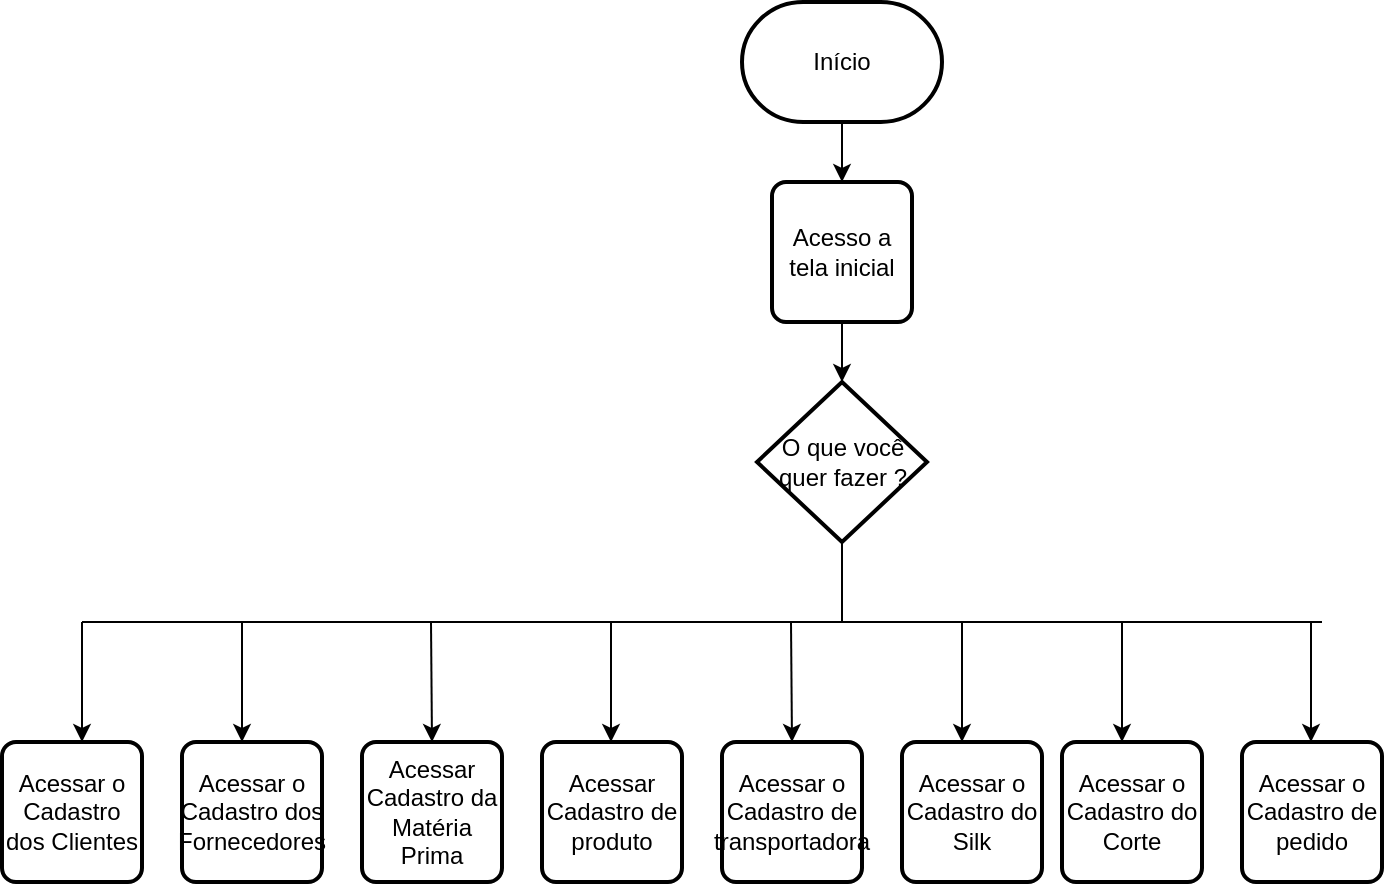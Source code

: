 <mxfile version="24.4.9" type="device" pages="6">
  <diagram id="yHnJYyxm-RpU4TL26eLH" name="Página-4">
    <mxGraphModel dx="2261" dy="782" grid="1" gridSize="10" guides="1" tooltips="1" connect="1" arrows="1" fold="1" page="1" pageScale="1" pageWidth="827" pageHeight="1169" math="0" shadow="0">
      <root>
        <mxCell id="0" />
        <mxCell id="1" parent="0" />
        <mxCell id="QkzERsMrnzPb5NldiP09-1" value="Início" style="strokeWidth=2;html=1;shape=mxgraph.flowchart.terminator;whiteSpace=wrap;" parent="1" vertex="1">
          <mxGeometry x="370" y="10" width="100" height="60" as="geometry" />
        </mxCell>
        <mxCell id="QkzERsMrnzPb5NldiP09-2" value="" style="endArrow=classic;html=1;rounded=0;" parent="1" edge="1">
          <mxGeometry width="50" height="50" relative="1" as="geometry">
            <mxPoint x="420" y="70" as="sourcePoint" />
            <mxPoint x="420" y="100" as="targetPoint" />
          </mxGeometry>
        </mxCell>
        <mxCell id="QkzERsMrnzPb5NldiP09-4" value="Acesso a tela inicial" style="rounded=1;whiteSpace=wrap;html=1;absoluteArcSize=1;arcSize=14;strokeWidth=2;" parent="1" vertex="1">
          <mxGeometry x="385" y="100" width="70" height="70" as="geometry" />
        </mxCell>
        <mxCell id="QkzERsMrnzPb5NldiP09-5" value="" style="endArrow=classic;html=1;rounded=0;" parent="1" edge="1">
          <mxGeometry width="50" height="50" relative="1" as="geometry">
            <mxPoint x="420" y="170" as="sourcePoint" />
            <mxPoint x="420" y="200" as="targetPoint" />
          </mxGeometry>
        </mxCell>
        <mxCell id="QkzERsMrnzPb5NldiP09-6" value="O que você quer fazer ?" style="strokeWidth=2;html=1;shape=mxgraph.flowchart.decision;whiteSpace=wrap;" parent="1" vertex="1">
          <mxGeometry x="377.5" y="200" width="85" height="80" as="geometry" />
        </mxCell>
        <mxCell id="QkzERsMrnzPb5NldiP09-7" value="" style="endArrow=none;html=1;rounded=0;" parent="1" edge="1">
          <mxGeometry width="50" height="50" relative="1" as="geometry">
            <mxPoint x="420" y="320" as="sourcePoint" />
            <mxPoint x="420" y="280" as="targetPoint" />
          </mxGeometry>
        </mxCell>
        <mxCell id="QkzERsMrnzPb5NldiP09-8" value="" style="endArrow=none;html=1;rounded=0;" parent="1" edge="1">
          <mxGeometry width="50" height="50" relative="1" as="geometry">
            <mxPoint x="40" y="320" as="sourcePoint" />
            <mxPoint x="660" y="320" as="targetPoint" />
          </mxGeometry>
        </mxCell>
        <mxCell id="QkzERsMrnzPb5NldiP09-9" value="Acessar o Cadastro dos Clientes" style="rounded=1;whiteSpace=wrap;html=1;absoluteArcSize=1;arcSize=14;strokeWidth=2;" parent="1" vertex="1">
          <mxGeometry y="380" width="70" height="70" as="geometry" />
        </mxCell>
        <mxCell id="QkzERsMrnzPb5NldiP09-10" value="" style="endArrow=classic;html=1;rounded=0;" parent="1" edge="1">
          <mxGeometry width="50" height="50" relative="1" as="geometry">
            <mxPoint x="40" y="320" as="sourcePoint" />
            <mxPoint x="40" y="380" as="targetPoint" />
          </mxGeometry>
        </mxCell>
        <mxCell id="QkzERsMrnzPb5NldiP09-11" value="" style="endArrow=classic;html=1;rounded=0;" parent="1" edge="1">
          <mxGeometry width="50" height="50" relative="1" as="geometry">
            <mxPoint x="120" y="320" as="sourcePoint" />
            <mxPoint x="120" y="380" as="targetPoint" />
          </mxGeometry>
        </mxCell>
        <mxCell id="QkzERsMrnzPb5NldiP09-12" value="Acessar o Cadastro dos Fornecedores" style="rounded=1;whiteSpace=wrap;html=1;absoluteArcSize=1;arcSize=14;strokeWidth=2;" parent="1" vertex="1">
          <mxGeometry x="90" y="380" width="70" height="70" as="geometry" />
        </mxCell>
        <mxCell id="QkzERsMrnzPb5NldiP09-13" value="" style="endArrow=classic;html=1;rounded=0;entryX=0.5;entryY=0;entryDx=0;entryDy=0;" parent="1" target="QkzERsMrnzPb5NldiP09-14" edge="1">
          <mxGeometry width="50" height="50" relative="1" as="geometry">
            <mxPoint x="214.5" y="320" as="sourcePoint" />
            <mxPoint x="215" y="370" as="targetPoint" />
          </mxGeometry>
        </mxCell>
        <mxCell id="QkzERsMrnzPb5NldiP09-14" value="Acessar Cadastro da Matéria Prima" style="rounded=1;whiteSpace=wrap;html=1;absoluteArcSize=1;arcSize=14;strokeWidth=2;" parent="1" vertex="1">
          <mxGeometry x="180" y="380" width="70" height="70" as="geometry" />
        </mxCell>
        <mxCell id="QkzERsMrnzPb5NldiP09-15" value="" style="endArrow=classic;html=1;rounded=0;" parent="1" edge="1">
          <mxGeometry width="50" height="50" relative="1" as="geometry">
            <mxPoint x="304.5" y="320" as="sourcePoint" />
            <mxPoint x="304.5" y="380" as="targetPoint" />
          </mxGeometry>
        </mxCell>
        <mxCell id="QkzERsMrnzPb5NldiP09-16" value="Acessar Cadastro de produto" style="rounded=1;whiteSpace=wrap;html=1;absoluteArcSize=1;arcSize=14;strokeWidth=2;" parent="1" vertex="1">
          <mxGeometry x="270" y="380" width="70" height="70" as="geometry" />
        </mxCell>
        <mxCell id="O5UawpkQ5tRm5fllhjm2-1" value="" style="endArrow=classic;html=1;rounded=0;entryX=0.5;entryY=0;entryDx=0;entryDy=0;" edge="1" parent="1" target="O5UawpkQ5tRm5fllhjm2-3">
          <mxGeometry width="50" height="50" relative="1" as="geometry">
            <mxPoint x="394.5" y="320" as="sourcePoint" />
            <mxPoint x="394.5" y="370" as="targetPoint" />
          </mxGeometry>
        </mxCell>
        <mxCell id="O5UawpkQ5tRm5fllhjm2-3" value="Acessar o Cadastro de transportadora" style="rounded=1;whiteSpace=wrap;html=1;absoluteArcSize=1;arcSize=14;strokeWidth=2;" vertex="1" parent="1">
          <mxGeometry x="360" y="380" width="70" height="70" as="geometry" />
        </mxCell>
        <mxCell id="O5UawpkQ5tRm5fllhjm2-4" value="" style="endArrow=classic;html=1;rounded=0;" edge="1" parent="1">
          <mxGeometry width="50" height="50" relative="1" as="geometry">
            <mxPoint x="480" y="320" as="sourcePoint" />
            <mxPoint x="480" y="380" as="targetPoint" />
          </mxGeometry>
        </mxCell>
        <mxCell id="O5UawpkQ5tRm5fllhjm2-5" value="Acessar o Cadastro do Silk" style="rounded=1;whiteSpace=wrap;html=1;absoluteArcSize=1;arcSize=14;strokeWidth=2;" vertex="1" parent="1">
          <mxGeometry x="450" y="380" width="70" height="70" as="geometry" />
        </mxCell>
        <mxCell id="O5UawpkQ5tRm5fllhjm2-6" value="" style="endArrow=classic;html=1;rounded=0;" edge="1" parent="1">
          <mxGeometry width="50" height="50" relative="1" as="geometry">
            <mxPoint x="560" y="320" as="sourcePoint" />
            <mxPoint x="560" y="380" as="targetPoint" />
          </mxGeometry>
        </mxCell>
        <mxCell id="O5UawpkQ5tRm5fllhjm2-7" value="Acessar o Cadastro do Corte" style="rounded=1;whiteSpace=wrap;html=1;absoluteArcSize=1;arcSize=14;strokeWidth=2;" vertex="1" parent="1">
          <mxGeometry x="530" y="380" width="70" height="70" as="geometry" />
        </mxCell>
        <mxCell id="O5UawpkQ5tRm5fllhjm2-8" value="" style="endArrow=classic;html=1;rounded=0;" edge="1" parent="1">
          <mxGeometry width="50" height="50" relative="1" as="geometry">
            <mxPoint x="654.5" y="320" as="sourcePoint" />
            <mxPoint x="654.5" y="380" as="targetPoint" />
          </mxGeometry>
        </mxCell>
        <mxCell id="O5UawpkQ5tRm5fllhjm2-9" value="Acessar o Cadastro de pedido" style="rounded=1;whiteSpace=wrap;html=1;absoluteArcSize=1;arcSize=14;strokeWidth=2;" vertex="1" parent="1">
          <mxGeometry x="620" y="380" width="70" height="70" as="geometry" />
        </mxCell>
      </root>
    </mxGraphModel>
  </diagram>
  <diagram id="RlcTNFzHX9zAnHr9oqyw" name="Página-2">
    <mxGraphModel dx="2739" dy="1043" grid="1" gridSize="10" guides="1" tooltips="1" connect="1" arrows="1" fold="1" page="1" pageScale="1" pageWidth="827" pageHeight="1169" math="0" shadow="0">
      <root>
        <mxCell id="0" />
        <mxCell id="1" parent="0" />
        <mxCell id="bzw6ICK5HjSpVlUr4ZKX-1" value="Início" style="strokeWidth=2;html=1;shape=mxgraph.flowchart.terminator;whiteSpace=wrap;" parent="1" vertex="1">
          <mxGeometry x="364" y="10" width="100" height="60" as="geometry" />
        </mxCell>
        <mxCell id="bzw6ICK5HjSpVlUr4ZKX-3" value="" style="endArrow=classic;html=1;rounded=0;" parent="1" edge="1">
          <mxGeometry width="50" height="50" relative="1" as="geometry">
            <mxPoint x="414" y="70" as="sourcePoint" />
            <mxPoint x="414" y="110" as="targetPoint" />
          </mxGeometry>
        </mxCell>
        <mxCell id="bzw6ICK5HjSpVlUr4ZKX-4" value="O que será executado ?" style="strokeWidth=2;html=1;shape=mxgraph.flowchart.decision;whiteSpace=wrap;" parent="1" vertex="1">
          <mxGeometry x="376" y="110" width="76" height="70" as="geometry" />
        </mxCell>
        <mxCell id="bzw6ICK5HjSpVlUr4ZKX-5" value="" style="endArrow=none;html=1;rounded=0;" parent="1" edge="1">
          <mxGeometry width="50" height="50" relative="1" as="geometry">
            <mxPoint x="414" y="230" as="sourcePoint" />
            <mxPoint x="414" y="180" as="targetPoint" />
          </mxGeometry>
        </mxCell>
        <mxCell id="bzw6ICK5HjSpVlUr4ZKX-6" value="" style="endArrow=none;html=1;rounded=0;" parent="1" edge="1">
          <mxGeometry width="50" height="50" relative="1" as="geometry">
            <mxPoint x="360" y="230" as="sourcePoint" />
            <mxPoint x="480" y="230" as="targetPoint" />
          </mxGeometry>
        </mxCell>
        <mxCell id="bzw6ICK5HjSpVlUr4ZKX-7" value="" style="endArrow=classic;html=1;rounded=0;" parent="1" edge="1">
          <mxGeometry width="50" height="50" relative="1" as="geometry">
            <mxPoint x="486.5" y="230" as="sourcePoint" />
            <mxPoint x="486.5" y="270" as="targetPoint" />
          </mxGeometry>
        </mxCell>
        <mxCell id="bzw6ICK5HjSpVlUr4ZKX-8" value="Novo Cadastro de Cliente" style="rounded=1;whiteSpace=wrap;html=1;absoluteArcSize=1;arcSize=14;strokeWidth=2;" parent="1" vertex="1">
          <mxGeometry x="720" y="270" width="76" height="70" as="geometry" />
        </mxCell>
        <mxCell id="bzw6ICK5HjSpVlUr4ZKX-9" value="" style="endArrow=classic;html=1;rounded=0;" parent="1" edge="1">
          <mxGeometry width="50" height="50" relative="1" as="geometry">
            <mxPoint x="360" y="230" as="sourcePoint" />
            <mxPoint x="360" y="270" as="targetPoint" />
          </mxGeometry>
        </mxCell>
        <mxCell id="bzw6ICK5HjSpVlUr4ZKX-10" value="Alterar algo no Cadastro de Clientes" style="rounded=1;whiteSpace=wrap;html=1;absoluteArcSize=1;arcSize=14;strokeWidth=2;" parent="1" vertex="1">
          <mxGeometry x="320" y="270" width="70" height="70" as="geometry" />
        </mxCell>
        <mxCell id="bzw6ICK5HjSpVlUr4ZKX-12" value="" style="endArrow=classic;html=1;rounded=0;" parent="1" edge="1">
          <mxGeometry width="50" height="50" relative="1" as="geometry">
            <mxPoint x="360" y="340" as="sourcePoint" />
            <mxPoint x="360" y="390" as="targetPoint" />
          </mxGeometry>
        </mxCell>
        <mxCell id="bzw6ICK5HjSpVlUr4ZKX-14" value="Insere um dado de busca do cadastro" style="shape=parallelogram;html=1;strokeWidth=2;perimeter=parallelogramPerimeter;whiteSpace=wrap;rounded=1;arcSize=12;size=0.23;" parent="1" vertex="1">
          <mxGeometry x="310" y="390" width="100" height="60" as="geometry" />
        </mxCell>
        <mxCell id="bzw6ICK5HjSpVlUr4ZKX-15" value="" style="endArrow=classic;html=1;rounded=0;" parent="1" edge="1">
          <mxGeometry width="50" height="50" relative="1" as="geometry">
            <mxPoint x="360" y="450" as="sourcePoint" />
            <mxPoint x="360" y="480" as="targetPoint" />
          </mxGeometry>
        </mxCell>
        <mxCell id="bzw6ICK5HjSpVlUr4ZKX-16" value="O cadastro foi achado no sistema ?" style="strokeWidth=2;html=1;shape=mxgraph.flowchart.decision;whiteSpace=wrap;" parent="1" vertex="1">
          <mxGeometry x="315" y="480" width="90" height="80" as="geometry" />
        </mxCell>
        <mxCell id="bzw6ICK5HjSpVlUr4ZKX-17" value="Sim" style="endArrow=classic;html=1;rounded=0;" parent="1" edge="1">
          <mxGeometry width="50" height="50" relative="1" as="geometry">
            <mxPoint x="360" y="560" as="sourcePoint" />
            <mxPoint x="360" y="600" as="targetPoint" />
          </mxGeometry>
        </mxCell>
        <mxCell id="bzw6ICK5HjSpVlUr4ZKX-18" value="Não" style="endArrow=classic;html=1;rounded=0;" parent="1" edge="1">
          <mxGeometry width="50" height="50" relative="1" as="geometry">
            <mxPoint x="315" y="519.5" as="sourcePoint" />
            <mxPoint x="255" y="519.5" as="targetPoint" />
          </mxGeometry>
        </mxCell>
        <mxCell id="bzw6ICK5HjSpVlUr4ZKX-19" value="Quer criar um cadastro ?" style="strokeWidth=2;html=1;shape=mxgraph.flowchart.decision;whiteSpace=wrap;" parent="1" vertex="1">
          <mxGeometry x="180" y="482.5" width="80" height="75" as="geometry" />
        </mxCell>
        <mxCell id="bzw6ICK5HjSpVlUr4ZKX-20" value="Sim" style="endArrow=none;html=1;rounded=0;" parent="1" edge="1">
          <mxGeometry width="50" height="50" relative="1" as="geometry">
            <mxPoint x="219.5" y="480" as="sourcePoint" />
            <mxPoint x="220" y="240" as="targetPoint" />
          </mxGeometry>
        </mxCell>
        <mxCell id="bzw6ICK5HjSpVlUr4ZKX-21" value="" style="endArrow=none;html=1;rounded=0;" parent="1" edge="1">
          <mxGeometry width="50" height="50" relative="1" as="geometry">
            <mxPoint x="220" y="240" as="sourcePoint" />
            <mxPoint x="460" y="240" as="targetPoint" />
          </mxGeometry>
        </mxCell>
        <mxCell id="bzw6ICK5HjSpVlUr4ZKX-23" value="Não" style="endArrow=none;html=1;rounded=0;" parent="1" edge="1">
          <mxGeometry width="50" height="50" relative="1" as="geometry">
            <mxPoint x="240" y="500" as="sourcePoint" />
            <mxPoint x="240" y="400" as="targetPoint" />
          </mxGeometry>
        </mxCell>
        <mxCell id="bzw6ICK5HjSpVlUr4ZKX-24" value="" style="endArrow=classic;html=1;rounded=0;" parent="1" edge="1">
          <mxGeometry width="50" height="50" relative="1" as="geometry">
            <mxPoint x="240" y="400" as="sourcePoint" />
            <mxPoint x="320" y="400" as="targetPoint" />
          </mxGeometry>
        </mxCell>
        <mxCell id="bzw6ICK5HjSpVlUr4ZKX-25" value="Insere a nova alteração" style="rounded=1;whiteSpace=wrap;html=1;absoluteArcSize=1;arcSize=14;strokeWidth=2;" parent="1" vertex="1">
          <mxGeometry x="325" y="600" width="70" height="70" as="geometry" />
        </mxCell>
        <mxCell id="bzw6ICK5HjSpVlUr4ZKX-26" value="" style="endArrow=classic;html=1;rounded=0;" parent="1" edge="1">
          <mxGeometry width="50" height="50" relative="1" as="geometry">
            <mxPoint x="360" y="670" as="sourcePoint" />
            <mxPoint x="360" y="710" as="targetPoint" />
          </mxGeometry>
        </mxCell>
        <mxCell id="bzw6ICK5HjSpVlUr4ZKX-29" value="A informação é válida ?" style="strokeWidth=2;html=1;shape=mxgraph.flowchart.decision;whiteSpace=wrap;" parent="1" vertex="1">
          <mxGeometry x="317.5" y="710" width="85" height="80" as="geometry" />
        </mxCell>
        <mxCell id="bzw6ICK5HjSpVlUr4ZKX-31" value="Não" style="endArrow=classic;html=1;rounded=0;" parent="1" edge="1">
          <mxGeometry width="50" height="50" relative="1" as="geometry">
            <mxPoint x="315" y="749.5" as="sourcePoint" />
            <mxPoint x="240" y="750" as="targetPoint" />
          </mxGeometry>
        </mxCell>
        <mxCell id="bzw6ICK5HjSpVlUr4ZKX-32" value="A informação é inválida" style="rounded=1;whiteSpace=wrap;html=1;absoluteArcSize=1;arcSize=14;strokeWidth=2;" parent="1" vertex="1">
          <mxGeometry x="170" y="715" width="70" height="70" as="geometry" />
        </mxCell>
        <mxCell id="bzw6ICK5HjSpVlUr4ZKX-33" value="&quot;Informação inválida, tente novamente&quot;" style="shape=parallelogram;html=1;strokeWidth=2;perimeter=parallelogramPerimeter;whiteSpace=wrap;rounded=1;arcSize=12;size=0.23;" parent="1" vertex="1">
          <mxGeometry x="30" y="725" width="100" height="60" as="geometry" />
        </mxCell>
        <mxCell id="bzw6ICK5HjSpVlUr4ZKX-34" value="" style="endArrow=classic;html=1;rounded=0;" parent="1" target="bzw6ICK5HjSpVlUr4ZKX-33" edge="1">
          <mxGeometry width="50" height="50" relative="1" as="geometry">
            <mxPoint x="170" y="750" as="sourcePoint" />
            <mxPoint x="220" y="700" as="targetPoint" />
          </mxGeometry>
        </mxCell>
        <mxCell id="bzw6ICK5HjSpVlUr4ZKX-35" value="" style="endArrow=none;html=1;rounded=0;" parent="1" edge="1">
          <mxGeometry width="50" height="50" relative="1" as="geometry">
            <mxPoint x="80" y="720" as="sourcePoint" />
            <mxPoint x="80" y="640" as="targetPoint" />
          </mxGeometry>
        </mxCell>
        <mxCell id="bzw6ICK5HjSpVlUr4ZKX-36" value="" style="endArrow=classic;html=1;rounded=0;" parent="1" edge="1">
          <mxGeometry width="50" height="50" relative="1" as="geometry">
            <mxPoint x="80" y="640" as="sourcePoint" />
            <mxPoint x="320" y="640" as="targetPoint" />
          </mxGeometry>
        </mxCell>
        <mxCell id="bzw6ICK5HjSpVlUr4ZKX-37" value="Sim" style="endArrow=classic;html=1;rounded=0;" parent="1" edge="1">
          <mxGeometry width="50" height="50" relative="1" as="geometry">
            <mxPoint x="360" y="790" as="sourcePoint" />
            <mxPoint x="360" y="820" as="targetPoint" />
          </mxGeometry>
        </mxCell>
        <mxCell id="bzw6ICK5HjSpVlUr4ZKX-38" value="Deseja salvar as alterações ?" style="strokeWidth=2;html=1;shape=mxgraph.flowchart.decision;whiteSpace=wrap;" parent="1" vertex="1">
          <mxGeometry x="317.5" y="820" width="85" height="80" as="geometry" />
        </mxCell>
        <mxCell id="bzw6ICK5HjSpVlUr4ZKX-39" value="" style="endArrow=none;html=1;rounded=0;" parent="1" edge="1">
          <mxGeometry width="50" height="50" relative="1" as="geometry">
            <mxPoint x="320" y="860" as="sourcePoint" />
            <mxPoint x="30" y="860" as="targetPoint" />
          </mxGeometry>
        </mxCell>
        <mxCell id="bzw6ICK5HjSpVlUr4ZKX-41" value="" style="endArrow=none;html=1;rounded=0;" parent="1" edge="1">
          <mxGeometry width="50" height="50" relative="1" as="geometry">
            <mxPoint x="30" y="860" as="sourcePoint" />
            <mxPoint y="860" as="targetPoint" />
          </mxGeometry>
        </mxCell>
        <mxCell id="bzw6ICK5HjSpVlUr4ZKX-42" value="Não" style="endArrow=none;html=1;rounded=0;" parent="1" edge="1">
          <mxGeometry width="50" height="50" relative="1" as="geometry">
            <mxPoint y="860" as="sourcePoint" />
            <mxPoint y="430" as="targetPoint" />
          </mxGeometry>
        </mxCell>
        <mxCell id="bzw6ICK5HjSpVlUr4ZKX-43" value="" style="endArrow=classic;html=1;rounded=0;" parent="1" edge="1">
          <mxGeometry width="50" height="50" relative="1" as="geometry">
            <mxPoint y="430" as="sourcePoint" />
            <mxPoint x="300" y="430" as="targetPoint" />
          </mxGeometry>
        </mxCell>
        <mxCell id="bzw6ICK5HjSpVlUr4ZKX-44" value="" style="endArrow=none;html=1;rounded=0;" parent="1" edge="1">
          <mxGeometry width="50" height="50" relative="1" as="geometry">
            <mxPoint x="480" y="230" as="sourcePoint" />
            <mxPoint x="600" y="230" as="targetPoint" />
          </mxGeometry>
        </mxCell>
        <mxCell id="bzw6ICK5HjSpVlUr4ZKX-46" value="Apagar o Cadastro" style="rounded=1;whiteSpace=wrap;html=1;absoluteArcSize=1;arcSize=14;strokeWidth=2;" parent="1" vertex="1">
          <mxGeometry x="452" y="270" width="70" height="70" as="geometry" />
        </mxCell>
        <mxCell id="bzw6ICK5HjSpVlUr4ZKX-47" value="Sim" style="endArrow=classic;html=1;rounded=0;" parent="1" edge="1">
          <mxGeometry width="50" height="50" relative="1" as="geometry">
            <mxPoint x="360" y="900" as="sourcePoint" />
            <mxPoint x="360" y="940" as="targetPoint" />
          </mxGeometry>
        </mxCell>
        <mxCell id="bzw6ICK5HjSpVlUr4ZKX-48" value="Salva as alterações no sistema" style="rounded=1;whiteSpace=wrap;html=1;absoluteArcSize=1;arcSize=14;strokeWidth=2;" parent="1" vertex="1">
          <mxGeometry x="325" y="940" width="73" height="70" as="geometry" />
        </mxCell>
        <mxCell id="bzw6ICK5HjSpVlUr4ZKX-49" value="" style="endArrow=classic;html=1;rounded=0;" parent="1" edge="1">
          <mxGeometry width="50" height="50" relative="1" as="geometry">
            <mxPoint x="360" y="1010" as="sourcePoint" />
            <mxPoint x="360" y="1040" as="targetPoint" />
          </mxGeometry>
        </mxCell>
        <mxCell id="bzw6ICK5HjSpVlUr4ZKX-50" value="&quot;As informações foram salvas com sucesso&quot;" style="shape=parallelogram;html=1;strokeWidth=2;perimeter=parallelogramPerimeter;whiteSpace=wrap;rounded=1;arcSize=12;size=0.23;" parent="1" vertex="1">
          <mxGeometry x="305" y="1040" width="110" height="60" as="geometry" />
        </mxCell>
        <mxCell id="bzw6ICK5HjSpVlUr4ZKX-51" value="" style="endArrow=classic;html=1;rounded=0;" parent="1" edge="1">
          <mxGeometry width="50" height="50" relative="1" as="geometry">
            <mxPoint x="360" y="1100" as="sourcePoint" />
            <mxPoint x="360" y="1130" as="targetPoint" />
          </mxGeometry>
        </mxCell>
        <mxCell id="bzw6ICK5HjSpVlUr4ZKX-52" value="Fim" style="strokeWidth=2;html=1;shape=mxgraph.flowchart.terminator;whiteSpace=wrap;" parent="1" vertex="1">
          <mxGeometry x="310" y="1130" width="100" height="60" as="geometry" />
        </mxCell>
        <mxCell id="bzw6ICK5HjSpVlUr4ZKX-54" value="" style="endArrow=none;html=1;rounded=0;" parent="1" edge="1">
          <mxGeometry width="50" height="50" relative="1" as="geometry">
            <mxPoint x="460" y="240" as="sourcePoint" />
            <mxPoint x="590" y="240" as="targetPoint" />
          </mxGeometry>
        </mxCell>
        <mxCell id="bzw6ICK5HjSpVlUr4ZKX-56" value="Insere um dado de busca do cadastro" style="shape=parallelogram;html=1;strokeWidth=2;perimeter=parallelogramPerimeter;whiteSpace=wrap;rounded=1;arcSize=12;size=0.23;" parent="1" vertex="1">
          <mxGeometry x="437" y="370" width="100" height="60" as="geometry" />
        </mxCell>
        <mxCell id="bzw6ICK5HjSpVlUr4ZKX-57" value="" style="endArrow=classic;html=1;rounded=0;" parent="1" edge="1">
          <mxGeometry width="50" height="50" relative="1" as="geometry">
            <mxPoint x="487" y="430" as="sourcePoint" />
            <mxPoint x="487" y="460" as="targetPoint" />
          </mxGeometry>
        </mxCell>
        <mxCell id="bzw6ICK5HjSpVlUr4ZKX-75" value="" style="edgeStyle=orthogonalEdgeStyle;rounded=0;orthogonalLoop=1;jettySize=auto;html=1;" parent="1" source="bzw6ICK5HjSpVlUr4ZKX-58" target="bzw6ICK5HjSpVlUr4ZKX-60" edge="1">
          <mxGeometry relative="1" as="geometry" />
        </mxCell>
        <mxCell id="bzw6ICK5HjSpVlUr4ZKX-58" value="O cadastro foi achado no sistema ?" style="strokeWidth=2;html=1;shape=mxgraph.flowchart.decision;whiteSpace=wrap;" parent="1" vertex="1">
          <mxGeometry x="442" y="460" width="90" height="80" as="geometry" />
        </mxCell>
        <mxCell id="bzw6ICK5HjSpVlUr4ZKX-59" value="Não" style="endArrow=classic;html=1;rounded=0;" parent="1" edge="1">
          <mxGeometry width="50" height="50" relative="1" as="geometry">
            <mxPoint x="532" y="500" as="sourcePoint" />
            <mxPoint x="588" y="499.5" as="targetPoint" />
          </mxGeometry>
        </mxCell>
        <mxCell id="bzw6ICK5HjSpVlUr4ZKX-60" value="Quer criar um cadastro ?" style="strokeWidth=2;html=1;shape=mxgraph.flowchart.decision;whiteSpace=wrap;" parent="1" vertex="1">
          <mxGeometry x="590" y="462.5" width="80" height="75" as="geometry" />
        </mxCell>
        <mxCell id="bzw6ICK5HjSpVlUr4ZKX-62" value="" style="endArrow=classic;html=1;rounded=0;entryX=0.98;entryY=0.133;entryDx=0;entryDy=0;entryPerimeter=0;" parent="1" edge="1">
          <mxGeometry width="50" height="50" relative="1" as="geometry">
            <mxPoint x="632" y="382.02" as="sourcePoint" />
            <mxPoint x="537" y="380" as="targetPoint" />
          </mxGeometry>
        </mxCell>
        <mxCell id="bzw6ICK5HjSpVlUr4ZKX-63" value="" style="endArrow=classic;html=1;rounded=0;" parent="1" target="bzw6ICK5HjSpVlUr4ZKX-56" edge="1">
          <mxGeometry width="50" height="50" relative="1" as="geometry">
            <mxPoint x="490" y="340" as="sourcePoint" />
            <mxPoint x="540" y="290" as="targetPoint" />
          </mxGeometry>
        </mxCell>
        <mxCell id="bzw6ICK5HjSpVlUr4ZKX-65" value="Não" style="endArrow=none;html=1;rounded=0;" parent="1" edge="1">
          <mxGeometry width="50" height="50" relative="1" as="geometry">
            <mxPoint x="629.5" y="462.5" as="sourcePoint" />
            <mxPoint x="629.5" y="382.5" as="targetPoint" />
          </mxGeometry>
        </mxCell>
        <mxCell id="bzw6ICK5HjSpVlUr4ZKX-67" value="" style="endArrow=none;html=1;rounded=0;" parent="1" edge="1">
          <mxGeometry width="50" height="50" relative="1" as="geometry">
            <mxPoint x="600" y="230" as="sourcePoint" />
            <mxPoint x="760" y="230" as="targetPoint" />
          </mxGeometry>
        </mxCell>
        <mxCell id="bzw6ICK5HjSpVlUr4ZKX-68" value="" style="endArrow=classic;html=1;rounded=0;entryX=0.5;entryY=0;entryDx=0;entryDy=0;" parent="1" target="bzw6ICK5HjSpVlUr4ZKX-8" edge="1">
          <mxGeometry width="50" height="50" relative="1" as="geometry">
            <mxPoint x="760" y="230" as="sourcePoint" />
            <mxPoint x="810" y="180" as="targetPoint" />
          </mxGeometry>
        </mxCell>
        <mxCell id="bzw6ICK5HjSpVlUr4ZKX-69" value="" style="endArrow=none;html=1;rounded=0;" parent="1" edge="1">
          <mxGeometry width="50" height="50" relative="1" as="geometry">
            <mxPoint x="590" y="240" as="sourcePoint" />
            <mxPoint x="730" y="240" as="targetPoint" />
          </mxGeometry>
        </mxCell>
        <mxCell id="bzw6ICK5HjSpVlUr4ZKX-70" value="" style="endArrow=classic;html=1;rounded=0;entryX=0.132;entryY=-0.057;entryDx=0;entryDy=0;entryPerimeter=0;" parent="1" target="bzw6ICK5HjSpVlUr4ZKX-8" edge="1">
          <mxGeometry width="50" height="50" relative="1" as="geometry">
            <mxPoint x="730" y="240" as="sourcePoint" />
            <mxPoint x="780" y="190" as="targetPoint" />
          </mxGeometry>
        </mxCell>
        <mxCell id="bzw6ICK5HjSpVlUr4ZKX-71" value="Sim" style="endArrow=none;html=1;rounded=0;" parent="1" edge="1">
          <mxGeometry width="50" height="50" relative="1" as="geometry">
            <mxPoint x="650" y="480" as="sourcePoint" />
            <mxPoint x="650" y="300" as="targetPoint" />
          </mxGeometry>
        </mxCell>
        <mxCell id="bzw6ICK5HjSpVlUr4ZKX-72" value="" style="endArrow=classic;html=1;rounded=0;entryX=-0.039;entryY=0.4;entryDx=0;entryDy=0;entryPerimeter=0;" parent="1" target="bzw6ICK5HjSpVlUr4ZKX-8" edge="1">
          <mxGeometry width="50" height="50" relative="1" as="geometry">
            <mxPoint x="650" y="300" as="sourcePoint" />
            <mxPoint x="700" y="250" as="targetPoint" />
          </mxGeometry>
        </mxCell>
        <mxCell id="bzw6ICK5HjSpVlUr4ZKX-74" value="Sim" style="endArrow=classic;html=1;rounded=0;" parent="1" edge="1">
          <mxGeometry width="50" height="50" relative="1" as="geometry">
            <mxPoint x="486.5" y="540" as="sourcePoint" />
            <mxPoint x="486.5" y="580" as="targetPoint" />
          </mxGeometry>
        </mxCell>
        <mxCell id="bzw6ICK5HjSpVlUr4ZKX-78" value="Tem certeza que quer continuar ?" style="strokeWidth=2;html=1;shape=mxgraph.flowchart.decision;whiteSpace=wrap;" parent="1" vertex="1">
          <mxGeometry x="446.25" y="580" width="81.5" height="80" as="geometry" />
        </mxCell>
        <mxCell id="bzw6ICK5HjSpVlUr4ZKX-79" value="" style="endArrow=none;html=1;rounded=0;" parent="1" edge="1">
          <mxGeometry width="50" height="50" relative="1" as="geometry">
            <mxPoint x="527.75" y="619.5" as="sourcePoint" />
            <mxPoint x="557.75" y="619.5" as="targetPoint" />
          </mxGeometry>
        </mxCell>
        <mxCell id="bzw6ICK5HjSpVlUr4ZKX-82" value="Sim" style="endArrow=classic;html=1;rounded=0;" parent="1" edge="1">
          <mxGeometry width="50" height="50" relative="1" as="geometry">
            <mxPoint x="486.5" y="660" as="sourcePoint" />
            <mxPoint x="486.5" y="710" as="targetPoint" />
          </mxGeometry>
        </mxCell>
        <mxCell id="bzw6ICK5HjSpVlUr4ZKX-83" value="Apagar o Cadastro" style="rounded=1;whiteSpace=wrap;html=1;absoluteArcSize=1;arcSize=14;strokeWidth=2;" parent="1" vertex="1">
          <mxGeometry x="452" y="710" width="70" height="70" as="geometry" />
        </mxCell>
        <mxCell id="bzw6ICK5HjSpVlUr4ZKX-84" value="Quer fazer mais alguma coisa ?" style="strokeWidth=2;html=1;shape=mxgraph.flowchart.decision;whiteSpace=wrap;" parent="1" vertex="1">
          <mxGeometry x="452" y="820" width="72" height="70" as="geometry" />
        </mxCell>
        <mxCell id="bzw6ICK5HjSpVlUr4ZKX-85" value="" style="endArrow=classic;html=1;rounded=0;entryX=0.5;entryY=0;entryDx=0;entryDy=0;entryPerimeter=0;" parent="1" target="bzw6ICK5HjSpVlUr4ZKX-84" edge="1">
          <mxGeometry width="50" height="50" relative="1" as="geometry">
            <mxPoint x="490" y="780" as="sourcePoint" />
            <mxPoint x="540" y="730" as="targetPoint" />
          </mxGeometry>
        </mxCell>
        <mxCell id="bzw6ICK5HjSpVlUr4ZKX-86" value="Não" style="endArrow=classic;html=1;rounded=0;entryX=0.89;entryY=0.11;entryDx=0;entryDy=0;entryPerimeter=0;" parent="1" target="bzw6ICK5HjSpVlUr4ZKX-52" edge="1">
          <mxGeometry width="50" height="50" relative="1" as="geometry">
            <mxPoint x="487.5" y="890" as="sourcePoint" />
            <mxPoint x="487.5" y="930" as="targetPoint" />
          </mxGeometry>
        </mxCell>
        <mxCell id="bzw6ICK5HjSpVlUr4ZKX-87" value="" style="endArrow=none;html=1;rounded=0;" parent="1" edge="1">
          <mxGeometry width="50" height="50" relative="1" as="geometry">
            <mxPoint x="527.75" y="854.5" as="sourcePoint" />
            <mxPoint x="700" y="855" as="targetPoint" />
          </mxGeometry>
        </mxCell>
        <mxCell id="bzw6ICK5HjSpVlUr4ZKX-88" value="Sim" style="endArrow=none;html=1;rounded=0;" parent="1" edge="1">
          <mxGeometry width="50" height="50" relative="1" as="geometry">
            <mxPoint x="700" y="854.5" as="sourcePoint" />
            <mxPoint x="700" y="140" as="targetPoint" />
          </mxGeometry>
        </mxCell>
        <mxCell id="bzw6ICK5HjSpVlUr4ZKX-89" value="" style="endArrow=classic;html=1;rounded=0;entryX=1;entryY=0.5;entryDx=0;entryDy=0;entryPerimeter=0;" parent="1" target="bzw6ICK5HjSpVlUr4ZKX-4" edge="1">
          <mxGeometry width="50" height="50" relative="1" as="geometry">
            <mxPoint x="700" y="140" as="sourcePoint" />
            <mxPoint x="750" y="90" as="targetPoint" />
          </mxGeometry>
        </mxCell>
        <mxCell id="bzw6ICK5HjSpVlUr4ZKX-90" value="" style="endArrow=classic;html=1;rounded=0;" parent="1" edge="1">
          <mxGeometry width="50" height="50" relative="1" as="geometry">
            <mxPoint x="760" y="340" as="sourcePoint" />
            <mxPoint x="760" y="370" as="targetPoint" />
          </mxGeometry>
        </mxCell>
        <mxCell id="bzw6ICK5HjSpVlUr4ZKX-91" value="Insere Nome" style="shape=parallelogram;html=1;strokeWidth=2;perimeter=parallelogramPerimeter;whiteSpace=wrap;rounded=1;arcSize=12;size=0.23;" parent="1" vertex="1">
          <mxGeometry x="708" y="370" width="100" height="60" as="geometry" />
        </mxCell>
        <mxCell id="bzw6ICK5HjSpVlUr4ZKX-92" value="" style="endArrow=classic;html=1;rounded=0;" parent="1" edge="1">
          <mxGeometry width="50" height="50" relative="1" as="geometry">
            <mxPoint x="760" y="430" as="sourcePoint" />
            <mxPoint x="760" y="460" as="targetPoint" />
          </mxGeometry>
        </mxCell>
        <mxCell id="bzw6ICK5HjSpVlUr4ZKX-93" value="Insere o Telefone" style="shape=parallelogram;html=1;strokeWidth=2;perimeter=parallelogramPerimeter;whiteSpace=wrap;rounded=1;arcSize=12;size=0.23;" parent="1" vertex="1">
          <mxGeometry x="708" y="460" width="100" height="60" as="geometry" />
        </mxCell>
        <mxCell id="bzw6ICK5HjSpVlUr4ZKX-94" value="" style="endArrow=classic;html=1;rounded=0;" parent="1" edge="1">
          <mxGeometry width="50" height="50" relative="1" as="geometry">
            <mxPoint x="760" y="520" as="sourcePoint" />
            <mxPoint x="760" y="560" as="targetPoint" />
          </mxGeometry>
        </mxCell>
        <mxCell id="bzw6ICK5HjSpVlUr4ZKX-95" value="Insere o e-mail" style="shape=parallelogram;html=1;strokeWidth=2;perimeter=parallelogramPerimeter;whiteSpace=wrap;rounded=1;arcSize=12;size=0.23;" parent="1" vertex="1">
          <mxGeometry x="708" y="560" width="100" height="60" as="geometry" />
        </mxCell>
        <mxCell id="bzw6ICK5HjSpVlUr4ZKX-96" value="" style="endArrow=classic;html=1;rounded=0;" parent="1" edge="1">
          <mxGeometry width="50" height="50" relative="1" as="geometry">
            <mxPoint x="760" y="620" as="sourcePoint" />
            <mxPoint x="760" y="660" as="targetPoint" />
          </mxGeometry>
        </mxCell>
        <mxCell id="bzw6ICK5HjSpVlUr4ZKX-97" value="As informações são válidas ?" style="strokeWidth=2;html=1;shape=mxgraph.flowchart.decision;whiteSpace=wrap;" parent="1" vertex="1">
          <mxGeometry x="726" y="660" width="70" height="70" as="geometry" />
        </mxCell>
        <mxCell id="bzw6ICK5HjSpVlUr4ZKX-98" value="Não" style="endArrow=classic;html=1;rounded=0;" parent="1" edge="1">
          <mxGeometry width="50" height="50" relative="1" as="geometry">
            <mxPoint x="790" y="700" as="sourcePoint" />
            <mxPoint x="860" y="700" as="targetPoint" />
          </mxGeometry>
        </mxCell>
        <mxCell id="bzw6ICK5HjSpVlUr4ZKX-99" value="Nega o Registro" style="rounded=1;whiteSpace=wrap;html=1;absoluteArcSize=1;arcSize=14;strokeWidth=2;" parent="1" vertex="1">
          <mxGeometry x="860" y="660" width="70" height="75" as="geometry" />
        </mxCell>
        <mxCell id="bzw6ICK5HjSpVlUr4ZKX-100" value="" style="endArrow=classic;html=1;rounded=0;" parent="1" edge="1">
          <mxGeometry width="50" height="50" relative="1" as="geometry">
            <mxPoint x="930" y="700" as="sourcePoint" />
            <mxPoint x="990" y="700" as="targetPoint" />
          </mxGeometry>
        </mxCell>
        <mxCell id="bzw6ICK5HjSpVlUr4ZKX-101" value="&quot;Informações inválidas, tente novamente&quot;" style="shape=parallelogram;html=1;strokeWidth=2;perimeter=parallelogramPerimeter;whiteSpace=wrap;rounded=1;arcSize=12;size=0.23;" parent="1" vertex="1">
          <mxGeometry x="980" y="675" width="100" height="60" as="geometry" />
        </mxCell>
        <mxCell id="bzw6ICK5HjSpVlUr4ZKX-102" value="" style="endArrow=classic;html=1;rounded=0;" parent="1" edge="1">
          <mxGeometry width="50" height="50" relative="1" as="geometry">
            <mxPoint x="1070" y="710" as="sourcePoint" />
            <mxPoint x="1140" y="710" as="targetPoint" />
          </mxGeometry>
        </mxCell>
        <mxCell id="bzw6ICK5HjSpVlUr4ZKX-103" value="Mostra qual informação está inválida" style="rounded=1;whiteSpace=wrap;html=1;absoluteArcSize=1;arcSize=14;strokeWidth=2;" parent="1" vertex="1">
          <mxGeometry x="1140" y="670" width="70" height="75" as="geometry" />
        </mxCell>
        <mxCell id="bzw6ICK5HjSpVlUr4ZKX-105" value="" style="endArrow=classic;html=1;rounded=0;" parent="1" edge="1">
          <mxGeometry width="50" height="50" relative="1" as="geometry">
            <mxPoint x="1190" y="670" as="sourcePoint" />
            <mxPoint x="1190" y="530" as="targetPoint" />
          </mxGeometry>
        </mxCell>
        <mxCell id="bzw6ICK5HjSpVlUr4ZKX-106" value="Qual a informação inválida ?" style="strokeWidth=2;html=1;shape=mxgraph.flowchart.decision;whiteSpace=wrap;" parent="1" vertex="1">
          <mxGeometry x="1150" y="452.5" width="80" height="75" as="geometry" />
        </mxCell>
        <mxCell id="bzw6ICK5HjSpVlUr4ZKX-108" value="" style="endArrow=none;html=1;rounded=0;" parent="1" edge="1">
          <mxGeometry width="50" height="50" relative="1" as="geometry">
            <mxPoint x="1050" y="490" as="sourcePoint" />
            <mxPoint x="1150" y="490" as="targetPoint" />
          </mxGeometry>
        </mxCell>
        <mxCell id="bzw6ICK5HjSpVlUr4ZKX-109" value="" style="endArrow=none;html=1;rounded=0;" parent="1" edge="1">
          <mxGeometry width="50" height="50" relative="1" as="geometry">
            <mxPoint x="1050" y="570" as="sourcePoint" />
            <mxPoint x="1050" y="370" as="targetPoint" />
          </mxGeometry>
        </mxCell>
        <mxCell id="bzw6ICK5HjSpVlUr4ZKX-110" value="" style="endArrow=classic;html=1;rounded=0;" parent="1" edge="1">
          <mxGeometry width="50" height="50" relative="1" as="geometry">
            <mxPoint x="1050" y="570" as="sourcePoint" />
            <mxPoint x="990" y="570" as="targetPoint" />
          </mxGeometry>
        </mxCell>
        <mxCell id="bzw6ICK5HjSpVlUr4ZKX-111" value="E-mail" style="rounded=1;whiteSpace=wrap;html=1;absoluteArcSize=1;arcSize=14;strokeWidth=2;" parent="1" vertex="1">
          <mxGeometry x="920" y="540" width="70" height="70" as="geometry" />
        </mxCell>
        <mxCell id="bzw6ICK5HjSpVlUr4ZKX-112" value="" style="endArrow=classic;html=1;rounded=0;entryX=1;entryY=0.5;entryDx=0;entryDy=0;" parent="1" target="bzw6ICK5HjSpVlUr4ZKX-95" edge="1">
          <mxGeometry width="50" height="50" relative="1" as="geometry">
            <mxPoint x="920" y="590" as="sourcePoint" />
            <mxPoint x="970" y="540" as="targetPoint" />
          </mxGeometry>
        </mxCell>
        <mxCell id="bzw6ICK5HjSpVlUr4ZKX-113" value="" style="endArrow=classic;html=1;rounded=0;" parent="1" target="bzw6ICK5HjSpVlUr4ZKX-114" edge="1">
          <mxGeometry width="50" height="50" relative="1" as="geometry">
            <mxPoint x="1050" y="490" as="sourcePoint" />
            <mxPoint x="980" y="490" as="targetPoint" />
          </mxGeometry>
        </mxCell>
        <mxCell id="bzw6ICK5HjSpVlUr4ZKX-114" value="Telefone" style="rounded=1;whiteSpace=wrap;html=1;absoluteArcSize=1;arcSize=14;strokeWidth=2;" parent="1" vertex="1">
          <mxGeometry x="920" y="455" width="70" height="70" as="geometry" />
        </mxCell>
        <mxCell id="bzw6ICK5HjSpVlUr4ZKX-115" value="" style="endArrow=classic;html=1;rounded=0;" parent="1" edge="1">
          <mxGeometry width="50" height="50" relative="1" as="geometry">
            <mxPoint x="920" y="500" as="sourcePoint" />
            <mxPoint x="810" y="500" as="targetPoint" />
          </mxGeometry>
        </mxCell>
        <mxCell id="bzw6ICK5HjSpVlUr4ZKX-116" value="Nome" style="rounded=1;whiteSpace=wrap;html=1;absoluteArcSize=1;arcSize=14;strokeWidth=2;" parent="1" vertex="1">
          <mxGeometry x="920" y="350" width="70" height="70" as="geometry" />
        </mxCell>
        <mxCell id="bzw6ICK5HjSpVlUr4ZKX-117" value="" style="endArrow=classic;html=1;rounded=0;entryX=1;entryY=0.25;entryDx=0;entryDy=0;" parent="1" target="bzw6ICK5HjSpVlUr4ZKX-116" edge="1">
          <mxGeometry width="50" height="50" relative="1" as="geometry">
            <mxPoint x="1050" y="370" as="sourcePoint" />
            <mxPoint x="1100" y="320" as="targetPoint" />
          </mxGeometry>
        </mxCell>
        <mxCell id="bzw6ICK5HjSpVlUr4ZKX-118" value="" style="endArrow=classic;html=1;rounded=0;entryX=1;entryY=0.5;entryDx=0;entryDy=0;" parent="1" target="bzw6ICK5HjSpVlUr4ZKX-91" edge="1">
          <mxGeometry width="50" height="50" relative="1" as="geometry">
            <mxPoint x="920" y="380" as="sourcePoint" />
            <mxPoint x="970" y="330" as="targetPoint" />
          </mxGeometry>
        </mxCell>
        <mxCell id="bzw6ICK5HjSpVlUr4ZKX-119" value="Sim" style="endArrow=classic;html=1;rounded=0;" parent="1" edge="1">
          <mxGeometry width="50" height="50" relative="1" as="geometry">
            <mxPoint x="760" y="730" as="sourcePoint" />
            <mxPoint x="760" y="770" as="targetPoint" />
          </mxGeometry>
        </mxCell>
        <mxCell id="bzw6ICK5HjSpVlUr4ZKX-120" value="Salva no Banco de dados" style="rounded=1;whiteSpace=wrap;html=1;absoluteArcSize=1;arcSize=14;strokeWidth=2;" parent="1" vertex="1">
          <mxGeometry x="726" y="770" width="70" height="70" as="geometry" />
        </mxCell>
        <mxCell id="bzw6ICK5HjSpVlUr4ZKX-121" value="" style="endArrow=classic;html=1;rounded=0;" parent="1" edge="1">
          <mxGeometry width="50" height="50" relative="1" as="geometry">
            <mxPoint x="760" y="840" as="sourcePoint" />
            <mxPoint x="760" y="880" as="targetPoint" />
          </mxGeometry>
        </mxCell>
        <mxCell id="bzw6ICK5HjSpVlUr4ZKX-122" value="&quot;Registro salvo com sucesso&quot;" style="shape=parallelogram;html=1;strokeWidth=2;perimeter=parallelogramPerimeter;whiteSpace=wrap;rounded=1;arcSize=12;size=0.23;" parent="1" vertex="1">
          <mxGeometry x="711" y="880" width="100" height="60" as="geometry" />
        </mxCell>
        <mxCell id="bzw6ICK5HjSpVlUr4ZKX-123" value="" style="endArrow=none;html=1;rounded=0;" parent="1" edge="1">
          <mxGeometry width="50" height="50" relative="1" as="geometry">
            <mxPoint x="760" y="1150" as="sourcePoint" />
            <mxPoint x="760" y="940" as="targetPoint" />
          </mxGeometry>
        </mxCell>
        <mxCell id="bzw6ICK5HjSpVlUr4ZKX-124" value="" style="endArrow=classic;html=1;rounded=0;entryX=0.97;entryY=0.3;entryDx=0;entryDy=0;entryPerimeter=0;" parent="1" target="bzw6ICK5HjSpVlUr4ZKX-52" edge="1">
          <mxGeometry width="50" height="50" relative="1" as="geometry">
            <mxPoint x="760" y="1150" as="sourcePoint" />
            <mxPoint x="810" y="1100" as="targetPoint" />
          </mxGeometry>
        </mxCell>
      </root>
    </mxGraphModel>
  </diagram>
  <diagram id="wWFeNahA_ZV4KeGPOOo1" name="Página-3">
    <mxGraphModel dx="2261" dy="782" grid="1" gridSize="10" guides="1" tooltips="1" connect="1" arrows="1" fold="1" page="1" pageScale="1" pageWidth="827" pageHeight="1169" math="0" shadow="0">
      <root>
        <mxCell id="0" />
        <mxCell id="1" parent="0" />
        <mxCell id="UIyCPcnxuGeUaYLh2LSE-1" value="Início" style="strokeWidth=2;html=1;shape=mxgraph.flowchart.terminator;whiteSpace=wrap;" vertex="1" parent="1">
          <mxGeometry x="364" y="10" width="100" height="60" as="geometry" />
        </mxCell>
        <mxCell id="UIyCPcnxuGeUaYLh2LSE-2" value="" style="endArrow=classic;html=1;rounded=0;" edge="1" parent="1">
          <mxGeometry width="50" height="50" relative="1" as="geometry">
            <mxPoint x="414" y="70" as="sourcePoint" />
            <mxPoint x="414" y="110" as="targetPoint" />
          </mxGeometry>
        </mxCell>
        <mxCell id="UIyCPcnxuGeUaYLh2LSE-3" value="O que será executado ?" style="strokeWidth=2;html=1;shape=mxgraph.flowchart.decision;whiteSpace=wrap;" vertex="1" parent="1">
          <mxGeometry x="376" y="110" width="76" height="70" as="geometry" />
        </mxCell>
        <mxCell id="UIyCPcnxuGeUaYLh2LSE-4" value="" style="endArrow=none;html=1;rounded=0;" edge="1" parent="1">
          <mxGeometry width="50" height="50" relative="1" as="geometry">
            <mxPoint x="414" y="230" as="sourcePoint" />
            <mxPoint x="414" y="180" as="targetPoint" />
          </mxGeometry>
        </mxCell>
        <mxCell id="UIyCPcnxuGeUaYLh2LSE-5" value="" style="endArrow=none;html=1;rounded=0;" edge="1" parent="1">
          <mxGeometry width="50" height="50" relative="1" as="geometry">
            <mxPoint x="360" y="230" as="sourcePoint" />
            <mxPoint x="480" y="230" as="targetPoint" />
          </mxGeometry>
        </mxCell>
        <mxCell id="UIyCPcnxuGeUaYLh2LSE-6" value="" style="endArrow=classic;html=1;rounded=0;" edge="1" parent="1">
          <mxGeometry width="50" height="50" relative="1" as="geometry">
            <mxPoint x="486.5" y="230" as="sourcePoint" />
            <mxPoint x="486.5" y="270" as="targetPoint" />
          </mxGeometry>
        </mxCell>
        <mxCell id="UIyCPcnxuGeUaYLh2LSE-7" value="Novo Cadastro de Produto" style="rounded=1;whiteSpace=wrap;html=1;absoluteArcSize=1;arcSize=14;strokeWidth=2;" vertex="1" parent="1">
          <mxGeometry x="720" y="270" width="76" height="70" as="geometry" />
        </mxCell>
        <mxCell id="UIyCPcnxuGeUaYLh2LSE-8" value="" style="endArrow=classic;html=1;rounded=0;" edge="1" parent="1">
          <mxGeometry width="50" height="50" relative="1" as="geometry">
            <mxPoint x="360" y="230" as="sourcePoint" />
            <mxPoint x="360" y="270" as="targetPoint" />
          </mxGeometry>
        </mxCell>
        <mxCell id="UIyCPcnxuGeUaYLh2LSE-9" value="Alterar algo no Cadastro de Produto" style="rounded=1;whiteSpace=wrap;html=1;absoluteArcSize=1;arcSize=14;strokeWidth=2;" vertex="1" parent="1">
          <mxGeometry x="320" y="270" width="70" height="70" as="geometry" />
        </mxCell>
        <mxCell id="UIyCPcnxuGeUaYLh2LSE-10" value="" style="endArrow=classic;html=1;rounded=0;" edge="1" parent="1">
          <mxGeometry width="50" height="50" relative="1" as="geometry">
            <mxPoint x="360" y="340" as="sourcePoint" />
            <mxPoint x="360" y="390" as="targetPoint" />
          </mxGeometry>
        </mxCell>
        <mxCell id="UIyCPcnxuGeUaYLh2LSE-11" value="Insere um dado de busca do cadastro" style="shape=parallelogram;html=1;strokeWidth=2;perimeter=parallelogramPerimeter;whiteSpace=wrap;rounded=1;arcSize=12;size=0.23;" vertex="1" parent="1">
          <mxGeometry x="310" y="390" width="100" height="60" as="geometry" />
        </mxCell>
        <mxCell id="UIyCPcnxuGeUaYLh2LSE-12" value="" style="endArrow=classic;html=1;rounded=0;" edge="1" parent="1">
          <mxGeometry width="50" height="50" relative="1" as="geometry">
            <mxPoint x="360" y="450" as="sourcePoint" />
            <mxPoint x="360" y="480" as="targetPoint" />
          </mxGeometry>
        </mxCell>
        <mxCell id="UIyCPcnxuGeUaYLh2LSE-13" value="O cadastro foi achado no sistema ?" style="strokeWidth=2;html=1;shape=mxgraph.flowchart.decision;whiteSpace=wrap;" vertex="1" parent="1">
          <mxGeometry x="315" y="480" width="90" height="80" as="geometry" />
        </mxCell>
        <mxCell id="UIyCPcnxuGeUaYLh2LSE-14" value="Sim" style="endArrow=classic;html=1;rounded=0;" edge="1" parent="1">
          <mxGeometry width="50" height="50" relative="1" as="geometry">
            <mxPoint x="360" y="560" as="sourcePoint" />
            <mxPoint x="360" y="600" as="targetPoint" />
          </mxGeometry>
        </mxCell>
        <mxCell id="UIyCPcnxuGeUaYLh2LSE-15" value="Não" style="endArrow=classic;html=1;rounded=0;" edge="1" parent="1">
          <mxGeometry width="50" height="50" relative="1" as="geometry">
            <mxPoint x="315" y="519.5" as="sourcePoint" />
            <mxPoint x="255" y="519.5" as="targetPoint" />
          </mxGeometry>
        </mxCell>
        <mxCell id="UIyCPcnxuGeUaYLh2LSE-16" value="Quer criar um cadastro ?" style="strokeWidth=2;html=1;shape=mxgraph.flowchart.decision;whiteSpace=wrap;" vertex="1" parent="1">
          <mxGeometry x="180" y="482.5" width="80" height="75" as="geometry" />
        </mxCell>
        <mxCell id="UIyCPcnxuGeUaYLh2LSE-17" value="Sim" style="endArrow=none;html=1;rounded=0;" edge="1" parent="1">
          <mxGeometry width="50" height="50" relative="1" as="geometry">
            <mxPoint x="219.5" y="480" as="sourcePoint" />
            <mxPoint x="220" y="240" as="targetPoint" />
          </mxGeometry>
        </mxCell>
        <mxCell id="UIyCPcnxuGeUaYLh2LSE-18" value="" style="endArrow=none;html=1;rounded=0;" edge="1" parent="1">
          <mxGeometry width="50" height="50" relative="1" as="geometry">
            <mxPoint x="220" y="240" as="sourcePoint" />
            <mxPoint x="460" y="240" as="targetPoint" />
          </mxGeometry>
        </mxCell>
        <mxCell id="UIyCPcnxuGeUaYLh2LSE-19" value="Não" style="endArrow=none;html=1;rounded=0;" edge="1" parent="1">
          <mxGeometry width="50" height="50" relative="1" as="geometry">
            <mxPoint x="240" y="500" as="sourcePoint" />
            <mxPoint x="240" y="400" as="targetPoint" />
          </mxGeometry>
        </mxCell>
        <mxCell id="UIyCPcnxuGeUaYLh2LSE-20" value="" style="endArrow=classic;html=1;rounded=0;" edge="1" parent="1">
          <mxGeometry width="50" height="50" relative="1" as="geometry">
            <mxPoint x="240" y="400" as="sourcePoint" />
            <mxPoint x="320" y="400" as="targetPoint" />
          </mxGeometry>
        </mxCell>
        <mxCell id="UIyCPcnxuGeUaYLh2LSE-21" value="Insere a nova alteração" style="rounded=1;whiteSpace=wrap;html=1;absoluteArcSize=1;arcSize=14;strokeWidth=2;" vertex="1" parent="1">
          <mxGeometry x="325" y="600" width="70" height="70" as="geometry" />
        </mxCell>
        <mxCell id="UIyCPcnxuGeUaYLh2LSE-22" value="" style="endArrow=classic;html=1;rounded=0;" edge="1" parent="1">
          <mxGeometry width="50" height="50" relative="1" as="geometry">
            <mxPoint x="360" y="670" as="sourcePoint" />
            <mxPoint x="360" y="710" as="targetPoint" />
          </mxGeometry>
        </mxCell>
        <mxCell id="UIyCPcnxuGeUaYLh2LSE-23" value="A informação é válida ?" style="strokeWidth=2;html=1;shape=mxgraph.flowchart.decision;whiteSpace=wrap;" vertex="1" parent="1">
          <mxGeometry x="317.5" y="710" width="85" height="80" as="geometry" />
        </mxCell>
        <mxCell id="UIyCPcnxuGeUaYLh2LSE-24" value="Não" style="endArrow=classic;html=1;rounded=0;" edge="1" parent="1">
          <mxGeometry width="50" height="50" relative="1" as="geometry">
            <mxPoint x="315" y="749.5" as="sourcePoint" />
            <mxPoint x="240" y="750" as="targetPoint" />
          </mxGeometry>
        </mxCell>
        <mxCell id="UIyCPcnxuGeUaYLh2LSE-25" value="A informação é inválida" style="rounded=1;whiteSpace=wrap;html=1;absoluteArcSize=1;arcSize=14;strokeWidth=2;" vertex="1" parent="1">
          <mxGeometry x="170" y="715" width="70" height="70" as="geometry" />
        </mxCell>
        <mxCell id="UIyCPcnxuGeUaYLh2LSE-26" value="&quot;Informação inválida, tente novamente&quot;" style="shape=parallelogram;html=1;strokeWidth=2;perimeter=parallelogramPerimeter;whiteSpace=wrap;rounded=1;arcSize=12;size=0.23;" vertex="1" parent="1">
          <mxGeometry x="30" y="725" width="100" height="60" as="geometry" />
        </mxCell>
        <mxCell id="UIyCPcnxuGeUaYLh2LSE-27" value="" style="endArrow=classic;html=1;rounded=0;" edge="1" parent="1" target="UIyCPcnxuGeUaYLh2LSE-26">
          <mxGeometry width="50" height="50" relative="1" as="geometry">
            <mxPoint x="170" y="750" as="sourcePoint" />
            <mxPoint x="220" y="700" as="targetPoint" />
          </mxGeometry>
        </mxCell>
        <mxCell id="UIyCPcnxuGeUaYLh2LSE-28" value="" style="endArrow=none;html=1;rounded=0;" edge="1" parent="1">
          <mxGeometry width="50" height="50" relative="1" as="geometry">
            <mxPoint x="80" y="720" as="sourcePoint" />
            <mxPoint x="80" y="640" as="targetPoint" />
          </mxGeometry>
        </mxCell>
        <mxCell id="UIyCPcnxuGeUaYLh2LSE-29" value="" style="endArrow=classic;html=1;rounded=0;" edge="1" parent="1">
          <mxGeometry width="50" height="50" relative="1" as="geometry">
            <mxPoint x="80" y="640" as="sourcePoint" />
            <mxPoint x="320" y="640" as="targetPoint" />
          </mxGeometry>
        </mxCell>
        <mxCell id="UIyCPcnxuGeUaYLh2LSE-30" value="Sim" style="endArrow=classic;html=1;rounded=0;" edge="1" parent="1">
          <mxGeometry width="50" height="50" relative="1" as="geometry">
            <mxPoint x="360" y="790" as="sourcePoint" />
            <mxPoint x="360" y="820" as="targetPoint" />
          </mxGeometry>
        </mxCell>
        <mxCell id="UIyCPcnxuGeUaYLh2LSE-31" value="Deseja salvar as alterações ?" style="strokeWidth=2;html=1;shape=mxgraph.flowchart.decision;whiteSpace=wrap;" vertex="1" parent="1">
          <mxGeometry x="317.5" y="820" width="85" height="80" as="geometry" />
        </mxCell>
        <mxCell id="UIyCPcnxuGeUaYLh2LSE-32" value="" style="endArrow=none;html=1;rounded=0;" edge="1" parent="1">
          <mxGeometry width="50" height="50" relative="1" as="geometry">
            <mxPoint x="320" y="860" as="sourcePoint" />
            <mxPoint x="30" y="860" as="targetPoint" />
          </mxGeometry>
        </mxCell>
        <mxCell id="UIyCPcnxuGeUaYLh2LSE-33" value="" style="endArrow=none;html=1;rounded=0;" edge="1" parent="1">
          <mxGeometry width="50" height="50" relative="1" as="geometry">
            <mxPoint x="30" y="860" as="sourcePoint" />
            <mxPoint y="860" as="targetPoint" />
          </mxGeometry>
        </mxCell>
        <mxCell id="UIyCPcnxuGeUaYLh2LSE-34" value="Não" style="endArrow=none;html=1;rounded=0;" edge="1" parent="1">
          <mxGeometry width="50" height="50" relative="1" as="geometry">
            <mxPoint y="860" as="sourcePoint" />
            <mxPoint y="430" as="targetPoint" />
          </mxGeometry>
        </mxCell>
        <mxCell id="UIyCPcnxuGeUaYLh2LSE-35" value="" style="endArrow=classic;html=1;rounded=0;" edge="1" parent="1">
          <mxGeometry width="50" height="50" relative="1" as="geometry">
            <mxPoint y="430" as="sourcePoint" />
            <mxPoint x="300" y="430" as="targetPoint" />
          </mxGeometry>
        </mxCell>
        <mxCell id="UIyCPcnxuGeUaYLh2LSE-36" value="" style="endArrow=none;html=1;rounded=0;" edge="1" parent="1">
          <mxGeometry width="50" height="50" relative="1" as="geometry">
            <mxPoint x="480" y="230" as="sourcePoint" />
            <mxPoint x="600" y="230" as="targetPoint" />
          </mxGeometry>
        </mxCell>
        <mxCell id="UIyCPcnxuGeUaYLh2LSE-37" value="Apagar o Cadastro de Produto" style="rounded=1;whiteSpace=wrap;html=1;absoluteArcSize=1;arcSize=14;strokeWidth=2;" vertex="1" parent="1">
          <mxGeometry x="452" y="270" width="70" height="70" as="geometry" />
        </mxCell>
        <mxCell id="UIyCPcnxuGeUaYLh2LSE-38" value="Sim" style="endArrow=classic;html=1;rounded=0;" edge="1" parent="1">
          <mxGeometry width="50" height="50" relative="1" as="geometry">
            <mxPoint x="360" y="900" as="sourcePoint" />
            <mxPoint x="360" y="940" as="targetPoint" />
          </mxGeometry>
        </mxCell>
        <mxCell id="UIyCPcnxuGeUaYLh2LSE-39" value="Salva as alterações no sistema" style="rounded=1;whiteSpace=wrap;html=1;absoluteArcSize=1;arcSize=14;strokeWidth=2;" vertex="1" parent="1">
          <mxGeometry x="325" y="940" width="73" height="70" as="geometry" />
        </mxCell>
        <mxCell id="UIyCPcnxuGeUaYLh2LSE-40" value="" style="endArrow=classic;html=1;rounded=0;" edge="1" parent="1">
          <mxGeometry width="50" height="50" relative="1" as="geometry">
            <mxPoint x="360" y="1010" as="sourcePoint" />
            <mxPoint x="360" y="1040" as="targetPoint" />
          </mxGeometry>
        </mxCell>
        <mxCell id="UIyCPcnxuGeUaYLh2LSE-41" value="&quot;As informações foram salvas com sucesso&quot;" style="shape=parallelogram;html=1;strokeWidth=2;perimeter=parallelogramPerimeter;whiteSpace=wrap;rounded=1;arcSize=12;size=0.23;" vertex="1" parent="1">
          <mxGeometry x="305" y="1040" width="110" height="60" as="geometry" />
        </mxCell>
        <mxCell id="UIyCPcnxuGeUaYLh2LSE-42" value="" style="endArrow=classic;html=1;rounded=0;" edge="1" parent="1">
          <mxGeometry width="50" height="50" relative="1" as="geometry">
            <mxPoint x="360" y="1100" as="sourcePoint" />
            <mxPoint x="360" y="1130" as="targetPoint" />
          </mxGeometry>
        </mxCell>
        <mxCell id="UIyCPcnxuGeUaYLh2LSE-43" value="Fim" style="strokeWidth=2;html=1;shape=mxgraph.flowchart.terminator;whiteSpace=wrap;" vertex="1" parent="1">
          <mxGeometry x="310" y="1130" width="100" height="60" as="geometry" />
        </mxCell>
        <mxCell id="UIyCPcnxuGeUaYLh2LSE-44" value="" style="endArrow=none;html=1;rounded=0;" edge="1" parent="1">
          <mxGeometry width="50" height="50" relative="1" as="geometry">
            <mxPoint x="460" y="240" as="sourcePoint" />
            <mxPoint x="590" y="240" as="targetPoint" />
          </mxGeometry>
        </mxCell>
        <mxCell id="UIyCPcnxuGeUaYLh2LSE-45" value="Insere um dado de busca do cadastro" style="shape=parallelogram;html=1;strokeWidth=2;perimeter=parallelogramPerimeter;whiteSpace=wrap;rounded=1;arcSize=12;size=0.23;" vertex="1" parent="1">
          <mxGeometry x="437" y="370" width="100" height="60" as="geometry" />
        </mxCell>
        <mxCell id="UIyCPcnxuGeUaYLh2LSE-46" value="" style="endArrow=classic;html=1;rounded=0;" edge="1" parent="1">
          <mxGeometry width="50" height="50" relative="1" as="geometry">
            <mxPoint x="487" y="430" as="sourcePoint" />
            <mxPoint x="487" y="460" as="targetPoint" />
          </mxGeometry>
        </mxCell>
        <mxCell id="UIyCPcnxuGeUaYLh2LSE-47" value="" style="edgeStyle=orthogonalEdgeStyle;rounded=0;orthogonalLoop=1;jettySize=auto;html=1;" edge="1" parent="1" source="UIyCPcnxuGeUaYLh2LSE-48" target="UIyCPcnxuGeUaYLh2LSE-50">
          <mxGeometry relative="1" as="geometry" />
        </mxCell>
        <mxCell id="UIyCPcnxuGeUaYLh2LSE-48" value="O cadastro foi achado no sistema ?" style="strokeWidth=2;html=1;shape=mxgraph.flowchart.decision;whiteSpace=wrap;" vertex="1" parent="1">
          <mxGeometry x="442" y="460" width="90" height="80" as="geometry" />
        </mxCell>
        <mxCell id="UIyCPcnxuGeUaYLh2LSE-49" value="Não" style="endArrow=classic;html=1;rounded=0;" edge="1" parent="1">
          <mxGeometry width="50" height="50" relative="1" as="geometry">
            <mxPoint x="532" y="500" as="sourcePoint" />
            <mxPoint x="588" y="499.5" as="targetPoint" />
          </mxGeometry>
        </mxCell>
        <mxCell id="UIyCPcnxuGeUaYLh2LSE-50" value="Quer criar um cadastro ?" style="strokeWidth=2;html=1;shape=mxgraph.flowchart.decision;whiteSpace=wrap;" vertex="1" parent="1">
          <mxGeometry x="590" y="462.5" width="80" height="75" as="geometry" />
        </mxCell>
        <mxCell id="UIyCPcnxuGeUaYLh2LSE-51" value="" style="endArrow=classic;html=1;rounded=0;entryX=0.98;entryY=0.133;entryDx=0;entryDy=0;entryPerimeter=0;" edge="1" parent="1">
          <mxGeometry width="50" height="50" relative="1" as="geometry">
            <mxPoint x="632" y="382.02" as="sourcePoint" />
            <mxPoint x="537" y="380" as="targetPoint" />
          </mxGeometry>
        </mxCell>
        <mxCell id="UIyCPcnxuGeUaYLh2LSE-52" value="" style="endArrow=classic;html=1;rounded=0;" edge="1" parent="1" target="UIyCPcnxuGeUaYLh2LSE-45">
          <mxGeometry width="50" height="50" relative="1" as="geometry">
            <mxPoint x="490" y="340" as="sourcePoint" />
            <mxPoint x="540" y="290" as="targetPoint" />
          </mxGeometry>
        </mxCell>
        <mxCell id="UIyCPcnxuGeUaYLh2LSE-53" value="Não" style="endArrow=none;html=1;rounded=0;" edge="1" parent="1">
          <mxGeometry width="50" height="50" relative="1" as="geometry">
            <mxPoint x="629.5" y="462.5" as="sourcePoint" />
            <mxPoint x="629.5" y="382.5" as="targetPoint" />
          </mxGeometry>
        </mxCell>
        <mxCell id="UIyCPcnxuGeUaYLh2LSE-54" value="" style="endArrow=none;html=1;rounded=0;" edge="1" parent="1">
          <mxGeometry width="50" height="50" relative="1" as="geometry">
            <mxPoint x="600" y="230" as="sourcePoint" />
            <mxPoint x="760" y="230" as="targetPoint" />
          </mxGeometry>
        </mxCell>
        <mxCell id="UIyCPcnxuGeUaYLh2LSE-55" value="" style="endArrow=classic;html=1;rounded=0;entryX=0.5;entryY=0;entryDx=0;entryDy=0;" edge="1" parent="1" target="UIyCPcnxuGeUaYLh2LSE-7">
          <mxGeometry width="50" height="50" relative="1" as="geometry">
            <mxPoint x="760" y="230" as="sourcePoint" />
            <mxPoint x="810" y="180" as="targetPoint" />
          </mxGeometry>
        </mxCell>
        <mxCell id="UIyCPcnxuGeUaYLh2LSE-56" value="" style="endArrow=none;html=1;rounded=0;" edge="1" parent="1">
          <mxGeometry width="50" height="50" relative="1" as="geometry">
            <mxPoint x="590" y="240" as="sourcePoint" />
            <mxPoint x="730" y="240" as="targetPoint" />
          </mxGeometry>
        </mxCell>
        <mxCell id="UIyCPcnxuGeUaYLh2LSE-57" value="" style="endArrow=classic;html=1;rounded=0;entryX=0.132;entryY=-0.057;entryDx=0;entryDy=0;entryPerimeter=0;" edge="1" parent="1" target="UIyCPcnxuGeUaYLh2LSE-7">
          <mxGeometry width="50" height="50" relative="1" as="geometry">
            <mxPoint x="730" y="240" as="sourcePoint" />
            <mxPoint x="780" y="190" as="targetPoint" />
          </mxGeometry>
        </mxCell>
        <mxCell id="UIyCPcnxuGeUaYLh2LSE-58" value="Sim" style="endArrow=none;html=1;rounded=0;" edge="1" parent="1">
          <mxGeometry width="50" height="50" relative="1" as="geometry">
            <mxPoint x="650" y="480" as="sourcePoint" />
            <mxPoint x="650" y="300" as="targetPoint" />
          </mxGeometry>
        </mxCell>
        <mxCell id="UIyCPcnxuGeUaYLh2LSE-59" value="" style="endArrow=classic;html=1;rounded=0;entryX=-0.039;entryY=0.4;entryDx=0;entryDy=0;entryPerimeter=0;" edge="1" parent="1" target="UIyCPcnxuGeUaYLh2LSE-7">
          <mxGeometry width="50" height="50" relative="1" as="geometry">
            <mxPoint x="650" y="300" as="sourcePoint" />
            <mxPoint x="700" y="250" as="targetPoint" />
          </mxGeometry>
        </mxCell>
        <mxCell id="UIyCPcnxuGeUaYLh2LSE-60" value="Sim" style="endArrow=classic;html=1;rounded=0;" edge="1" parent="1">
          <mxGeometry width="50" height="50" relative="1" as="geometry">
            <mxPoint x="486.5" y="540" as="sourcePoint" />
            <mxPoint x="486.5" y="580" as="targetPoint" />
          </mxGeometry>
        </mxCell>
        <mxCell id="UIyCPcnxuGeUaYLh2LSE-61" value="Tem certeza que quer continuar ?" style="strokeWidth=2;html=1;shape=mxgraph.flowchart.decision;whiteSpace=wrap;" vertex="1" parent="1">
          <mxGeometry x="446.25" y="580" width="81.5" height="80" as="geometry" />
        </mxCell>
        <mxCell id="UIyCPcnxuGeUaYLh2LSE-62" value="" style="endArrow=none;html=1;rounded=0;" edge="1" parent="1">
          <mxGeometry width="50" height="50" relative="1" as="geometry">
            <mxPoint x="527.75" y="619.5" as="sourcePoint" />
            <mxPoint x="557.75" y="619.5" as="targetPoint" />
          </mxGeometry>
        </mxCell>
        <mxCell id="UIyCPcnxuGeUaYLh2LSE-64" value="Sim" style="endArrow=classic;html=1;rounded=0;" edge="1" parent="1">
          <mxGeometry width="50" height="50" relative="1" as="geometry">
            <mxPoint x="486.5" y="660" as="sourcePoint" />
            <mxPoint x="486.5" y="710" as="targetPoint" />
          </mxGeometry>
        </mxCell>
        <mxCell id="UIyCPcnxuGeUaYLh2LSE-65" value="Apagar o Cadastro" style="rounded=1;whiteSpace=wrap;html=1;absoluteArcSize=1;arcSize=14;strokeWidth=2;" vertex="1" parent="1">
          <mxGeometry x="452" y="710" width="70" height="70" as="geometry" />
        </mxCell>
        <mxCell id="UIyCPcnxuGeUaYLh2LSE-66" value="Quer fazer mais alguma coisa ?" style="strokeWidth=2;html=1;shape=mxgraph.flowchart.decision;whiteSpace=wrap;" vertex="1" parent="1">
          <mxGeometry x="452" y="820" width="72" height="70" as="geometry" />
        </mxCell>
        <mxCell id="UIyCPcnxuGeUaYLh2LSE-67" value="" style="endArrow=classic;html=1;rounded=0;entryX=0.5;entryY=0;entryDx=0;entryDy=0;entryPerimeter=0;" edge="1" parent="1" target="UIyCPcnxuGeUaYLh2LSE-66">
          <mxGeometry width="50" height="50" relative="1" as="geometry">
            <mxPoint x="490" y="780" as="sourcePoint" />
            <mxPoint x="540" y="730" as="targetPoint" />
          </mxGeometry>
        </mxCell>
        <mxCell id="UIyCPcnxuGeUaYLh2LSE-68" value="Não" style="endArrow=classic;html=1;rounded=0;entryX=0.89;entryY=0.11;entryDx=0;entryDy=0;entryPerimeter=0;" edge="1" parent="1" target="UIyCPcnxuGeUaYLh2LSE-43">
          <mxGeometry width="50" height="50" relative="1" as="geometry">
            <mxPoint x="487.5" y="890" as="sourcePoint" />
            <mxPoint x="487.5" y="930" as="targetPoint" />
          </mxGeometry>
        </mxCell>
        <mxCell id="UIyCPcnxuGeUaYLh2LSE-69" value="" style="endArrow=none;html=1;rounded=0;" edge="1" parent="1">
          <mxGeometry width="50" height="50" relative="1" as="geometry">
            <mxPoint x="527.75" y="854.5" as="sourcePoint" />
            <mxPoint x="700" y="855" as="targetPoint" />
          </mxGeometry>
        </mxCell>
        <mxCell id="UIyCPcnxuGeUaYLh2LSE-70" value="Sim" style="endArrow=none;html=1;rounded=0;" edge="1" parent="1">
          <mxGeometry width="50" height="50" relative="1" as="geometry">
            <mxPoint x="700" y="854.5" as="sourcePoint" />
            <mxPoint x="700" y="140" as="targetPoint" />
          </mxGeometry>
        </mxCell>
        <mxCell id="UIyCPcnxuGeUaYLh2LSE-71" value="" style="endArrow=classic;html=1;rounded=0;entryX=1;entryY=0.5;entryDx=0;entryDy=0;entryPerimeter=0;" edge="1" parent="1" target="UIyCPcnxuGeUaYLh2LSE-3">
          <mxGeometry width="50" height="50" relative="1" as="geometry">
            <mxPoint x="700" y="140" as="sourcePoint" />
            <mxPoint x="750" y="90" as="targetPoint" />
          </mxGeometry>
        </mxCell>
        <mxCell id="UIyCPcnxuGeUaYLh2LSE-72" value="" style="endArrow=classic;html=1;rounded=0;" edge="1" parent="1">
          <mxGeometry width="50" height="50" relative="1" as="geometry">
            <mxPoint x="760" y="340" as="sourcePoint" />
            <mxPoint x="760" y="370" as="targetPoint" />
          </mxGeometry>
        </mxCell>
        <mxCell id="UIyCPcnxuGeUaYLh2LSE-105" value="Insere o&amp;nbsp;&lt;div&gt;nome&lt;/div&gt;" style="shape=parallelogram;html=1;strokeWidth=2;perimeter=parallelogramPerimeter;whiteSpace=wrap;rounded=1;arcSize=12;size=0.23;" vertex="1" parent="1">
          <mxGeometry x="708" y="370" width="100" height="60" as="geometry" />
        </mxCell>
        <mxCell id="UIyCPcnxuGeUaYLh2LSE-106" value="" style="endArrow=classic;html=1;rounded=0;" edge="1" parent="1">
          <mxGeometry width="50" height="50" relative="1" as="geometry">
            <mxPoint x="760" y="430" as="sourcePoint" />
            <mxPoint x="760" y="460" as="targetPoint" />
          </mxGeometry>
        </mxCell>
        <mxCell id="UIyCPcnxuGeUaYLh2LSE-107" value="Insere&amp;nbsp;&lt;div&gt;Custo&lt;/div&gt;" style="shape=parallelogram;html=1;strokeWidth=2;perimeter=parallelogramPerimeter;whiteSpace=wrap;rounded=1;arcSize=12;size=0.23;" vertex="1" parent="1">
          <mxGeometry x="708" y="462.5" width="100" height="60" as="geometry" />
        </mxCell>
        <mxCell id="UIyCPcnxuGeUaYLh2LSE-108" value="" style="endArrow=classic;html=1;rounded=0;" edge="1" parent="1">
          <mxGeometry width="50" height="50" relative="1" as="geometry">
            <mxPoint x="760" y="520" as="sourcePoint" />
            <mxPoint x="760" y="560" as="targetPoint" />
          </mxGeometry>
        </mxCell>
        <mxCell id="UIyCPcnxuGeUaYLh2LSE-109" value="Insere&lt;div&gt;Preço&lt;/div&gt;" style="shape=parallelogram;html=1;strokeWidth=2;perimeter=parallelogramPerimeter;whiteSpace=wrap;rounded=1;arcSize=12;size=0.23;" vertex="1" parent="1">
          <mxGeometry x="708" y="560" width="100" height="60" as="geometry" />
        </mxCell>
        <mxCell id="UIyCPcnxuGeUaYLh2LSE-110" value="" style="endArrow=classic;html=1;rounded=0;" edge="1" parent="1">
          <mxGeometry width="50" height="50" relative="1" as="geometry">
            <mxPoint x="760" y="620" as="sourcePoint" />
            <mxPoint x="760" y="650" as="targetPoint" />
          </mxGeometry>
        </mxCell>
        <mxCell id="UIyCPcnxuGeUaYLh2LSE-111" value="Insere o tempo de produção&amp;nbsp;" style="shape=parallelogram;html=1;strokeWidth=2;perimeter=parallelogramPerimeter;whiteSpace=wrap;rounded=1;arcSize=12;size=0.23;" vertex="1" parent="1">
          <mxGeometry x="708" y="650" width="100" height="60" as="geometry" />
        </mxCell>
        <mxCell id="UIyCPcnxuGeUaYLh2LSE-112" value="" style="endArrow=classic;html=1;rounded=0;" edge="1" parent="1">
          <mxGeometry width="50" height="50" relative="1" as="geometry">
            <mxPoint x="800" y="680" as="sourcePoint" />
            <mxPoint x="850" y="680" as="targetPoint" />
          </mxGeometry>
        </mxCell>
        <mxCell id="UIyCPcnxuGeUaYLh2LSE-113" value="As informações são válidas&amp;nbsp;&lt;span style=&quot;background-color: initial;&quot;&gt;?&lt;/span&gt;" style="strokeWidth=2;html=1;shape=mxgraph.flowchart.decision;whiteSpace=wrap;" vertex="1" parent="1">
          <mxGeometry x="850" y="632.5" width="90" height="95" as="geometry" />
        </mxCell>
        <mxCell id="UIyCPcnxuGeUaYLh2LSE-114" value="Sim" style="endArrow=classic;html=1;rounded=0;" edge="1" parent="1">
          <mxGeometry width="50" height="50" relative="1" as="geometry">
            <mxPoint x="894.5" y="727.5" as="sourcePoint" />
            <mxPoint x="894.5" y="767.5" as="targetPoint" />
          </mxGeometry>
        </mxCell>
        <mxCell id="UIyCPcnxuGeUaYLh2LSE-115" value="Cadastro foi executado com sucesso" style="rounded=1;whiteSpace=wrap;html=1;absoluteArcSize=1;arcSize=14;strokeWidth=2;" vertex="1" parent="1">
          <mxGeometry x="860" y="770" width="70" height="70" as="geometry" />
        </mxCell>
        <mxCell id="UIyCPcnxuGeUaYLh2LSE-116" value="" style="endArrow=classic;html=1;rounded=0;" edge="1" parent="1">
          <mxGeometry width="50" height="50" relative="1" as="geometry">
            <mxPoint x="894.5" y="840" as="sourcePoint" />
            <mxPoint x="894.5" y="880" as="targetPoint" />
          </mxGeometry>
        </mxCell>
        <mxCell id="UIyCPcnxuGeUaYLh2LSE-118" value="Informações válidas" style="shape=parallelogram;html=1;strokeWidth=2;perimeter=parallelogramPerimeter;whiteSpace=wrap;rounded=1;arcSize=12;size=0.23;" vertex="1" parent="1">
          <mxGeometry x="845" y="880" width="100" height="60" as="geometry" />
        </mxCell>
        <mxCell id="UIyCPcnxuGeUaYLh2LSE-119" value="" style="endArrow=classic;html=1;rounded=0;" edge="1" parent="1">
          <mxGeometry width="50" height="50" relative="1" as="geometry">
            <mxPoint x="894.5" y="940" as="sourcePoint" />
            <mxPoint x="894.5" y="980" as="targetPoint" />
          </mxGeometry>
        </mxCell>
        <mxCell id="UIyCPcnxuGeUaYLh2LSE-120" value="Deseja salvar ?" style="strokeWidth=2;html=1;shape=mxgraph.flowchart.decision;whiteSpace=wrap;" vertex="1" parent="1">
          <mxGeometry x="860" y="980" width="70" height="70" as="geometry" />
        </mxCell>
        <mxCell id="UIyCPcnxuGeUaYLh2LSE-121" value="Guarda as informações no sistema" style="rounded=1;whiteSpace=wrap;html=1;absoluteArcSize=1;arcSize=14;strokeWidth=2;" vertex="1" parent="1">
          <mxGeometry x="860" y="1090" width="70" height="70" as="geometry" />
        </mxCell>
        <mxCell id="UIyCPcnxuGeUaYLh2LSE-122" value="Sim" style="endArrow=classic;html=1;rounded=0;" edge="1" parent="1">
          <mxGeometry width="50" height="50" relative="1" as="geometry">
            <mxPoint x="894.5" y="1050" as="sourcePoint" />
            <mxPoint x="894.5" y="1090" as="targetPoint" />
          </mxGeometry>
        </mxCell>
        <mxCell id="UIyCPcnxuGeUaYLh2LSE-123" value="" style="endArrow=classic;html=1;rounded=0;" edge="1" parent="1">
          <mxGeometry width="50" height="50" relative="1" as="geometry">
            <mxPoint x="860" y="1120" as="sourcePoint" />
            <mxPoint x="420" y="1160" as="targetPoint" />
          </mxGeometry>
        </mxCell>
        <mxCell id="UIyCPcnxuGeUaYLh2LSE-125" value="Não" style="endArrow=classic;html=1;rounded=0;" edge="1" parent="1">
          <mxGeometry width="50" height="50" relative="1" as="geometry">
            <mxPoint x="940" y="680" as="sourcePoint" />
            <mxPoint x="1000" y="680" as="targetPoint" />
          </mxGeometry>
        </mxCell>
        <mxCell id="r1B8qaQQokoAh52_LOR8-1" value="Nega as informações" style="rounded=1;whiteSpace=wrap;html=1;absoluteArcSize=1;arcSize=14;strokeWidth=2;" vertex="1" parent="1">
          <mxGeometry x="1000" y="645" width="70" height="70" as="geometry" />
        </mxCell>
        <mxCell id="r1B8qaQQokoAh52_LOR8-2" value="&quot;Informações inválidas, tente novamente&quot;" style="shape=parallelogram;html=1;strokeWidth=2;perimeter=parallelogramPerimeter;whiteSpace=wrap;rounded=1;arcSize=12;size=0.23;" vertex="1" parent="1">
          <mxGeometry x="1126" y="650" width="100" height="60" as="geometry" />
        </mxCell>
        <mxCell id="r1B8qaQQokoAh52_LOR8-3" value="" style="endArrow=classic;html=1;rounded=0;" edge="1" parent="1">
          <mxGeometry width="50" height="50" relative="1" as="geometry">
            <mxPoint x="1216" y="685" as="sourcePoint" />
            <mxPoint x="1286" y="685" as="targetPoint" />
          </mxGeometry>
        </mxCell>
        <mxCell id="r1B8qaQQokoAh52_LOR8-4" value="Mostra qual informação está inválida" style="rounded=1;whiteSpace=wrap;html=1;absoluteArcSize=1;arcSize=14;strokeWidth=2;" vertex="1" parent="1">
          <mxGeometry x="1286" y="645" width="70" height="75" as="geometry" />
        </mxCell>
        <mxCell id="r1B8qaQQokoAh52_LOR8-5" value="" style="endArrow=classic;html=1;rounded=0;" edge="1" parent="1" target="r1B8qaQQokoAh52_LOR8-2">
          <mxGeometry width="50" height="50" relative="1" as="geometry">
            <mxPoint x="1070" y="680" as="sourcePoint" />
            <mxPoint x="1120" y="630" as="targetPoint" />
          </mxGeometry>
        </mxCell>
        <mxCell id="r1B8qaQQokoAh52_LOR8-6" value="" style="endArrow=none;html=1;rounded=0;" edge="1" parent="1">
          <mxGeometry width="50" height="50" relative="1" as="geometry">
            <mxPoint x="1320.5" y="645" as="sourcePoint" />
            <mxPoint x="1320.5" y="585" as="targetPoint" />
          </mxGeometry>
        </mxCell>
        <mxCell id="r1B8qaQQokoAh52_LOR8-7" value="Qual informação é inválida ?" style="strokeWidth=2;html=1;shape=mxgraph.flowchart.decision;whiteSpace=wrap;" vertex="1" parent="1">
          <mxGeometry x="1285" y="515" width="71" height="70" as="geometry" />
        </mxCell>
        <mxCell id="r1B8qaQQokoAh52_LOR8-8" value="" style="endArrow=none;html=1;rounded=0;" edge="1" parent="1">
          <mxGeometry width="50" height="50" relative="1" as="geometry">
            <mxPoint x="1050" y="550" as="sourcePoint" />
            <mxPoint x="1286" y="549.5" as="targetPoint" />
          </mxGeometry>
        </mxCell>
        <mxCell id="r1B8qaQQokoAh52_LOR8-9" value="" style="endArrow=none;html=1;rounded=0;" edge="1" parent="1">
          <mxGeometry width="50" height="50" relative="1" as="geometry">
            <mxPoint x="1050" y="550" as="sourcePoint" />
            <mxPoint x="1050" y="280" as="targetPoint" />
          </mxGeometry>
        </mxCell>
        <mxCell id="2RoFdvr8sr-PmptDb88h-1" value="" style="endArrow=classic;html=1;rounded=0;" edge="1" parent="1">
          <mxGeometry width="50" height="50" relative="1" as="geometry">
            <mxPoint x="1050" y="480" as="sourcePoint" />
            <mxPoint x="960" y="480" as="targetPoint" />
          </mxGeometry>
        </mxCell>
        <mxCell id="2RoFdvr8sr-PmptDb88h-2" value="Preço" style="rounded=1;whiteSpace=wrap;html=1;absoluteArcSize=1;arcSize=14;strokeWidth=2;" vertex="1" parent="1">
          <mxGeometry x="890" y="440" width="70" height="70" as="geometry" />
        </mxCell>
        <mxCell id="2RoFdvr8sr-PmptDb88h-3" value="" style="endArrow=classic;html=1;rounded=0;" edge="1" parent="1">
          <mxGeometry width="50" height="50" relative="1" as="geometry">
            <mxPoint x="890" y="480" as="sourcePoint" />
            <mxPoint x="810" y="480" as="targetPoint" />
          </mxGeometry>
        </mxCell>
        <mxCell id="2RoFdvr8sr-PmptDb88h-4" value="" style="endArrow=classic;html=1;rounded=0;" edge="1" parent="1">
          <mxGeometry width="50" height="50" relative="1" as="geometry">
            <mxPoint x="1048" y="385" as="sourcePoint" />
            <mxPoint x="958" y="385" as="targetPoint" />
          </mxGeometry>
        </mxCell>
        <mxCell id="2RoFdvr8sr-PmptDb88h-5" value="Custo" style="rounded=1;whiteSpace=wrap;html=1;absoluteArcSize=1;arcSize=14;strokeWidth=2;" vertex="1" parent="1">
          <mxGeometry x="888" y="342.5" width="70" height="70" as="geometry" />
        </mxCell>
        <mxCell id="2RoFdvr8sr-PmptDb88h-6" value="" style="endArrow=classic;html=1;rounded=0;" edge="1" parent="1">
          <mxGeometry width="50" height="50" relative="1" as="geometry">
            <mxPoint x="888" y="385" as="sourcePoint" />
            <mxPoint x="808" y="385" as="targetPoint" />
          </mxGeometry>
        </mxCell>
        <mxCell id="2RoFdvr8sr-PmptDb88h-7" value="" style="endArrow=classic;html=1;rounded=0;" edge="1" parent="1">
          <mxGeometry width="50" height="50" relative="1" as="geometry">
            <mxPoint x="1050" y="283" as="sourcePoint" />
            <mxPoint x="958" y="282.5" as="targetPoint" />
          </mxGeometry>
        </mxCell>
        <mxCell id="2RoFdvr8sr-PmptDb88h-8" value="Nome" style="rounded=1;whiteSpace=wrap;html=1;absoluteArcSize=1;arcSize=14;strokeWidth=2;" vertex="1" parent="1">
          <mxGeometry x="888" y="240" width="70" height="70" as="geometry" />
        </mxCell>
        <mxCell id="2RoFdvr8sr-PmptDb88h-9" value="" style="endArrow=classic;html=1;rounded=0;" edge="1" parent="1">
          <mxGeometry width="50" height="50" relative="1" as="geometry">
            <mxPoint x="888" y="282.5" as="sourcePoint" />
            <mxPoint x="808" y="282.5" as="targetPoint" />
          </mxGeometry>
        </mxCell>
        <mxCell id="2RoFdvr8sr-PmptDb88h-10" value="" style="endArrow=none;html=1;rounded=0;" edge="1" parent="1">
          <mxGeometry width="50" height="50" relative="1" as="geometry">
            <mxPoint x="930" y="1014.5" as="sourcePoint" />
            <mxPoint x="1520" y="1015" as="targetPoint" />
          </mxGeometry>
        </mxCell>
        <mxCell id="2RoFdvr8sr-PmptDb88h-11" value="Não" style="endArrow=none;html=1;rounded=0;" edge="1" parent="1">
          <mxGeometry width="50" height="50" relative="1" as="geometry">
            <mxPoint x="1520" y="1015" as="sourcePoint" />
            <mxPoint x="1520" y="85" as="targetPoint" />
          </mxGeometry>
        </mxCell>
        <mxCell id="2RoFdvr8sr-PmptDb88h-12" value="" style="endArrow=classic;html=1;rounded=0;entryX=0.5;entryY=0;entryDx=0;entryDy=0;entryPerimeter=0;" edge="1" parent="1" target="UIyCPcnxuGeUaYLh2LSE-3">
          <mxGeometry width="50" height="50" relative="1" as="geometry">
            <mxPoint x="1520" y="90" as="sourcePoint" />
            <mxPoint x="430" y="100" as="targetPoint" />
          </mxGeometry>
        </mxCell>
        <mxCell id="-d6EfgexYWxfIIALBMxs-1" value="" style="endArrow=classic;html=1;rounded=0;entryX=1.014;entryY=0.421;entryDx=0;entryDy=0;entryPerimeter=0;" edge="1" parent="1" target="-d6EfgexYWxfIIALBMxs-4">
          <mxGeometry width="50" height="50" relative="1" as="geometry">
            <mxPoint x="1050" y="550" as="sourcePoint" />
            <mxPoint x="980" y="550" as="targetPoint" />
          </mxGeometry>
        </mxCell>
        <mxCell id="-d6EfgexYWxfIIALBMxs-4" value="Tempo de Produção" style="rounded=1;whiteSpace=wrap;html=1;absoluteArcSize=1;arcSize=14;strokeWidth=2;" vertex="1" parent="1">
          <mxGeometry x="890" y="522.5" width="70" height="70" as="geometry" />
        </mxCell>
        <mxCell id="-d6EfgexYWxfIIALBMxs-5" value="Não" style="endArrow=none;html=1;rounded=0;" edge="1" parent="1">
          <mxGeometry width="50" height="50" relative="1" as="geometry">
            <mxPoint x="560" y="620" as="sourcePoint" />
            <mxPoint x="570" y="160" as="targetPoint" />
          </mxGeometry>
        </mxCell>
        <mxCell id="-d6EfgexYWxfIIALBMxs-6" value="" style="endArrow=classic;html=1;rounded=0;entryX=0.855;entryY=0.771;entryDx=0;entryDy=0;entryPerimeter=0;" edge="1" parent="1" target="UIyCPcnxuGeUaYLh2LSE-3">
          <mxGeometry width="50" height="50" relative="1" as="geometry">
            <mxPoint x="570" y="160" as="sourcePoint" />
            <mxPoint x="620" y="110" as="targetPoint" />
          </mxGeometry>
        </mxCell>
        <mxCell id="-d6EfgexYWxfIIALBMxs-7" value="" style="endArrow=classic;html=1;rounded=0;entryX=0.9;entryY=-0.067;entryDx=0;entryDy=0;entryPerimeter=0;" edge="1" parent="1" target="UIyCPcnxuGeUaYLh2LSE-111">
          <mxGeometry width="50" height="50" relative="1" as="geometry">
            <mxPoint x="890" y="560" as="sourcePoint" />
            <mxPoint x="940" y="510" as="targetPoint" />
          </mxGeometry>
        </mxCell>
      </root>
    </mxGraphModel>
  </diagram>
  <diagram id="R_hCUZFOwmh-m6TGwvob" name="Página-5">
    <mxGraphModel dx="2261" dy="782" grid="1" gridSize="10" guides="1" tooltips="1" connect="1" arrows="1" fold="1" page="1" pageScale="1" pageWidth="827" pageHeight="1169" math="0" shadow="0">
      <root>
        <mxCell id="0" />
        <mxCell id="1" parent="0" />
        <mxCell id="Q34Pmm8-hWFxtravHl6S-1" value="Início" style="strokeWidth=2;html=1;shape=mxgraph.flowchart.terminator;whiteSpace=wrap;" vertex="1" parent="1">
          <mxGeometry x="364" y="10" width="100" height="60" as="geometry" />
        </mxCell>
        <mxCell id="Q34Pmm8-hWFxtravHl6S-2" value="" style="endArrow=classic;html=1;rounded=0;" edge="1" parent="1">
          <mxGeometry width="50" height="50" relative="1" as="geometry">
            <mxPoint x="414" y="70" as="sourcePoint" />
            <mxPoint x="414" y="110" as="targetPoint" />
          </mxGeometry>
        </mxCell>
        <mxCell id="Q34Pmm8-hWFxtravHl6S-3" value="O que será executado ?" style="strokeWidth=2;html=1;shape=mxgraph.flowchart.decision;whiteSpace=wrap;" vertex="1" parent="1">
          <mxGeometry x="376" y="110" width="76" height="70" as="geometry" />
        </mxCell>
        <mxCell id="Q34Pmm8-hWFxtravHl6S-4" value="" style="endArrow=none;html=1;rounded=0;" edge="1" parent="1">
          <mxGeometry width="50" height="50" relative="1" as="geometry">
            <mxPoint x="414" y="230" as="sourcePoint" />
            <mxPoint x="414" y="180" as="targetPoint" />
          </mxGeometry>
        </mxCell>
        <mxCell id="Q34Pmm8-hWFxtravHl6S-5" value="" style="endArrow=none;html=1;rounded=0;" edge="1" parent="1">
          <mxGeometry width="50" height="50" relative="1" as="geometry">
            <mxPoint x="360" y="230" as="sourcePoint" />
            <mxPoint x="480" y="230" as="targetPoint" />
          </mxGeometry>
        </mxCell>
        <mxCell id="Q34Pmm8-hWFxtravHl6S-6" value="" style="endArrow=classic;html=1;rounded=0;" edge="1" parent="1">
          <mxGeometry width="50" height="50" relative="1" as="geometry">
            <mxPoint x="486.5" y="230" as="sourcePoint" />
            <mxPoint x="486.5" y="270" as="targetPoint" />
          </mxGeometry>
        </mxCell>
        <mxCell id="Q34Pmm8-hWFxtravHl6S-7" value="Novo Cadastro de Fornecedor" style="rounded=1;whiteSpace=wrap;html=1;absoluteArcSize=1;arcSize=14;strokeWidth=2;" vertex="1" parent="1">
          <mxGeometry x="720" y="270" width="76" height="70" as="geometry" />
        </mxCell>
        <mxCell id="Q34Pmm8-hWFxtravHl6S-8" value="" style="endArrow=classic;html=1;rounded=0;" edge="1" parent="1">
          <mxGeometry width="50" height="50" relative="1" as="geometry">
            <mxPoint x="360" y="230" as="sourcePoint" />
            <mxPoint x="360" y="270" as="targetPoint" />
          </mxGeometry>
        </mxCell>
        <mxCell id="Q34Pmm8-hWFxtravHl6S-9" value="Alterar algo no Cadastro de Fornecedor" style="rounded=1;whiteSpace=wrap;html=1;absoluteArcSize=1;arcSize=14;strokeWidth=2;" vertex="1" parent="1">
          <mxGeometry x="320" y="270" width="70" height="70" as="geometry" />
        </mxCell>
        <mxCell id="Q34Pmm8-hWFxtravHl6S-10" value="" style="endArrow=classic;html=1;rounded=0;" edge="1" parent="1">
          <mxGeometry width="50" height="50" relative="1" as="geometry">
            <mxPoint x="360" y="340" as="sourcePoint" />
            <mxPoint x="360" y="390" as="targetPoint" />
          </mxGeometry>
        </mxCell>
        <mxCell id="Q34Pmm8-hWFxtravHl6S-11" value="Insere um dado de busca do cadastro" style="shape=parallelogram;html=1;strokeWidth=2;perimeter=parallelogramPerimeter;whiteSpace=wrap;rounded=1;arcSize=12;size=0.23;" vertex="1" parent="1">
          <mxGeometry x="310" y="390" width="100" height="60" as="geometry" />
        </mxCell>
        <mxCell id="Q34Pmm8-hWFxtravHl6S-12" value="" style="endArrow=classic;html=1;rounded=0;" edge="1" parent="1">
          <mxGeometry width="50" height="50" relative="1" as="geometry">
            <mxPoint x="360" y="450" as="sourcePoint" />
            <mxPoint x="360" y="480" as="targetPoint" />
          </mxGeometry>
        </mxCell>
        <mxCell id="Q34Pmm8-hWFxtravHl6S-13" value="O cadastro foi achado no sistema ?" style="strokeWidth=2;html=1;shape=mxgraph.flowchart.decision;whiteSpace=wrap;" vertex="1" parent="1">
          <mxGeometry x="315" y="480" width="90" height="80" as="geometry" />
        </mxCell>
        <mxCell id="Q34Pmm8-hWFxtravHl6S-14" value="Sim" style="endArrow=classic;html=1;rounded=0;" edge="1" parent="1">
          <mxGeometry width="50" height="50" relative="1" as="geometry">
            <mxPoint x="360" y="560" as="sourcePoint" />
            <mxPoint x="360" y="600" as="targetPoint" />
          </mxGeometry>
        </mxCell>
        <mxCell id="Q34Pmm8-hWFxtravHl6S-15" value="Não" style="endArrow=classic;html=1;rounded=0;" edge="1" parent="1">
          <mxGeometry width="50" height="50" relative="1" as="geometry">
            <mxPoint x="315" y="519.5" as="sourcePoint" />
            <mxPoint x="255" y="519.5" as="targetPoint" />
          </mxGeometry>
        </mxCell>
        <mxCell id="Q34Pmm8-hWFxtravHl6S-16" value="Quer criar um cadastro ?" style="strokeWidth=2;html=1;shape=mxgraph.flowchart.decision;whiteSpace=wrap;" vertex="1" parent="1">
          <mxGeometry x="180" y="482.5" width="80" height="75" as="geometry" />
        </mxCell>
        <mxCell id="Q34Pmm8-hWFxtravHl6S-17" value="Sim" style="endArrow=none;html=1;rounded=0;" edge="1" parent="1">
          <mxGeometry width="50" height="50" relative="1" as="geometry">
            <mxPoint x="219.5" y="480" as="sourcePoint" />
            <mxPoint x="220" y="240" as="targetPoint" />
          </mxGeometry>
        </mxCell>
        <mxCell id="Q34Pmm8-hWFxtravHl6S-18" value="" style="endArrow=none;html=1;rounded=0;" edge="1" parent="1">
          <mxGeometry width="50" height="50" relative="1" as="geometry">
            <mxPoint x="220" y="240" as="sourcePoint" />
            <mxPoint x="460" y="240" as="targetPoint" />
          </mxGeometry>
        </mxCell>
        <mxCell id="Q34Pmm8-hWFxtravHl6S-19" value="Não" style="endArrow=none;html=1;rounded=0;" edge="1" parent="1">
          <mxGeometry width="50" height="50" relative="1" as="geometry">
            <mxPoint x="240" y="500" as="sourcePoint" />
            <mxPoint x="240" y="400" as="targetPoint" />
          </mxGeometry>
        </mxCell>
        <mxCell id="Q34Pmm8-hWFxtravHl6S-20" value="" style="endArrow=classic;html=1;rounded=0;" edge="1" parent="1">
          <mxGeometry width="50" height="50" relative="1" as="geometry">
            <mxPoint x="240" y="400" as="sourcePoint" />
            <mxPoint x="320" y="400" as="targetPoint" />
          </mxGeometry>
        </mxCell>
        <mxCell id="Q34Pmm8-hWFxtravHl6S-21" value="Insere a nova alteração" style="rounded=1;whiteSpace=wrap;html=1;absoluteArcSize=1;arcSize=14;strokeWidth=2;" vertex="1" parent="1">
          <mxGeometry x="325" y="600" width="70" height="70" as="geometry" />
        </mxCell>
        <mxCell id="Q34Pmm8-hWFxtravHl6S-22" value="" style="endArrow=classic;html=1;rounded=0;" edge="1" parent="1">
          <mxGeometry width="50" height="50" relative="1" as="geometry">
            <mxPoint x="360" y="670" as="sourcePoint" />
            <mxPoint x="360" y="710" as="targetPoint" />
          </mxGeometry>
        </mxCell>
        <mxCell id="Q34Pmm8-hWFxtravHl6S-23" value="A informação é válida ?" style="strokeWidth=2;html=1;shape=mxgraph.flowchart.decision;whiteSpace=wrap;" vertex="1" parent="1">
          <mxGeometry x="317.5" y="710" width="85" height="80" as="geometry" />
        </mxCell>
        <mxCell id="Q34Pmm8-hWFxtravHl6S-24" value="Não" style="endArrow=classic;html=1;rounded=0;" edge="1" parent="1">
          <mxGeometry width="50" height="50" relative="1" as="geometry">
            <mxPoint x="315" y="749.5" as="sourcePoint" />
            <mxPoint x="240" y="750" as="targetPoint" />
          </mxGeometry>
        </mxCell>
        <mxCell id="Q34Pmm8-hWFxtravHl6S-25" value="A informação é inválida" style="rounded=1;whiteSpace=wrap;html=1;absoluteArcSize=1;arcSize=14;strokeWidth=2;" vertex="1" parent="1">
          <mxGeometry x="170" y="715" width="70" height="70" as="geometry" />
        </mxCell>
        <mxCell id="Q34Pmm8-hWFxtravHl6S-26" value="&quot;Informação inválida, tente novamente&quot;" style="shape=parallelogram;html=1;strokeWidth=2;perimeter=parallelogramPerimeter;whiteSpace=wrap;rounded=1;arcSize=12;size=0.23;" vertex="1" parent="1">
          <mxGeometry x="30" y="725" width="100" height="60" as="geometry" />
        </mxCell>
        <mxCell id="Q34Pmm8-hWFxtravHl6S-27" value="" style="endArrow=classic;html=1;rounded=0;" edge="1" parent="1" target="Q34Pmm8-hWFxtravHl6S-26">
          <mxGeometry width="50" height="50" relative="1" as="geometry">
            <mxPoint x="170" y="750" as="sourcePoint" />
            <mxPoint x="220" y="700" as="targetPoint" />
          </mxGeometry>
        </mxCell>
        <mxCell id="Q34Pmm8-hWFxtravHl6S-28" value="" style="endArrow=none;html=1;rounded=0;" edge="1" parent="1">
          <mxGeometry width="50" height="50" relative="1" as="geometry">
            <mxPoint x="80" y="720" as="sourcePoint" />
            <mxPoint x="80" y="640" as="targetPoint" />
          </mxGeometry>
        </mxCell>
        <mxCell id="Q34Pmm8-hWFxtravHl6S-29" value="" style="endArrow=classic;html=1;rounded=0;" edge="1" parent="1">
          <mxGeometry width="50" height="50" relative="1" as="geometry">
            <mxPoint x="80" y="640" as="sourcePoint" />
            <mxPoint x="320" y="640" as="targetPoint" />
          </mxGeometry>
        </mxCell>
        <mxCell id="Q34Pmm8-hWFxtravHl6S-30" value="Sim" style="endArrow=classic;html=1;rounded=0;" edge="1" parent="1">
          <mxGeometry width="50" height="50" relative="1" as="geometry">
            <mxPoint x="360" y="790" as="sourcePoint" />
            <mxPoint x="360" y="820" as="targetPoint" />
          </mxGeometry>
        </mxCell>
        <mxCell id="Q34Pmm8-hWFxtravHl6S-31" value="Deseja salvar as alterações ?" style="strokeWidth=2;html=1;shape=mxgraph.flowchart.decision;whiteSpace=wrap;" vertex="1" parent="1">
          <mxGeometry x="317.5" y="820" width="85" height="80" as="geometry" />
        </mxCell>
        <mxCell id="Q34Pmm8-hWFxtravHl6S-32" value="" style="endArrow=none;html=1;rounded=0;" edge="1" parent="1">
          <mxGeometry width="50" height="50" relative="1" as="geometry">
            <mxPoint x="320" y="860" as="sourcePoint" />
            <mxPoint x="30" y="860" as="targetPoint" />
          </mxGeometry>
        </mxCell>
        <mxCell id="Q34Pmm8-hWFxtravHl6S-33" value="" style="endArrow=none;html=1;rounded=0;" edge="1" parent="1">
          <mxGeometry width="50" height="50" relative="1" as="geometry">
            <mxPoint x="30" y="860" as="sourcePoint" />
            <mxPoint y="860" as="targetPoint" />
          </mxGeometry>
        </mxCell>
        <mxCell id="Q34Pmm8-hWFxtravHl6S-34" value="Não" style="endArrow=none;html=1;rounded=0;" edge="1" parent="1">
          <mxGeometry width="50" height="50" relative="1" as="geometry">
            <mxPoint y="860" as="sourcePoint" />
            <mxPoint y="430" as="targetPoint" />
          </mxGeometry>
        </mxCell>
        <mxCell id="Q34Pmm8-hWFxtravHl6S-35" value="" style="endArrow=classic;html=1;rounded=0;" edge="1" parent="1">
          <mxGeometry width="50" height="50" relative="1" as="geometry">
            <mxPoint y="430" as="sourcePoint" />
            <mxPoint x="300" y="430" as="targetPoint" />
          </mxGeometry>
        </mxCell>
        <mxCell id="Q34Pmm8-hWFxtravHl6S-36" value="" style="endArrow=none;html=1;rounded=0;" edge="1" parent="1">
          <mxGeometry width="50" height="50" relative="1" as="geometry">
            <mxPoint x="480" y="230" as="sourcePoint" />
            <mxPoint x="600" y="230" as="targetPoint" />
          </mxGeometry>
        </mxCell>
        <mxCell id="Q34Pmm8-hWFxtravHl6S-37" value="Apagar o Cadastro" style="rounded=1;whiteSpace=wrap;html=1;absoluteArcSize=1;arcSize=14;strokeWidth=2;" vertex="1" parent="1">
          <mxGeometry x="452" y="270" width="70" height="70" as="geometry" />
        </mxCell>
        <mxCell id="Q34Pmm8-hWFxtravHl6S-38" value="Sim" style="endArrow=classic;html=1;rounded=0;" edge="1" parent="1">
          <mxGeometry width="50" height="50" relative="1" as="geometry">
            <mxPoint x="360" y="900" as="sourcePoint" />
            <mxPoint x="360" y="940" as="targetPoint" />
          </mxGeometry>
        </mxCell>
        <mxCell id="Q34Pmm8-hWFxtravHl6S-39" value="Salva as alterações no sistema" style="rounded=1;whiteSpace=wrap;html=1;absoluteArcSize=1;arcSize=14;strokeWidth=2;" vertex="1" parent="1">
          <mxGeometry x="325" y="940" width="73" height="70" as="geometry" />
        </mxCell>
        <mxCell id="Q34Pmm8-hWFxtravHl6S-40" value="" style="endArrow=classic;html=1;rounded=0;" edge="1" parent="1">
          <mxGeometry width="50" height="50" relative="1" as="geometry">
            <mxPoint x="360" y="1010" as="sourcePoint" />
            <mxPoint x="360" y="1040" as="targetPoint" />
          </mxGeometry>
        </mxCell>
        <mxCell id="Q34Pmm8-hWFxtravHl6S-41" value="&quot;As informações foram salvas com sucesso&quot;" style="shape=parallelogram;html=1;strokeWidth=2;perimeter=parallelogramPerimeter;whiteSpace=wrap;rounded=1;arcSize=12;size=0.23;" vertex="1" parent="1">
          <mxGeometry x="305" y="1040" width="110" height="60" as="geometry" />
        </mxCell>
        <mxCell id="Q34Pmm8-hWFxtravHl6S-42" value="" style="endArrow=classic;html=1;rounded=0;" edge="1" parent="1">
          <mxGeometry width="50" height="50" relative="1" as="geometry">
            <mxPoint x="360" y="1100" as="sourcePoint" />
            <mxPoint x="360" y="1130" as="targetPoint" />
          </mxGeometry>
        </mxCell>
        <mxCell id="Q34Pmm8-hWFxtravHl6S-43" value="Fim" style="strokeWidth=2;html=1;shape=mxgraph.flowchart.terminator;whiteSpace=wrap;" vertex="1" parent="1">
          <mxGeometry x="310" y="1130" width="100" height="60" as="geometry" />
        </mxCell>
        <mxCell id="Q34Pmm8-hWFxtravHl6S-44" value="" style="endArrow=none;html=1;rounded=0;" edge="1" parent="1">
          <mxGeometry width="50" height="50" relative="1" as="geometry">
            <mxPoint x="460" y="240" as="sourcePoint" />
            <mxPoint x="590" y="240" as="targetPoint" />
          </mxGeometry>
        </mxCell>
        <mxCell id="Q34Pmm8-hWFxtravHl6S-45" value="Insere um dado de busca do cadastro" style="shape=parallelogram;html=1;strokeWidth=2;perimeter=parallelogramPerimeter;whiteSpace=wrap;rounded=1;arcSize=12;size=0.23;" vertex="1" parent="1">
          <mxGeometry x="437" y="370" width="100" height="60" as="geometry" />
        </mxCell>
        <mxCell id="Q34Pmm8-hWFxtravHl6S-46" value="" style="endArrow=classic;html=1;rounded=0;" edge="1" parent="1">
          <mxGeometry width="50" height="50" relative="1" as="geometry">
            <mxPoint x="487" y="430" as="sourcePoint" />
            <mxPoint x="487" y="460" as="targetPoint" />
          </mxGeometry>
        </mxCell>
        <mxCell id="Q34Pmm8-hWFxtravHl6S-47" value="" style="edgeStyle=orthogonalEdgeStyle;rounded=0;orthogonalLoop=1;jettySize=auto;html=1;" edge="1" parent="1" source="Q34Pmm8-hWFxtravHl6S-48" target="Q34Pmm8-hWFxtravHl6S-50">
          <mxGeometry relative="1" as="geometry" />
        </mxCell>
        <mxCell id="Q34Pmm8-hWFxtravHl6S-48" value="O cadastro foi achado no sistema ?" style="strokeWidth=2;html=1;shape=mxgraph.flowchart.decision;whiteSpace=wrap;" vertex="1" parent="1">
          <mxGeometry x="442" y="460" width="90" height="80" as="geometry" />
        </mxCell>
        <mxCell id="Q34Pmm8-hWFxtravHl6S-49" value="Não" style="endArrow=classic;html=1;rounded=0;" edge="1" parent="1">
          <mxGeometry width="50" height="50" relative="1" as="geometry">
            <mxPoint x="532" y="500" as="sourcePoint" />
            <mxPoint x="588" y="499.5" as="targetPoint" />
          </mxGeometry>
        </mxCell>
        <mxCell id="Q34Pmm8-hWFxtravHl6S-50" value="Quer criar um cadastro ?" style="strokeWidth=2;html=1;shape=mxgraph.flowchart.decision;whiteSpace=wrap;" vertex="1" parent="1">
          <mxGeometry x="590" y="462.5" width="80" height="75" as="geometry" />
        </mxCell>
        <mxCell id="Q34Pmm8-hWFxtravHl6S-51" value="" style="endArrow=classic;html=1;rounded=0;entryX=0.98;entryY=0.133;entryDx=0;entryDy=0;entryPerimeter=0;" edge="1" parent="1">
          <mxGeometry width="50" height="50" relative="1" as="geometry">
            <mxPoint x="632" y="382.02" as="sourcePoint" />
            <mxPoint x="537" y="380" as="targetPoint" />
          </mxGeometry>
        </mxCell>
        <mxCell id="Q34Pmm8-hWFxtravHl6S-52" value="" style="endArrow=classic;html=1;rounded=0;" edge="1" parent="1" target="Q34Pmm8-hWFxtravHl6S-45">
          <mxGeometry width="50" height="50" relative="1" as="geometry">
            <mxPoint x="490" y="340" as="sourcePoint" />
            <mxPoint x="540" y="290" as="targetPoint" />
          </mxGeometry>
        </mxCell>
        <mxCell id="Q34Pmm8-hWFxtravHl6S-53" value="Não" style="endArrow=none;html=1;rounded=0;" edge="1" parent="1">
          <mxGeometry width="50" height="50" relative="1" as="geometry">
            <mxPoint x="629.5" y="462.5" as="sourcePoint" />
            <mxPoint x="629.5" y="382.5" as="targetPoint" />
          </mxGeometry>
        </mxCell>
        <mxCell id="Q34Pmm8-hWFxtravHl6S-54" value="" style="endArrow=none;html=1;rounded=0;" edge="1" parent="1">
          <mxGeometry width="50" height="50" relative="1" as="geometry">
            <mxPoint x="600" y="230" as="sourcePoint" />
            <mxPoint x="760" y="230" as="targetPoint" />
          </mxGeometry>
        </mxCell>
        <mxCell id="Q34Pmm8-hWFxtravHl6S-55" value="" style="endArrow=classic;html=1;rounded=0;entryX=0.5;entryY=0;entryDx=0;entryDy=0;" edge="1" parent="1" target="Q34Pmm8-hWFxtravHl6S-7">
          <mxGeometry width="50" height="50" relative="1" as="geometry">
            <mxPoint x="760" y="230" as="sourcePoint" />
            <mxPoint x="810" y="180" as="targetPoint" />
          </mxGeometry>
        </mxCell>
        <mxCell id="Q34Pmm8-hWFxtravHl6S-56" value="" style="endArrow=none;html=1;rounded=0;" edge="1" parent="1">
          <mxGeometry width="50" height="50" relative="1" as="geometry">
            <mxPoint x="590" y="240" as="sourcePoint" />
            <mxPoint x="730" y="240" as="targetPoint" />
          </mxGeometry>
        </mxCell>
        <mxCell id="Q34Pmm8-hWFxtravHl6S-57" value="" style="endArrow=classic;html=1;rounded=0;entryX=0.132;entryY=-0.057;entryDx=0;entryDy=0;entryPerimeter=0;" edge="1" parent="1" target="Q34Pmm8-hWFxtravHl6S-7">
          <mxGeometry width="50" height="50" relative="1" as="geometry">
            <mxPoint x="730" y="240" as="sourcePoint" />
            <mxPoint x="780" y="190" as="targetPoint" />
          </mxGeometry>
        </mxCell>
        <mxCell id="Q34Pmm8-hWFxtravHl6S-58" value="Sim" style="endArrow=none;html=1;rounded=0;" edge="1" parent="1">
          <mxGeometry width="50" height="50" relative="1" as="geometry">
            <mxPoint x="650" y="480" as="sourcePoint" />
            <mxPoint x="650" y="300" as="targetPoint" />
          </mxGeometry>
        </mxCell>
        <mxCell id="Q34Pmm8-hWFxtravHl6S-59" value="" style="endArrow=classic;html=1;rounded=0;entryX=-0.039;entryY=0.4;entryDx=0;entryDy=0;entryPerimeter=0;" edge="1" parent="1" target="Q34Pmm8-hWFxtravHl6S-7">
          <mxGeometry width="50" height="50" relative="1" as="geometry">
            <mxPoint x="650" y="300" as="sourcePoint" />
            <mxPoint x="700" y="250" as="targetPoint" />
          </mxGeometry>
        </mxCell>
        <mxCell id="Q34Pmm8-hWFxtravHl6S-60" value="Sim" style="endArrow=classic;html=1;rounded=0;" edge="1" parent="1">
          <mxGeometry width="50" height="50" relative="1" as="geometry">
            <mxPoint x="486.5" y="540" as="sourcePoint" />
            <mxPoint x="486.5" y="580" as="targetPoint" />
          </mxGeometry>
        </mxCell>
        <mxCell id="Q34Pmm8-hWFxtravHl6S-61" value="Tem certeza que quer continuar ?" style="strokeWidth=2;html=1;shape=mxgraph.flowchart.decision;whiteSpace=wrap;" vertex="1" parent="1">
          <mxGeometry x="446.25" y="580" width="81.5" height="80" as="geometry" />
        </mxCell>
        <mxCell id="Q34Pmm8-hWFxtravHl6S-62" value="" style="endArrow=none;html=1;rounded=0;" edge="1" parent="1">
          <mxGeometry width="50" height="50" relative="1" as="geometry">
            <mxPoint x="527.75" y="619.5" as="sourcePoint" />
            <mxPoint x="557.75" y="619.5" as="targetPoint" />
          </mxGeometry>
        </mxCell>
        <mxCell id="Q34Pmm8-hWFxtravHl6S-63" value="Sim" style="endArrow=classic;html=1;rounded=0;" edge="1" parent="1">
          <mxGeometry width="50" height="50" relative="1" as="geometry">
            <mxPoint x="486.5" y="660" as="sourcePoint" />
            <mxPoint x="486.5" y="710" as="targetPoint" />
          </mxGeometry>
        </mxCell>
        <mxCell id="Q34Pmm8-hWFxtravHl6S-64" value="Apagar o Cadastro" style="rounded=1;whiteSpace=wrap;html=1;absoluteArcSize=1;arcSize=14;strokeWidth=2;" vertex="1" parent="1">
          <mxGeometry x="452" y="710" width="70" height="70" as="geometry" />
        </mxCell>
        <mxCell id="Q34Pmm8-hWFxtravHl6S-65" value="Quer fazer mais alguma coisa ?" style="strokeWidth=2;html=1;shape=mxgraph.flowchart.decision;whiteSpace=wrap;" vertex="1" parent="1">
          <mxGeometry x="452" y="820" width="72" height="70" as="geometry" />
        </mxCell>
        <mxCell id="Q34Pmm8-hWFxtravHl6S-66" value="" style="endArrow=classic;html=1;rounded=0;entryX=0.5;entryY=0;entryDx=0;entryDy=0;entryPerimeter=0;" edge="1" parent="1" target="Q34Pmm8-hWFxtravHl6S-65">
          <mxGeometry width="50" height="50" relative="1" as="geometry">
            <mxPoint x="490" y="780" as="sourcePoint" />
            <mxPoint x="540" y="730" as="targetPoint" />
          </mxGeometry>
        </mxCell>
        <mxCell id="Q34Pmm8-hWFxtravHl6S-67" value="Não" style="endArrow=classic;html=1;rounded=0;entryX=0.89;entryY=0.11;entryDx=0;entryDy=0;entryPerimeter=0;" edge="1" parent="1" target="Q34Pmm8-hWFxtravHl6S-43">
          <mxGeometry width="50" height="50" relative="1" as="geometry">
            <mxPoint x="487.5" y="890" as="sourcePoint" />
            <mxPoint x="487.5" y="930" as="targetPoint" />
          </mxGeometry>
        </mxCell>
        <mxCell id="Q34Pmm8-hWFxtravHl6S-68" value="" style="endArrow=none;html=1;rounded=0;" edge="1" parent="1">
          <mxGeometry width="50" height="50" relative="1" as="geometry">
            <mxPoint x="527.75" y="854.5" as="sourcePoint" />
            <mxPoint x="700" y="855" as="targetPoint" />
          </mxGeometry>
        </mxCell>
        <mxCell id="Q34Pmm8-hWFxtravHl6S-69" value="Sim" style="endArrow=none;html=1;rounded=0;" edge="1" parent="1">
          <mxGeometry width="50" height="50" relative="1" as="geometry">
            <mxPoint x="700" y="854.5" as="sourcePoint" />
            <mxPoint x="700" y="140" as="targetPoint" />
          </mxGeometry>
        </mxCell>
        <mxCell id="Q34Pmm8-hWFxtravHl6S-70" value="" style="endArrow=classic;html=1;rounded=0;entryX=1;entryY=0.5;entryDx=0;entryDy=0;entryPerimeter=0;" edge="1" parent="1" target="Q34Pmm8-hWFxtravHl6S-3">
          <mxGeometry width="50" height="50" relative="1" as="geometry">
            <mxPoint x="700" y="140" as="sourcePoint" />
            <mxPoint x="750" y="90" as="targetPoint" />
          </mxGeometry>
        </mxCell>
        <mxCell id="Q34Pmm8-hWFxtravHl6S-71" value="" style="endArrow=classic;html=1;rounded=0;" edge="1" parent="1">
          <mxGeometry width="50" height="50" relative="1" as="geometry">
            <mxPoint x="760" y="340" as="sourcePoint" />
            <mxPoint x="760" y="370" as="targetPoint" />
          </mxGeometry>
        </mxCell>
        <mxCell id="Q34Pmm8-hWFxtravHl6S-72" value="Insere Nome" style="shape=parallelogram;html=1;strokeWidth=2;perimeter=parallelogramPerimeter;whiteSpace=wrap;rounded=1;arcSize=12;size=0.23;" vertex="1" parent="1">
          <mxGeometry x="708" y="370" width="100" height="60" as="geometry" />
        </mxCell>
        <mxCell id="Q34Pmm8-hWFxtravHl6S-73" value="" style="endArrow=classic;html=1;rounded=0;" edge="1" parent="1">
          <mxGeometry width="50" height="50" relative="1" as="geometry">
            <mxPoint x="760" y="430" as="sourcePoint" />
            <mxPoint x="760" y="460" as="targetPoint" />
          </mxGeometry>
        </mxCell>
        <mxCell id="Q34Pmm8-hWFxtravHl6S-74" value="Insere o Telefone" style="shape=parallelogram;html=1;strokeWidth=2;perimeter=parallelogramPerimeter;whiteSpace=wrap;rounded=1;arcSize=12;size=0.23;" vertex="1" parent="1">
          <mxGeometry x="708" y="460" width="100" height="60" as="geometry" />
        </mxCell>
        <mxCell id="Q34Pmm8-hWFxtravHl6S-75" value="" style="endArrow=classic;html=1;rounded=0;" edge="1" parent="1">
          <mxGeometry width="50" height="50" relative="1" as="geometry">
            <mxPoint x="760" y="520" as="sourcePoint" />
            <mxPoint x="760" y="560" as="targetPoint" />
          </mxGeometry>
        </mxCell>
        <mxCell id="Q34Pmm8-hWFxtravHl6S-76" value="Insere o e-mail" style="shape=parallelogram;html=1;strokeWidth=2;perimeter=parallelogramPerimeter;whiteSpace=wrap;rounded=1;arcSize=12;size=0.23;" vertex="1" parent="1">
          <mxGeometry x="708" y="560" width="100" height="60" as="geometry" />
        </mxCell>
        <mxCell id="Q34Pmm8-hWFxtravHl6S-77" value="" style="endArrow=classic;html=1;rounded=0;" edge="1" parent="1">
          <mxGeometry width="50" height="50" relative="1" as="geometry">
            <mxPoint x="760" y="620" as="sourcePoint" />
            <mxPoint x="760" y="660" as="targetPoint" />
          </mxGeometry>
        </mxCell>
        <mxCell id="Q34Pmm8-hWFxtravHl6S-78" value="As informações são válidas ?" style="strokeWidth=2;html=1;shape=mxgraph.flowchart.decision;whiteSpace=wrap;" vertex="1" parent="1">
          <mxGeometry x="726" y="660" width="70" height="70" as="geometry" />
        </mxCell>
        <mxCell id="Q34Pmm8-hWFxtravHl6S-79" value="Não" style="endArrow=classic;html=1;rounded=0;" edge="1" parent="1">
          <mxGeometry width="50" height="50" relative="1" as="geometry">
            <mxPoint x="790" y="700" as="sourcePoint" />
            <mxPoint x="860" y="700" as="targetPoint" />
          </mxGeometry>
        </mxCell>
        <mxCell id="Q34Pmm8-hWFxtravHl6S-80" value="Nega o Registro" style="rounded=1;whiteSpace=wrap;html=1;absoluteArcSize=1;arcSize=14;strokeWidth=2;" vertex="1" parent="1">
          <mxGeometry x="860" y="660" width="70" height="75" as="geometry" />
        </mxCell>
        <mxCell id="Q34Pmm8-hWFxtravHl6S-81" value="" style="endArrow=classic;html=1;rounded=0;" edge="1" parent="1">
          <mxGeometry width="50" height="50" relative="1" as="geometry">
            <mxPoint x="930" y="700" as="sourcePoint" />
            <mxPoint x="990" y="700" as="targetPoint" />
          </mxGeometry>
        </mxCell>
        <mxCell id="Q34Pmm8-hWFxtravHl6S-82" value="&quot;Informações inválidas, tente novamente&quot;" style="shape=parallelogram;html=1;strokeWidth=2;perimeter=parallelogramPerimeter;whiteSpace=wrap;rounded=1;arcSize=12;size=0.23;" vertex="1" parent="1">
          <mxGeometry x="980" y="675" width="100" height="60" as="geometry" />
        </mxCell>
        <mxCell id="Q34Pmm8-hWFxtravHl6S-83" value="" style="endArrow=classic;html=1;rounded=0;" edge="1" parent="1">
          <mxGeometry width="50" height="50" relative="1" as="geometry">
            <mxPoint x="1070" y="710" as="sourcePoint" />
            <mxPoint x="1140" y="710" as="targetPoint" />
          </mxGeometry>
        </mxCell>
        <mxCell id="Q34Pmm8-hWFxtravHl6S-84" value="Mostra qual informação está inválida" style="rounded=1;whiteSpace=wrap;html=1;absoluteArcSize=1;arcSize=14;strokeWidth=2;" vertex="1" parent="1">
          <mxGeometry x="1140" y="670" width="70" height="75" as="geometry" />
        </mxCell>
        <mxCell id="Q34Pmm8-hWFxtravHl6S-85" value="" style="endArrow=classic;html=1;rounded=0;" edge="1" parent="1">
          <mxGeometry width="50" height="50" relative="1" as="geometry">
            <mxPoint x="1190" y="670" as="sourcePoint" />
            <mxPoint x="1190" y="530" as="targetPoint" />
          </mxGeometry>
        </mxCell>
        <mxCell id="Q34Pmm8-hWFxtravHl6S-86" value="Qual a informação inválida ?" style="strokeWidth=2;html=1;shape=mxgraph.flowchart.decision;whiteSpace=wrap;" vertex="1" parent="1">
          <mxGeometry x="1150" y="452.5" width="80" height="75" as="geometry" />
        </mxCell>
        <mxCell id="Q34Pmm8-hWFxtravHl6S-87" value="" style="endArrow=none;html=1;rounded=0;" edge="1" parent="1">
          <mxGeometry width="50" height="50" relative="1" as="geometry">
            <mxPoint x="1050" y="490" as="sourcePoint" />
            <mxPoint x="1150" y="490" as="targetPoint" />
          </mxGeometry>
        </mxCell>
        <mxCell id="Q34Pmm8-hWFxtravHl6S-88" value="" style="endArrow=none;html=1;rounded=0;" edge="1" parent="1">
          <mxGeometry width="50" height="50" relative="1" as="geometry">
            <mxPoint x="1050" y="570" as="sourcePoint" />
            <mxPoint x="1050" y="370" as="targetPoint" />
          </mxGeometry>
        </mxCell>
        <mxCell id="Q34Pmm8-hWFxtravHl6S-89" value="" style="endArrow=classic;html=1;rounded=0;" edge="1" parent="1">
          <mxGeometry width="50" height="50" relative="1" as="geometry">
            <mxPoint x="1050" y="570" as="sourcePoint" />
            <mxPoint x="990" y="570" as="targetPoint" />
          </mxGeometry>
        </mxCell>
        <mxCell id="Q34Pmm8-hWFxtravHl6S-90" value="E-mail" style="rounded=1;whiteSpace=wrap;html=1;absoluteArcSize=1;arcSize=14;strokeWidth=2;" vertex="1" parent="1">
          <mxGeometry x="920" y="540" width="70" height="70" as="geometry" />
        </mxCell>
        <mxCell id="Q34Pmm8-hWFxtravHl6S-91" value="" style="endArrow=classic;html=1;rounded=0;entryX=1;entryY=0.5;entryDx=0;entryDy=0;" edge="1" parent="1" target="Q34Pmm8-hWFxtravHl6S-76">
          <mxGeometry width="50" height="50" relative="1" as="geometry">
            <mxPoint x="920" y="590" as="sourcePoint" />
            <mxPoint x="970" y="540" as="targetPoint" />
          </mxGeometry>
        </mxCell>
        <mxCell id="Q34Pmm8-hWFxtravHl6S-92" value="" style="endArrow=classic;html=1;rounded=0;" edge="1" parent="1" target="Q34Pmm8-hWFxtravHl6S-93">
          <mxGeometry width="50" height="50" relative="1" as="geometry">
            <mxPoint x="1050" y="490" as="sourcePoint" />
            <mxPoint x="980" y="490" as="targetPoint" />
          </mxGeometry>
        </mxCell>
        <mxCell id="Q34Pmm8-hWFxtravHl6S-93" value="Telefone" style="rounded=1;whiteSpace=wrap;html=1;absoluteArcSize=1;arcSize=14;strokeWidth=2;" vertex="1" parent="1">
          <mxGeometry x="920" y="455" width="70" height="70" as="geometry" />
        </mxCell>
        <mxCell id="Q34Pmm8-hWFxtravHl6S-94" value="" style="endArrow=classic;html=1;rounded=0;" edge="1" parent="1">
          <mxGeometry width="50" height="50" relative="1" as="geometry">
            <mxPoint x="920" y="500" as="sourcePoint" />
            <mxPoint x="810" y="500" as="targetPoint" />
          </mxGeometry>
        </mxCell>
        <mxCell id="Q34Pmm8-hWFxtravHl6S-95" value="Nome" style="rounded=1;whiteSpace=wrap;html=1;absoluteArcSize=1;arcSize=14;strokeWidth=2;" vertex="1" parent="1">
          <mxGeometry x="920" y="350" width="70" height="70" as="geometry" />
        </mxCell>
        <mxCell id="Q34Pmm8-hWFxtravHl6S-96" value="" style="endArrow=classic;html=1;rounded=0;entryX=1;entryY=0.25;entryDx=0;entryDy=0;" edge="1" parent="1" target="Q34Pmm8-hWFxtravHl6S-95">
          <mxGeometry width="50" height="50" relative="1" as="geometry">
            <mxPoint x="1050" y="370" as="sourcePoint" />
            <mxPoint x="1100" y="320" as="targetPoint" />
          </mxGeometry>
        </mxCell>
        <mxCell id="Q34Pmm8-hWFxtravHl6S-97" value="" style="endArrow=classic;html=1;rounded=0;entryX=1;entryY=0.5;entryDx=0;entryDy=0;" edge="1" parent="1" target="Q34Pmm8-hWFxtravHl6S-72">
          <mxGeometry width="50" height="50" relative="1" as="geometry">
            <mxPoint x="920" y="380" as="sourcePoint" />
            <mxPoint x="970" y="330" as="targetPoint" />
          </mxGeometry>
        </mxCell>
        <mxCell id="Q34Pmm8-hWFxtravHl6S-98" value="Sim" style="endArrow=classic;html=1;rounded=0;" edge="1" parent="1">
          <mxGeometry width="50" height="50" relative="1" as="geometry">
            <mxPoint x="760" y="730" as="sourcePoint" />
            <mxPoint x="760" y="770" as="targetPoint" />
          </mxGeometry>
        </mxCell>
        <mxCell id="Q34Pmm8-hWFxtravHl6S-99" value="Salva no Banco de dados" style="rounded=1;whiteSpace=wrap;html=1;absoluteArcSize=1;arcSize=14;strokeWidth=2;" vertex="1" parent="1">
          <mxGeometry x="726" y="770" width="70" height="70" as="geometry" />
        </mxCell>
        <mxCell id="Q34Pmm8-hWFxtravHl6S-100" value="" style="endArrow=classic;html=1;rounded=0;" edge="1" parent="1">
          <mxGeometry width="50" height="50" relative="1" as="geometry">
            <mxPoint x="760" y="840" as="sourcePoint" />
            <mxPoint x="760" y="880" as="targetPoint" />
          </mxGeometry>
        </mxCell>
        <mxCell id="Q34Pmm8-hWFxtravHl6S-101" value="&quot;Registro salvo com sucesso&quot;" style="shape=parallelogram;html=1;strokeWidth=2;perimeter=parallelogramPerimeter;whiteSpace=wrap;rounded=1;arcSize=12;size=0.23;" vertex="1" parent="1">
          <mxGeometry x="711" y="880" width="100" height="60" as="geometry" />
        </mxCell>
        <mxCell id="Q34Pmm8-hWFxtravHl6S-102" value="" style="endArrow=none;html=1;rounded=0;" edge="1" parent="1">
          <mxGeometry width="50" height="50" relative="1" as="geometry">
            <mxPoint x="760" y="1150" as="sourcePoint" />
            <mxPoint x="760" y="940" as="targetPoint" />
          </mxGeometry>
        </mxCell>
        <mxCell id="Q34Pmm8-hWFxtravHl6S-103" value="" style="endArrow=classic;html=1;rounded=0;entryX=0.97;entryY=0.3;entryDx=0;entryDy=0;entryPerimeter=0;" edge="1" parent="1" target="Q34Pmm8-hWFxtravHl6S-43">
          <mxGeometry width="50" height="50" relative="1" as="geometry">
            <mxPoint x="760" y="1150" as="sourcePoint" />
            <mxPoint x="810" y="1100" as="targetPoint" />
          </mxGeometry>
        </mxCell>
      </root>
    </mxGraphModel>
  </diagram>
  <diagram id="s_ArJdxWBTsIAjXWmWTP" name="Página-6">
    <mxGraphModel dx="2261" dy="782" grid="1" gridSize="10" guides="1" tooltips="1" connect="1" arrows="1" fold="1" page="1" pageScale="1" pageWidth="827" pageHeight="1169" math="0" shadow="0">
      <root>
        <mxCell id="0" />
        <mxCell id="1" parent="0" />
        <mxCell id="5tDagUu7AS-WQx1WeYp4-1" value="Início" style="strokeWidth=2;html=1;shape=mxgraph.flowchart.terminator;whiteSpace=wrap;" vertex="1" parent="1">
          <mxGeometry x="364" y="10" width="100" height="60" as="geometry" />
        </mxCell>
        <mxCell id="5tDagUu7AS-WQx1WeYp4-2" value="" style="endArrow=classic;html=1;rounded=0;" edge="1" parent="1">
          <mxGeometry width="50" height="50" relative="1" as="geometry">
            <mxPoint x="414" y="70" as="sourcePoint" />
            <mxPoint x="414" y="110" as="targetPoint" />
          </mxGeometry>
        </mxCell>
        <mxCell id="5tDagUu7AS-WQx1WeYp4-3" value="O que será executado ?" style="strokeWidth=2;html=1;shape=mxgraph.flowchart.decision;whiteSpace=wrap;" vertex="1" parent="1">
          <mxGeometry x="376" y="110" width="76" height="70" as="geometry" />
        </mxCell>
        <mxCell id="5tDagUu7AS-WQx1WeYp4-4" value="" style="endArrow=none;html=1;rounded=0;" edge="1" parent="1">
          <mxGeometry width="50" height="50" relative="1" as="geometry">
            <mxPoint x="414" y="230" as="sourcePoint" />
            <mxPoint x="414" y="180" as="targetPoint" />
          </mxGeometry>
        </mxCell>
        <mxCell id="5tDagUu7AS-WQx1WeYp4-5" value="" style="endArrow=none;html=1;rounded=0;" edge="1" parent="1">
          <mxGeometry width="50" height="50" relative="1" as="geometry">
            <mxPoint x="360" y="230" as="sourcePoint" />
            <mxPoint x="480" y="230" as="targetPoint" />
          </mxGeometry>
        </mxCell>
        <mxCell id="5tDagUu7AS-WQx1WeYp4-6" value="" style="endArrow=classic;html=1;rounded=0;" edge="1" parent="1">
          <mxGeometry width="50" height="50" relative="1" as="geometry">
            <mxPoint x="486.5" y="230" as="sourcePoint" />
            <mxPoint x="486.5" y="270" as="targetPoint" />
          </mxGeometry>
        </mxCell>
        <mxCell id="5tDagUu7AS-WQx1WeYp4-7" value="Novo Cadastro de Transportadora" style="rounded=1;whiteSpace=wrap;html=1;absoluteArcSize=1;arcSize=14;strokeWidth=2;" vertex="1" parent="1">
          <mxGeometry x="720" y="270" width="76" height="70" as="geometry" />
        </mxCell>
        <mxCell id="5tDagUu7AS-WQx1WeYp4-8" value="" style="endArrow=classic;html=1;rounded=0;" edge="1" parent="1">
          <mxGeometry width="50" height="50" relative="1" as="geometry">
            <mxPoint x="360" y="230" as="sourcePoint" />
            <mxPoint x="360" y="270" as="targetPoint" />
          </mxGeometry>
        </mxCell>
        <mxCell id="5tDagUu7AS-WQx1WeYp4-9" value="Alterar algo no Cadastro de Transportadora" style="rounded=1;whiteSpace=wrap;html=1;absoluteArcSize=1;arcSize=14;strokeWidth=2;" vertex="1" parent="1">
          <mxGeometry x="320" y="270" width="70" height="70" as="geometry" />
        </mxCell>
        <mxCell id="5tDagUu7AS-WQx1WeYp4-10" value="" style="endArrow=classic;html=1;rounded=0;" edge="1" parent="1">
          <mxGeometry width="50" height="50" relative="1" as="geometry">
            <mxPoint x="360" y="340" as="sourcePoint" />
            <mxPoint x="360" y="390" as="targetPoint" />
          </mxGeometry>
        </mxCell>
        <mxCell id="5tDagUu7AS-WQx1WeYp4-11" value="Insere um dado de busca do cadastro" style="shape=parallelogram;html=1;strokeWidth=2;perimeter=parallelogramPerimeter;whiteSpace=wrap;rounded=1;arcSize=12;size=0.23;" vertex="1" parent="1">
          <mxGeometry x="310" y="390" width="100" height="60" as="geometry" />
        </mxCell>
        <mxCell id="5tDagUu7AS-WQx1WeYp4-12" value="" style="endArrow=classic;html=1;rounded=0;" edge="1" parent="1">
          <mxGeometry width="50" height="50" relative="1" as="geometry">
            <mxPoint x="360" y="450" as="sourcePoint" />
            <mxPoint x="360" y="480" as="targetPoint" />
          </mxGeometry>
        </mxCell>
        <mxCell id="5tDagUu7AS-WQx1WeYp4-13" value="O cadastro foi achado no sistema ?" style="strokeWidth=2;html=1;shape=mxgraph.flowchart.decision;whiteSpace=wrap;" vertex="1" parent="1">
          <mxGeometry x="315" y="480" width="90" height="80" as="geometry" />
        </mxCell>
        <mxCell id="5tDagUu7AS-WQx1WeYp4-14" value="Sim" style="endArrow=classic;html=1;rounded=0;" edge="1" parent="1">
          <mxGeometry width="50" height="50" relative="1" as="geometry">
            <mxPoint x="360" y="560" as="sourcePoint" />
            <mxPoint x="360" y="600" as="targetPoint" />
          </mxGeometry>
        </mxCell>
        <mxCell id="5tDagUu7AS-WQx1WeYp4-15" value="Não" style="endArrow=classic;html=1;rounded=0;" edge="1" parent="1">
          <mxGeometry width="50" height="50" relative="1" as="geometry">
            <mxPoint x="315" y="519.5" as="sourcePoint" />
            <mxPoint x="255" y="519.5" as="targetPoint" />
          </mxGeometry>
        </mxCell>
        <mxCell id="5tDagUu7AS-WQx1WeYp4-16" value="Quer criar um cadastro ?" style="strokeWidth=2;html=1;shape=mxgraph.flowchart.decision;whiteSpace=wrap;" vertex="1" parent="1">
          <mxGeometry x="180" y="482.5" width="80" height="75" as="geometry" />
        </mxCell>
        <mxCell id="5tDagUu7AS-WQx1WeYp4-17" value="Sim" style="endArrow=none;html=1;rounded=0;" edge="1" parent="1">
          <mxGeometry width="50" height="50" relative="1" as="geometry">
            <mxPoint x="219.5" y="480" as="sourcePoint" />
            <mxPoint x="220" y="240" as="targetPoint" />
          </mxGeometry>
        </mxCell>
        <mxCell id="5tDagUu7AS-WQx1WeYp4-18" value="" style="endArrow=none;html=1;rounded=0;" edge="1" parent="1">
          <mxGeometry width="50" height="50" relative="1" as="geometry">
            <mxPoint x="220" y="240" as="sourcePoint" />
            <mxPoint x="460" y="240" as="targetPoint" />
          </mxGeometry>
        </mxCell>
        <mxCell id="5tDagUu7AS-WQx1WeYp4-19" value="Não" style="endArrow=none;html=1;rounded=0;" edge="1" parent="1">
          <mxGeometry width="50" height="50" relative="1" as="geometry">
            <mxPoint x="240" y="500" as="sourcePoint" />
            <mxPoint x="240" y="400" as="targetPoint" />
          </mxGeometry>
        </mxCell>
        <mxCell id="5tDagUu7AS-WQx1WeYp4-20" value="" style="endArrow=classic;html=1;rounded=0;" edge="1" parent="1">
          <mxGeometry width="50" height="50" relative="1" as="geometry">
            <mxPoint x="240" y="400" as="sourcePoint" />
            <mxPoint x="320" y="400" as="targetPoint" />
          </mxGeometry>
        </mxCell>
        <mxCell id="5tDagUu7AS-WQx1WeYp4-21" value="Insere a nova alteração" style="rounded=1;whiteSpace=wrap;html=1;absoluteArcSize=1;arcSize=14;strokeWidth=2;" vertex="1" parent="1">
          <mxGeometry x="325" y="600" width="70" height="70" as="geometry" />
        </mxCell>
        <mxCell id="5tDagUu7AS-WQx1WeYp4-22" value="" style="endArrow=classic;html=1;rounded=0;" edge="1" parent="1">
          <mxGeometry width="50" height="50" relative="1" as="geometry">
            <mxPoint x="360" y="670" as="sourcePoint" />
            <mxPoint x="360" y="710" as="targetPoint" />
          </mxGeometry>
        </mxCell>
        <mxCell id="5tDagUu7AS-WQx1WeYp4-23" value="A informação é válida ?" style="strokeWidth=2;html=1;shape=mxgraph.flowchart.decision;whiteSpace=wrap;" vertex="1" parent="1">
          <mxGeometry x="317.5" y="710" width="85" height="80" as="geometry" />
        </mxCell>
        <mxCell id="5tDagUu7AS-WQx1WeYp4-24" value="Não" style="endArrow=classic;html=1;rounded=0;" edge="1" parent="1">
          <mxGeometry width="50" height="50" relative="1" as="geometry">
            <mxPoint x="315" y="749.5" as="sourcePoint" />
            <mxPoint x="240" y="750" as="targetPoint" />
          </mxGeometry>
        </mxCell>
        <mxCell id="5tDagUu7AS-WQx1WeYp4-25" value="A informação é inválida" style="rounded=1;whiteSpace=wrap;html=1;absoluteArcSize=1;arcSize=14;strokeWidth=2;" vertex="1" parent="1">
          <mxGeometry x="170" y="715" width="70" height="70" as="geometry" />
        </mxCell>
        <mxCell id="5tDagUu7AS-WQx1WeYp4-26" value="&quot;Informação inválida, tente novamente&quot;" style="shape=parallelogram;html=1;strokeWidth=2;perimeter=parallelogramPerimeter;whiteSpace=wrap;rounded=1;arcSize=12;size=0.23;" vertex="1" parent="1">
          <mxGeometry x="30" y="725" width="100" height="60" as="geometry" />
        </mxCell>
        <mxCell id="5tDagUu7AS-WQx1WeYp4-27" value="" style="endArrow=classic;html=1;rounded=0;" edge="1" parent="1" target="5tDagUu7AS-WQx1WeYp4-26">
          <mxGeometry width="50" height="50" relative="1" as="geometry">
            <mxPoint x="170" y="750" as="sourcePoint" />
            <mxPoint x="220" y="700" as="targetPoint" />
          </mxGeometry>
        </mxCell>
        <mxCell id="5tDagUu7AS-WQx1WeYp4-28" value="" style="endArrow=none;html=1;rounded=0;" edge="1" parent="1">
          <mxGeometry width="50" height="50" relative="1" as="geometry">
            <mxPoint x="80" y="720" as="sourcePoint" />
            <mxPoint x="80" y="640" as="targetPoint" />
          </mxGeometry>
        </mxCell>
        <mxCell id="5tDagUu7AS-WQx1WeYp4-29" value="" style="endArrow=classic;html=1;rounded=0;" edge="1" parent="1">
          <mxGeometry width="50" height="50" relative="1" as="geometry">
            <mxPoint x="80" y="640" as="sourcePoint" />
            <mxPoint x="320" y="640" as="targetPoint" />
          </mxGeometry>
        </mxCell>
        <mxCell id="5tDagUu7AS-WQx1WeYp4-30" value="Sim" style="endArrow=classic;html=1;rounded=0;" edge="1" parent="1">
          <mxGeometry width="50" height="50" relative="1" as="geometry">
            <mxPoint x="360" y="790" as="sourcePoint" />
            <mxPoint x="360" y="820" as="targetPoint" />
          </mxGeometry>
        </mxCell>
        <mxCell id="5tDagUu7AS-WQx1WeYp4-31" value="Deseja salvar as alterações ?" style="strokeWidth=2;html=1;shape=mxgraph.flowchart.decision;whiteSpace=wrap;" vertex="1" parent="1">
          <mxGeometry x="317.5" y="820" width="85" height="80" as="geometry" />
        </mxCell>
        <mxCell id="5tDagUu7AS-WQx1WeYp4-32" value="" style="endArrow=none;html=1;rounded=0;" edge="1" parent="1">
          <mxGeometry width="50" height="50" relative="1" as="geometry">
            <mxPoint x="320" y="860" as="sourcePoint" />
            <mxPoint x="30" y="860" as="targetPoint" />
          </mxGeometry>
        </mxCell>
        <mxCell id="5tDagUu7AS-WQx1WeYp4-33" value="" style="endArrow=none;html=1;rounded=0;" edge="1" parent="1">
          <mxGeometry width="50" height="50" relative="1" as="geometry">
            <mxPoint x="30" y="860" as="sourcePoint" />
            <mxPoint y="860" as="targetPoint" />
          </mxGeometry>
        </mxCell>
        <mxCell id="5tDagUu7AS-WQx1WeYp4-34" value="Não" style="endArrow=none;html=1;rounded=0;" edge="1" parent="1">
          <mxGeometry width="50" height="50" relative="1" as="geometry">
            <mxPoint y="860" as="sourcePoint" />
            <mxPoint y="430" as="targetPoint" />
          </mxGeometry>
        </mxCell>
        <mxCell id="5tDagUu7AS-WQx1WeYp4-35" value="" style="endArrow=classic;html=1;rounded=0;" edge="1" parent="1">
          <mxGeometry width="50" height="50" relative="1" as="geometry">
            <mxPoint y="430" as="sourcePoint" />
            <mxPoint x="300" y="430" as="targetPoint" />
          </mxGeometry>
        </mxCell>
        <mxCell id="5tDagUu7AS-WQx1WeYp4-36" value="" style="endArrow=none;html=1;rounded=0;" edge="1" parent="1">
          <mxGeometry width="50" height="50" relative="1" as="geometry">
            <mxPoint x="480" y="230" as="sourcePoint" />
            <mxPoint x="600" y="230" as="targetPoint" />
          </mxGeometry>
        </mxCell>
        <mxCell id="5tDagUu7AS-WQx1WeYp4-37" value="Apagar o Cadastro" style="rounded=1;whiteSpace=wrap;html=1;absoluteArcSize=1;arcSize=14;strokeWidth=2;" vertex="1" parent="1">
          <mxGeometry x="452" y="270" width="70" height="70" as="geometry" />
        </mxCell>
        <mxCell id="5tDagUu7AS-WQx1WeYp4-38" value="Sim" style="endArrow=classic;html=1;rounded=0;" edge="1" parent="1">
          <mxGeometry width="50" height="50" relative="1" as="geometry">
            <mxPoint x="360" y="900" as="sourcePoint" />
            <mxPoint x="360" y="940" as="targetPoint" />
          </mxGeometry>
        </mxCell>
        <mxCell id="5tDagUu7AS-WQx1WeYp4-39" value="Salva as alterações no sistema" style="rounded=1;whiteSpace=wrap;html=1;absoluteArcSize=1;arcSize=14;strokeWidth=2;" vertex="1" parent="1">
          <mxGeometry x="325" y="940" width="73" height="70" as="geometry" />
        </mxCell>
        <mxCell id="5tDagUu7AS-WQx1WeYp4-40" value="" style="endArrow=classic;html=1;rounded=0;" edge="1" parent="1">
          <mxGeometry width="50" height="50" relative="1" as="geometry">
            <mxPoint x="360" y="1010" as="sourcePoint" />
            <mxPoint x="360" y="1040" as="targetPoint" />
          </mxGeometry>
        </mxCell>
        <mxCell id="5tDagUu7AS-WQx1WeYp4-41" value="&quot;As informações foram salvas com sucesso&quot;" style="shape=parallelogram;html=1;strokeWidth=2;perimeter=parallelogramPerimeter;whiteSpace=wrap;rounded=1;arcSize=12;size=0.23;" vertex="1" parent="1">
          <mxGeometry x="305" y="1040" width="110" height="60" as="geometry" />
        </mxCell>
        <mxCell id="5tDagUu7AS-WQx1WeYp4-42" value="" style="endArrow=classic;html=1;rounded=0;" edge="1" parent="1">
          <mxGeometry width="50" height="50" relative="1" as="geometry">
            <mxPoint x="360" y="1100" as="sourcePoint" />
            <mxPoint x="360" y="1130" as="targetPoint" />
          </mxGeometry>
        </mxCell>
        <mxCell id="5tDagUu7AS-WQx1WeYp4-43" value="Fim" style="strokeWidth=2;html=1;shape=mxgraph.flowchart.terminator;whiteSpace=wrap;" vertex="1" parent="1">
          <mxGeometry x="310" y="1130" width="100" height="60" as="geometry" />
        </mxCell>
        <mxCell id="5tDagUu7AS-WQx1WeYp4-44" value="" style="endArrow=none;html=1;rounded=0;" edge="1" parent="1">
          <mxGeometry width="50" height="50" relative="1" as="geometry">
            <mxPoint x="460" y="240" as="sourcePoint" />
            <mxPoint x="590" y="240" as="targetPoint" />
          </mxGeometry>
        </mxCell>
        <mxCell id="5tDagUu7AS-WQx1WeYp4-45" value="Insere um dado de busca do cadastro" style="shape=parallelogram;html=1;strokeWidth=2;perimeter=parallelogramPerimeter;whiteSpace=wrap;rounded=1;arcSize=12;size=0.23;" vertex="1" parent="1">
          <mxGeometry x="437" y="370" width="100" height="60" as="geometry" />
        </mxCell>
        <mxCell id="5tDagUu7AS-WQx1WeYp4-46" value="" style="endArrow=classic;html=1;rounded=0;" edge="1" parent="1">
          <mxGeometry width="50" height="50" relative="1" as="geometry">
            <mxPoint x="487" y="430" as="sourcePoint" />
            <mxPoint x="487" y="460" as="targetPoint" />
          </mxGeometry>
        </mxCell>
        <mxCell id="5tDagUu7AS-WQx1WeYp4-47" value="" style="edgeStyle=orthogonalEdgeStyle;rounded=0;orthogonalLoop=1;jettySize=auto;html=1;" edge="1" parent="1" source="5tDagUu7AS-WQx1WeYp4-48" target="5tDagUu7AS-WQx1WeYp4-50">
          <mxGeometry relative="1" as="geometry" />
        </mxCell>
        <mxCell id="5tDagUu7AS-WQx1WeYp4-48" value="O cadastro foi achado no sistema ?" style="strokeWidth=2;html=1;shape=mxgraph.flowchart.decision;whiteSpace=wrap;" vertex="1" parent="1">
          <mxGeometry x="442" y="460" width="90" height="80" as="geometry" />
        </mxCell>
        <mxCell id="5tDagUu7AS-WQx1WeYp4-49" value="Não" style="endArrow=classic;html=1;rounded=0;" edge="1" parent="1">
          <mxGeometry width="50" height="50" relative="1" as="geometry">
            <mxPoint x="532" y="500" as="sourcePoint" />
            <mxPoint x="588" y="499.5" as="targetPoint" />
          </mxGeometry>
        </mxCell>
        <mxCell id="5tDagUu7AS-WQx1WeYp4-50" value="Quer criar um cadastro ?" style="strokeWidth=2;html=1;shape=mxgraph.flowchart.decision;whiteSpace=wrap;" vertex="1" parent="1">
          <mxGeometry x="590" y="462.5" width="80" height="75" as="geometry" />
        </mxCell>
        <mxCell id="5tDagUu7AS-WQx1WeYp4-51" value="" style="endArrow=classic;html=1;rounded=0;entryX=0.98;entryY=0.133;entryDx=0;entryDy=0;entryPerimeter=0;" edge="1" parent="1">
          <mxGeometry width="50" height="50" relative="1" as="geometry">
            <mxPoint x="632" y="382.02" as="sourcePoint" />
            <mxPoint x="537" y="380" as="targetPoint" />
          </mxGeometry>
        </mxCell>
        <mxCell id="5tDagUu7AS-WQx1WeYp4-52" value="" style="endArrow=classic;html=1;rounded=0;" edge="1" parent="1" target="5tDagUu7AS-WQx1WeYp4-45">
          <mxGeometry width="50" height="50" relative="1" as="geometry">
            <mxPoint x="490" y="340" as="sourcePoint" />
            <mxPoint x="540" y="290" as="targetPoint" />
          </mxGeometry>
        </mxCell>
        <mxCell id="5tDagUu7AS-WQx1WeYp4-53" value="Não" style="endArrow=none;html=1;rounded=0;" edge="1" parent="1">
          <mxGeometry width="50" height="50" relative="1" as="geometry">
            <mxPoint x="629.5" y="462.5" as="sourcePoint" />
            <mxPoint x="629.5" y="382.5" as="targetPoint" />
          </mxGeometry>
        </mxCell>
        <mxCell id="5tDagUu7AS-WQx1WeYp4-54" value="" style="endArrow=none;html=1;rounded=0;" edge="1" parent="1">
          <mxGeometry width="50" height="50" relative="1" as="geometry">
            <mxPoint x="600" y="230" as="sourcePoint" />
            <mxPoint x="760" y="230" as="targetPoint" />
          </mxGeometry>
        </mxCell>
        <mxCell id="5tDagUu7AS-WQx1WeYp4-55" value="" style="endArrow=classic;html=1;rounded=0;entryX=0.5;entryY=0;entryDx=0;entryDy=0;" edge="1" parent="1" target="5tDagUu7AS-WQx1WeYp4-7">
          <mxGeometry width="50" height="50" relative="1" as="geometry">
            <mxPoint x="760" y="230" as="sourcePoint" />
            <mxPoint x="810" y="180" as="targetPoint" />
          </mxGeometry>
        </mxCell>
        <mxCell id="5tDagUu7AS-WQx1WeYp4-56" value="" style="endArrow=none;html=1;rounded=0;" edge="1" parent="1">
          <mxGeometry width="50" height="50" relative="1" as="geometry">
            <mxPoint x="590" y="240" as="sourcePoint" />
            <mxPoint x="730" y="240" as="targetPoint" />
          </mxGeometry>
        </mxCell>
        <mxCell id="5tDagUu7AS-WQx1WeYp4-57" value="" style="endArrow=classic;html=1;rounded=0;entryX=0.132;entryY=-0.057;entryDx=0;entryDy=0;entryPerimeter=0;" edge="1" parent="1" target="5tDagUu7AS-WQx1WeYp4-7">
          <mxGeometry width="50" height="50" relative="1" as="geometry">
            <mxPoint x="730" y="240" as="sourcePoint" />
            <mxPoint x="780" y="190" as="targetPoint" />
          </mxGeometry>
        </mxCell>
        <mxCell id="5tDagUu7AS-WQx1WeYp4-58" value="Sim" style="endArrow=none;html=1;rounded=0;" edge="1" parent="1">
          <mxGeometry width="50" height="50" relative="1" as="geometry">
            <mxPoint x="650" y="480" as="sourcePoint" />
            <mxPoint x="650" y="300" as="targetPoint" />
          </mxGeometry>
        </mxCell>
        <mxCell id="5tDagUu7AS-WQx1WeYp4-59" value="" style="endArrow=classic;html=1;rounded=0;entryX=-0.039;entryY=0.4;entryDx=0;entryDy=0;entryPerimeter=0;" edge="1" parent="1" target="5tDagUu7AS-WQx1WeYp4-7">
          <mxGeometry width="50" height="50" relative="1" as="geometry">
            <mxPoint x="650" y="300" as="sourcePoint" />
            <mxPoint x="700" y="250" as="targetPoint" />
          </mxGeometry>
        </mxCell>
        <mxCell id="5tDagUu7AS-WQx1WeYp4-60" value="Sim" style="endArrow=classic;html=1;rounded=0;" edge="1" parent="1">
          <mxGeometry width="50" height="50" relative="1" as="geometry">
            <mxPoint x="486.5" y="540" as="sourcePoint" />
            <mxPoint x="486.5" y="580" as="targetPoint" />
          </mxGeometry>
        </mxCell>
        <mxCell id="5tDagUu7AS-WQx1WeYp4-61" value="Tem certeza que quer continuar ?" style="strokeWidth=2;html=1;shape=mxgraph.flowchart.decision;whiteSpace=wrap;" vertex="1" parent="1">
          <mxGeometry x="446.25" y="580" width="81.5" height="80" as="geometry" />
        </mxCell>
        <mxCell id="5tDagUu7AS-WQx1WeYp4-62" value="" style="endArrow=none;html=1;rounded=0;" edge="1" parent="1">
          <mxGeometry width="50" height="50" relative="1" as="geometry">
            <mxPoint x="527.75" y="619.5" as="sourcePoint" />
            <mxPoint x="557.75" y="619.5" as="targetPoint" />
          </mxGeometry>
        </mxCell>
        <mxCell id="5tDagUu7AS-WQx1WeYp4-63" value="Sim" style="endArrow=classic;html=1;rounded=0;" edge="1" parent="1">
          <mxGeometry width="50" height="50" relative="1" as="geometry">
            <mxPoint x="486.5" y="660" as="sourcePoint" />
            <mxPoint x="486.5" y="710" as="targetPoint" />
          </mxGeometry>
        </mxCell>
        <mxCell id="5tDagUu7AS-WQx1WeYp4-64" value="Apagar o Cadastro" style="rounded=1;whiteSpace=wrap;html=1;absoluteArcSize=1;arcSize=14;strokeWidth=2;" vertex="1" parent="1">
          <mxGeometry x="452" y="710" width="70" height="70" as="geometry" />
        </mxCell>
        <mxCell id="5tDagUu7AS-WQx1WeYp4-65" value="Quer fazer mais alguma coisa ?" style="strokeWidth=2;html=1;shape=mxgraph.flowchart.decision;whiteSpace=wrap;" vertex="1" parent="1">
          <mxGeometry x="452" y="820" width="72" height="70" as="geometry" />
        </mxCell>
        <mxCell id="5tDagUu7AS-WQx1WeYp4-66" value="" style="endArrow=classic;html=1;rounded=0;entryX=0.5;entryY=0;entryDx=0;entryDy=0;entryPerimeter=0;" edge="1" parent="1" target="5tDagUu7AS-WQx1WeYp4-65">
          <mxGeometry width="50" height="50" relative="1" as="geometry">
            <mxPoint x="490" y="780" as="sourcePoint" />
            <mxPoint x="540" y="730" as="targetPoint" />
          </mxGeometry>
        </mxCell>
        <mxCell id="5tDagUu7AS-WQx1WeYp4-67" value="Não" style="endArrow=classic;html=1;rounded=0;entryX=0.89;entryY=0.11;entryDx=0;entryDy=0;entryPerimeter=0;" edge="1" parent="1" target="5tDagUu7AS-WQx1WeYp4-43">
          <mxGeometry width="50" height="50" relative="1" as="geometry">
            <mxPoint x="487.5" y="890" as="sourcePoint" />
            <mxPoint x="487.5" y="930" as="targetPoint" />
          </mxGeometry>
        </mxCell>
        <mxCell id="5tDagUu7AS-WQx1WeYp4-68" value="" style="endArrow=none;html=1;rounded=0;" edge="1" parent="1">
          <mxGeometry width="50" height="50" relative="1" as="geometry">
            <mxPoint x="527.75" y="854.5" as="sourcePoint" />
            <mxPoint x="700" y="855" as="targetPoint" />
          </mxGeometry>
        </mxCell>
        <mxCell id="5tDagUu7AS-WQx1WeYp4-69" value="Sim" style="endArrow=none;html=1;rounded=0;" edge="1" parent="1">
          <mxGeometry width="50" height="50" relative="1" as="geometry">
            <mxPoint x="700" y="857.25" as="sourcePoint" />
            <mxPoint x="700" y="142.75" as="targetPoint" />
          </mxGeometry>
        </mxCell>
        <mxCell id="5tDagUu7AS-WQx1WeYp4-70" value="" style="endArrow=classic;html=1;rounded=0;entryX=1;entryY=0.5;entryDx=0;entryDy=0;entryPerimeter=0;" edge="1" parent="1" target="5tDagUu7AS-WQx1WeYp4-3">
          <mxGeometry width="50" height="50" relative="1" as="geometry">
            <mxPoint x="700" y="140" as="sourcePoint" />
            <mxPoint x="750" y="90" as="targetPoint" />
          </mxGeometry>
        </mxCell>
        <mxCell id="5tDagUu7AS-WQx1WeYp4-71" value="" style="endArrow=classic;html=1;rounded=0;" edge="1" parent="1">
          <mxGeometry width="50" height="50" relative="1" as="geometry">
            <mxPoint x="760" y="340" as="sourcePoint" />
            <mxPoint x="760" y="370" as="targetPoint" />
          </mxGeometry>
        </mxCell>
        <mxCell id="5tDagUu7AS-WQx1WeYp4-72" value="Insere Nome" style="shape=parallelogram;html=1;strokeWidth=2;perimeter=parallelogramPerimeter;whiteSpace=wrap;rounded=1;arcSize=12;size=0.23;" vertex="1" parent="1">
          <mxGeometry x="708" y="370" width="100" height="60" as="geometry" />
        </mxCell>
        <mxCell id="5tDagUu7AS-WQx1WeYp4-73" value="" style="endArrow=classic;html=1;rounded=0;" edge="1" parent="1">
          <mxGeometry width="50" height="50" relative="1" as="geometry">
            <mxPoint x="760" y="430" as="sourcePoint" />
            <mxPoint x="760" y="460" as="targetPoint" />
          </mxGeometry>
        </mxCell>
        <mxCell id="5tDagUu7AS-WQx1WeYp4-74" value="Insere o Telefone" style="shape=parallelogram;html=1;strokeWidth=2;perimeter=parallelogramPerimeter;whiteSpace=wrap;rounded=1;arcSize=12;size=0.23;" vertex="1" parent="1">
          <mxGeometry x="708" y="460" width="100" height="60" as="geometry" />
        </mxCell>
        <mxCell id="5tDagUu7AS-WQx1WeYp4-75" value="" style="endArrow=classic;html=1;rounded=0;entryX=0.5;entryY=0;entryDx=0;entryDy=0;entryPerimeter=0;" edge="1" parent="1" target="5tDagUu7AS-WQx1WeYp4-78">
          <mxGeometry width="50" height="50" relative="1" as="geometry">
            <mxPoint x="755" y="520" as="sourcePoint" />
            <mxPoint x="755" y="560" as="targetPoint" />
          </mxGeometry>
        </mxCell>
        <mxCell id="5tDagUu7AS-WQx1WeYp4-78" value="As informações são válidas ?" style="strokeWidth=2;html=1;shape=mxgraph.flowchart.decision;whiteSpace=wrap;" vertex="1" parent="1">
          <mxGeometry x="720.5" y="585" width="70" height="70" as="geometry" />
        </mxCell>
        <mxCell id="5tDagUu7AS-WQx1WeYp4-79" value="Não" style="endArrow=classic;html=1;rounded=0;" edge="1" parent="1">
          <mxGeometry width="50" height="50" relative="1" as="geometry">
            <mxPoint x="784.5" y="625" as="sourcePoint" />
            <mxPoint x="854.5" y="625" as="targetPoint" />
          </mxGeometry>
        </mxCell>
        <mxCell id="5tDagUu7AS-WQx1WeYp4-80" value="Nega o Registro" style="rounded=1;whiteSpace=wrap;html=1;absoluteArcSize=1;arcSize=14;strokeWidth=2;" vertex="1" parent="1">
          <mxGeometry x="854.5" y="585" width="70" height="75" as="geometry" />
        </mxCell>
        <mxCell id="5tDagUu7AS-WQx1WeYp4-81" value="" style="endArrow=classic;html=1;rounded=0;" edge="1" parent="1">
          <mxGeometry width="50" height="50" relative="1" as="geometry">
            <mxPoint x="924.5" y="625" as="sourcePoint" />
            <mxPoint x="984.5" y="625" as="targetPoint" />
          </mxGeometry>
        </mxCell>
        <mxCell id="5tDagUu7AS-WQx1WeYp4-82" value="&quot;Informações inválidas, tente novamente&quot;" style="shape=parallelogram;html=1;strokeWidth=2;perimeter=parallelogramPerimeter;whiteSpace=wrap;rounded=1;arcSize=12;size=0.23;" vertex="1" parent="1">
          <mxGeometry x="974.5" y="600" width="100" height="60" as="geometry" />
        </mxCell>
        <mxCell id="5tDagUu7AS-WQx1WeYp4-83" value="" style="endArrow=classic;html=1;rounded=0;" edge="1" parent="1">
          <mxGeometry width="50" height="50" relative="1" as="geometry">
            <mxPoint x="1064.5" y="635" as="sourcePoint" />
            <mxPoint x="1134.5" y="635" as="targetPoint" />
          </mxGeometry>
        </mxCell>
        <mxCell id="5tDagUu7AS-WQx1WeYp4-84" value="Mostra qual informação está inválida" style="rounded=1;whiteSpace=wrap;html=1;absoluteArcSize=1;arcSize=14;strokeWidth=2;" vertex="1" parent="1">
          <mxGeometry x="1134.5" y="595" width="70" height="75" as="geometry" />
        </mxCell>
        <mxCell id="5tDagUu7AS-WQx1WeYp4-86" value="Qual a informação inválida ?" style="strokeWidth=2;html=1;shape=mxgraph.flowchart.decision;whiteSpace=wrap;" vertex="1" parent="1">
          <mxGeometry x="1150" y="452.5" width="80" height="75" as="geometry" />
        </mxCell>
        <mxCell id="5tDagUu7AS-WQx1WeYp4-87" value="" style="endArrow=none;html=1;rounded=0;" edge="1" parent="1">
          <mxGeometry width="50" height="50" relative="1" as="geometry">
            <mxPoint x="1050" y="490" as="sourcePoint" />
            <mxPoint x="1150" y="490" as="targetPoint" />
          </mxGeometry>
        </mxCell>
        <mxCell id="5tDagUu7AS-WQx1WeYp4-88" value="" style="endArrow=none;html=1;rounded=0;" edge="1" parent="1">
          <mxGeometry width="50" height="50" relative="1" as="geometry">
            <mxPoint x="1050" y="490" as="sourcePoint" />
            <mxPoint x="1050" y="370" as="targetPoint" />
          </mxGeometry>
        </mxCell>
        <mxCell id="5tDagUu7AS-WQx1WeYp4-92" value="" style="endArrow=classic;html=1;rounded=0;" edge="1" parent="1" target="5tDagUu7AS-WQx1WeYp4-93">
          <mxGeometry width="50" height="50" relative="1" as="geometry">
            <mxPoint x="1050" y="490" as="sourcePoint" />
            <mxPoint x="980" y="490" as="targetPoint" />
          </mxGeometry>
        </mxCell>
        <mxCell id="5tDagUu7AS-WQx1WeYp4-93" value="Telefone" style="rounded=1;whiteSpace=wrap;html=1;absoluteArcSize=1;arcSize=14;strokeWidth=2;" vertex="1" parent="1">
          <mxGeometry x="920" y="455" width="70" height="70" as="geometry" />
        </mxCell>
        <mxCell id="5tDagUu7AS-WQx1WeYp4-94" value="" style="endArrow=classic;html=1;rounded=0;" edge="1" parent="1">
          <mxGeometry width="50" height="50" relative="1" as="geometry">
            <mxPoint x="920" y="500" as="sourcePoint" />
            <mxPoint x="810" y="500" as="targetPoint" />
          </mxGeometry>
        </mxCell>
        <mxCell id="5tDagUu7AS-WQx1WeYp4-95" value="Nome" style="rounded=1;whiteSpace=wrap;html=1;absoluteArcSize=1;arcSize=14;strokeWidth=2;" vertex="1" parent="1">
          <mxGeometry x="920" y="350" width="70" height="70" as="geometry" />
        </mxCell>
        <mxCell id="5tDagUu7AS-WQx1WeYp4-96" value="" style="endArrow=classic;html=1;rounded=0;entryX=1;entryY=0.25;entryDx=0;entryDy=0;" edge="1" parent="1" target="5tDagUu7AS-WQx1WeYp4-95">
          <mxGeometry width="50" height="50" relative="1" as="geometry">
            <mxPoint x="1050" y="370" as="sourcePoint" />
            <mxPoint x="1100" y="320" as="targetPoint" />
          </mxGeometry>
        </mxCell>
        <mxCell id="5tDagUu7AS-WQx1WeYp4-97" value="" style="endArrow=classic;html=1;rounded=0;entryX=1;entryY=0.5;entryDx=0;entryDy=0;" edge="1" parent="1" target="5tDagUu7AS-WQx1WeYp4-72">
          <mxGeometry width="50" height="50" relative="1" as="geometry">
            <mxPoint x="920" y="380" as="sourcePoint" />
            <mxPoint x="970" y="330" as="targetPoint" />
          </mxGeometry>
        </mxCell>
        <mxCell id="5tDagUu7AS-WQx1WeYp4-98" value="Sim" style="endArrow=classic;html=1;rounded=0;" edge="1" parent="1">
          <mxGeometry width="50" height="50" relative="1" as="geometry">
            <mxPoint x="754.5" y="655" as="sourcePoint" />
            <mxPoint x="754.5" y="695" as="targetPoint" />
          </mxGeometry>
        </mxCell>
        <mxCell id="5tDagUu7AS-WQx1WeYp4-99" value="Salva no Banco de dados" style="rounded=1;whiteSpace=wrap;html=1;absoluteArcSize=1;arcSize=14;strokeWidth=2;" vertex="1" parent="1">
          <mxGeometry x="720.5" y="695" width="70" height="70" as="geometry" />
        </mxCell>
        <mxCell id="5tDagUu7AS-WQx1WeYp4-100" value="" style="endArrow=classic;html=1;rounded=0;" edge="1" parent="1">
          <mxGeometry width="50" height="50" relative="1" as="geometry">
            <mxPoint x="754.5" y="765" as="sourcePoint" />
            <mxPoint x="754.5" y="805" as="targetPoint" />
          </mxGeometry>
        </mxCell>
        <mxCell id="5tDagUu7AS-WQx1WeYp4-101" value="&quot;Registro salvo com sucesso&quot;" style="shape=parallelogram;html=1;strokeWidth=2;perimeter=parallelogramPerimeter;whiteSpace=wrap;rounded=1;arcSize=12;size=0.23;" vertex="1" parent="1">
          <mxGeometry x="705.5" y="805" width="100" height="60" as="geometry" />
        </mxCell>
        <mxCell id="5tDagUu7AS-WQx1WeYp4-102" value="" style="endArrow=none;html=1;rounded=0;entryX=0.5;entryY=1;entryDx=0;entryDy=0;" edge="1" parent="1" target="5tDagUu7AS-WQx1WeYp4-101">
          <mxGeometry width="50" height="50" relative="1" as="geometry">
            <mxPoint x="760" y="1150" as="sourcePoint" />
            <mxPoint x="760" y="940" as="targetPoint" />
          </mxGeometry>
        </mxCell>
        <mxCell id="5tDagUu7AS-WQx1WeYp4-103" value="" style="endArrow=classic;html=1;rounded=0;entryX=0.97;entryY=0.3;entryDx=0;entryDy=0;entryPerimeter=0;" edge="1" parent="1" target="5tDagUu7AS-WQx1WeYp4-43">
          <mxGeometry width="50" height="50" relative="1" as="geometry">
            <mxPoint x="760" y="1150" as="sourcePoint" />
            <mxPoint x="810" y="1100" as="targetPoint" />
          </mxGeometry>
        </mxCell>
        <mxCell id="5tDagUu7AS-WQx1WeYp4-105" value="" style="endArrow=classic;html=1;rounded=0;entryX=0.5;entryY=1;entryDx=0;entryDy=0;entryPerimeter=0;" edge="1" parent="1" target="5tDagUu7AS-WQx1WeYp4-86">
          <mxGeometry width="50" height="50" relative="1" as="geometry">
            <mxPoint x="1190" y="595" as="sourcePoint" />
            <mxPoint x="1240" y="545" as="targetPoint" />
          </mxGeometry>
        </mxCell>
      </root>
    </mxGraphModel>
  </diagram>
  <diagram id="QIgZHKooWbJxd72UzAWb" name="Página-7">
    <mxGraphModel dx="2261" dy="782" grid="1" gridSize="10" guides="1" tooltips="1" connect="1" arrows="1" fold="1" page="1" pageScale="1" pageWidth="827" pageHeight="1169" math="0" shadow="0">
      <root>
        <mxCell id="0" />
        <mxCell id="1" parent="0" />
        <mxCell id="sV_D_bDFMrJfqirJSosW-1" value="Início" style="strokeWidth=2;html=1;shape=mxgraph.flowchart.terminator;whiteSpace=wrap;" vertex="1" parent="1">
          <mxGeometry x="364" y="10" width="100" height="60" as="geometry" />
        </mxCell>
        <mxCell id="sV_D_bDFMrJfqirJSosW-2" value="" style="endArrow=classic;html=1;rounded=0;" edge="1" parent="1">
          <mxGeometry width="50" height="50" relative="1" as="geometry">
            <mxPoint x="414" y="70" as="sourcePoint" />
            <mxPoint x="414" y="110" as="targetPoint" />
          </mxGeometry>
        </mxCell>
        <mxCell id="sV_D_bDFMrJfqirJSosW-3" value="O que será executado ?" style="strokeWidth=2;html=1;shape=mxgraph.flowchart.decision;whiteSpace=wrap;" vertex="1" parent="1">
          <mxGeometry x="376" y="110" width="76" height="70" as="geometry" />
        </mxCell>
        <mxCell id="sV_D_bDFMrJfqirJSosW-4" value="" style="endArrow=none;html=1;rounded=0;" edge="1" parent="1">
          <mxGeometry width="50" height="50" relative="1" as="geometry">
            <mxPoint x="414" y="230" as="sourcePoint" />
            <mxPoint x="414" y="180" as="targetPoint" />
          </mxGeometry>
        </mxCell>
        <mxCell id="sV_D_bDFMrJfqirJSosW-5" value="" style="endArrow=none;html=1;rounded=0;" edge="1" parent="1">
          <mxGeometry width="50" height="50" relative="1" as="geometry">
            <mxPoint x="360" y="230" as="sourcePoint" />
            <mxPoint x="480" y="230" as="targetPoint" />
          </mxGeometry>
        </mxCell>
        <mxCell id="sV_D_bDFMrJfqirJSosW-6" value="" style="endArrow=classic;html=1;rounded=0;" edge="1" parent="1">
          <mxGeometry width="50" height="50" relative="1" as="geometry">
            <mxPoint x="486.5" y="230" as="sourcePoint" />
            <mxPoint x="486.5" y="270" as="targetPoint" />
          </mxGeometry>
        </mxCell>
        <mxCell id="sV_D_bDFMrJfqirJSosW-7" value="Novo Cadastro de Matéria Prima" style="rounded=1;whiteSpace=wrap;html=1;absoluteArcSize=1;arcSize=14;strokeWidth=2;" vertex="1" parent="1">
          <mxGeometry x="720" y="270" width="76" height="70" as="geometry" />
        </mxCell>
        <mxCell id="sV_D_bDFMrJfqirJSosW-8" value="" style="endArrow=classic;html=1;rounded=0;" edge="1" parent="1">
          <mxGeometry width="50" height="50" relative="1" as="geometry">
            <mxPoint x="360" y="230" as="sourcePoint" />
            <mxPoint x="360" y="270" as="targetPoint" />
          </mxGeometry>
        </mxCell>
        <mxCell id="sV_D_bDFMrJfqirJSosW-9" value="Alterar algo no Cadastro de Matéria Prima" style="rounded=1;whiteSpace=wrap;html=1;absoluteArcSize=1;arcSize=14;strokeWidth=2;" vertex="1" parent="1">
          <mxGeometry x="320" y="270" width="70" height="70" as="geometry" />
        </mxCell>
        <mxCell id="sV_D_bDFMrJfqirJSosW-10" value="" style="endArrow=classic;html=1;rounded=0;" edge="1" parent="1">
          <mxGeometry width="50" height="50" relative="1" as="geometry">
            <mxPoint x="360" y="340" as="sourcePoint" />
            <mxPoint x="360" y="390" as="targetPoint" />
          </mxGeometry>
        </mxCell>
        <mxCell id="sV_D_bDFMrJfqirJSosW-11" value="Insere um dado de busca do cadastro" style="shape=parallelogram;html=1;strokeWidth=2;perimeter=parallelogramPerimeter;whiteSpace=wrap;rounded=1;arcSize=12;size=0.23;" vertex="1" parent="1">
          <mxGeometry x="310" y="390" width="100" height="60" as="geometry" />
        </mxCell>
        <mxCell id="sV_D_bDFMrJfqirJSosW-12" value="" style="endArrow=classic;html=1;rounded=0;" edge="1" parent="1">
          <mxGeometry width="50" height="50" relative="1" as="geometry">
            <mxPoint x="360" y="450" as="sourcePoint" />
            <mxPoint x="360" y="480" as="targetPoint" />
          </mxGeometry>
        </mxCell>
        <mxCell id="sV_D_bDFMrJfqirJSosW-13" value="O cadastro foi achado no sistema ?" style="strokeWidth=2;html=1;shape=mxgraph.flowchart.decision;whiteSpace=wrap;" vertex="1" parent="1">
          <mxGeometry x="315" y="480" width="90" height="80" as="geometry" />
        </mxCell>
        <mxCell id="sV_D_bDFMrJfqirJSosW-14" value="Sim" style="endArrow=classic;html=1;rounded=0;" edge="1" parent="1">
          <mxGeometry width="50" height="50" relative="1" as="geometry">
            <mxPoint x="360" y="560" as="sourcePoint" />
            <mxPoint x="360" y="600" as="targetPoint" />
          </mxGeometry>
        </mxCell>
        <mxCell id="sV_D_bDFMrJfqirJSosW-15" value="Não" style="endArrow=classic;html=1;rounded=0;" edge="1" parent="1">
          <mxGeometry width="50" height="50" relative="1" as="geometry">
            <mxPoint x="315" y="519.5" as="sourcePoint" />
            <mxPoint x="255" y="519.5" as="targetPoint" />
          </mxGeometry>
        </mxCell>
        <mxCell id="sV_D_bDFMrJfqirJSosW-16" value="Quer criar um cadastro ?" style="strokeWidth=2;html=1;shape=mxgraph.flowchart.decision;whiteSpace=wrap;" vertex="1" parent="1">
          <mxGeometry x="180" y="482.5" width="80" height="75" as="geometry" />
        </mxCell>
        <mxCell id="sV_D_bDFMrJfqirJSosW-17" value="Sim" style="endArrow=none;html=1;rounded=0;" edge="1" parent="1">
          <mxGeometry width="50" height="50" relative="1" as="geometry">
            <mxPoint x="219.5" y="480" as="sourcePoint" />
            <mxPoint x="220" y="240" as="targetPoint" />
          </mxGeometry>
        </mxCell>
        <mxCell id="sV_D_bDFMrJfqirJSosW-18" value="" style="endArrow=none;html=1;rounded=0;" edge="1" parent="1">
          <mxGeometry width="50" height="50" relative="1" as="geometry">
            <mxPoint x="220" y="240" as="sourcePoint" />
            <mxPoint x="460" y="240" as="targetPoint" />
          </mxGeometry>
        </mxCell>
        <mxCell id="sV_D_bDFMrJfqirJSosW-19" value="Não" style="endArrow=none;html=1;rounded=0;" edge="1" parent="1">
          <mxGeometry width="50" height="50" relative="1" as="geometry">
            <mxPoint x="240" y="500" as="sourcePoint" />
            <mxPoint x="240" y="400" as="targetPoint" />
          </mxGeometry>
        </mxCell>
        <mxCell id="sV_D_bDFMrJfqirJSosW-20" value="" style="endArrow=classic;html=1;rounded=0;" edge="1" parent="1">
          <mxGeometry width="50" height="50" relative="1" as="geometry">
            <mxPoint x="240" y="400" as="sourcePoint" />
            <mxPoint x="320" y="400" as="targetPoint" />
          </mxGeometry>
        </mxCell>
        <mxCell id="sV_D_bDFMrJfqirJSosW-21" value="Insere a nova alteração" style="rounded=1;whiteSpace=wrap;html=1;absoluteArcSize=1;arcSize=14;strokeWidth=2;" vertex="1" parent="1">
          <mxGeometry x="325" y="600" width="70" height="70" as="geometry" />
        </mxCell>
        <mxCell id="sV_D_bDFMrJfqirJSosW-22" value="" style="endArrow=classic;html=1;rounded=0;" edge="1" parent="1">
          <mxGeometry width="50" height="50" relative="1" as="geometry">
            <mxPoint x="360" y="670" as="sourcePoint" />
            <mxPoint x="360" y="710" as="targetPoint" />
          </mxGeometry>
        </mxCell>
        <mxCell id="sV_D_bDFMrJfqirJSosW-23" value="A informação é válida ?" style="strokeWidth=2;html=1;shape=mxgraph.flowchart.decision;whiteSpace=wrap;" vertex="1" parent="1">
          <mxGeometry x="317.5" y="710" width="85" height="80" as="geometry" />
        </mxCell>
        <mxCell id="sV_D_bDFMrJfqirJSosW-24" value="Não" style="endArrow=classic;html=1;rounded=0;" edge="1" parent="1">
          <mxGeometry width="50" height="50" relative="1" as="geometry">
            <mxPoint x="315" y="749.5" as="sourcePoint" />
            <mxPoint x="240" y="750" as="targetPoint" />
          </mxGeometry>
        </mxCell>
        <mxCell id="sV_D_bDFMrJfqirJSosW-25" value="A informação é inválida" style="rounded=1;whiteSpace=wrap;html=1;absoluteArcSize=1;arcSize=14;strokeWidth=2;" vertex="1" parent="1">
          <mxGeometry x="170" y="715" width="70" height="70" as="geometry" />
        </mxCell>
        <mxCell id="sV_D_bDFMrJfqirJSosW-26" value="&quot;Informação inválida, tente novamente&quot;" style="shape=parallelogram;html=1;strokeWidth=2;perimeter=parallelogramPerimeter;whiteSpace=wrap;rounded=1;arcSize=12;size=0.23;" vertex="1" parent="1">
          <mxGeometry x="30" y="725" width="100" height="60" as="geometry" />
        </mxCell>
        <mxCell id="sV_D_bDFMrJfqirJSosW-27" value="" style="endArrow=classic;html=1;rounded=0;" edge="1" parent="1" target="sV_D_bDFMrJfqirJSosW-26">
          <mxGeometry width="50" height="50" relative="1" as="geometry">
            <mxPoint x="170" y="750" as="sourcePoint" />
            <mxPoint x="220" y="700" as="targetPoint" />
          </mxGeometry>
        </mxCell>
        <mxCell id="sV_D_bDFMrJfqirJSosW-28" value="" style="endArrow=none;html=1;rounded=0;" edge="1" parent="1">
          <mxGeometry width="50" height="50" relative="1" as="geometry">
            <mxPoint x="80" y="720" as="sourcePoint" />
            <mxPoint x="80" y="640" as="targetPoint" />
          </mxGeometry>
        </mxCell>
        <mxCell id="sV_D_bDFMrJfqirJSosW-29" value="" style="endArrow=classic;html=1;rounded=0;" edge="1" parent="1">
          <mxGeometry width="50" height="50" relative="1" as="geometry">
            <mxPoint x="80" y="640" as="sourcePoint" />
            <mxPoint x="320" y="640" as="targetPoint" />
          </mxGeometry>
        </mxCell>
        <mxCell id="sV_D_bDFMrJfqirJSosW-30" value="Sim" style="endArrow=classic;html=1;rounded=0;" edge="1" parent="1">
          <mxGeometry width="50" height="50" relative="1" as="geometry">
            <mxPoint x="360" y="790" as="sourcePoint" />
            <mxPoint x="360" y="820" as="targetPoint" />
          </mxGeometry>
        </mxCell>
        <mxCell id="sV_D_bDFMrJfqirJSosW-31" value="Deseja salvar as alterações ?" style="strokeWidth=2;html=1;shape=mxgraph.flowchart.decision;whiteSpace=wrap;" vertex="1" parent="1">
          <mxGeometry x="317.5" y="820" width="85" height="80" as="geometry" />
        </mxCell>
        <mxCell id="sV_D_bDFMrJfqirJSosW-32" value="" style="endArrow=none;html=1;rounded=0;" edge="1" parent="1">
          <mxGeometry width="50" height="50" relative="1" as="geometry">
            <mxPoint x="320" y="860" as="sourcePoint" />
            <mxPoint x="30" y="860" as="targetPoint" />
          </mxGeometry>
        </mxCell>
        <mxCell id="sV_D_bDFMrJfqirJSosW-33" value="" style="endArrow=none;html=1;rounded=0;" edge="1" parent="1">
          <mxGeometry width="50" height="50" relative="1" as="geometry">
            <mxPoint x="30" y="860" as="sourcePoint" />
            <mxPoint y="860" as="targetPoint" />
          </mxGeometry>
        </mxCell>
        <mxCell id="sV_D_bDFMrJfqirJSosW-34" value="Não" style="endArrow=none;html=1;rounded=0;" edge="1" parent="1">
          <mxGeometry width="50" height="50" relative="1" as="geometry">
            <mxPoint y="860" as="sourcePoint" />
            <mxPoint y="430" as="targetPoint" />
          </mxGeometry>
        </mxCell>
        <mxCell id="sV_D_bDFMrJfqirJSosW-35" value="" style="endArrow=classic;html=1;rounded=0;" edge="1" parent="1">
          <mxGeometry width="50" height="50" relative="1" as="geometry">
            <mxPoint y="430" as="sourcePoint" />
            <mxPoint x="300" y="430" as="targetPoint" />
          </mxGeometry>
        </mxCell>
        <mxCell id="sV_D_bDFMrJfqirJSosW-36" value="" style="endArrow=none;html=1;rounded=0;" edge="1" parent="1">
          <mxGeometry width="50" height="50" relative="1" as="geometry">
            <mxPoint x="480" y="230" as="sourcePoint" />
            <mxPoint x="600" y="230" as="targetPoint" />
          </mxGeometry>
        </mxCell>
        <mxCell id="sV_D_bDFMrJfqirJSosW-37" value="Apagar o Cadastro" style="rounded=1;whiteSpace=wrap;html=1;absoluteArcSize=1;arcSize=14;strokeWidth=2;" vertex="1" parent="1">
          <mxGeometry x="452" y="270" width="70" height="70" as="geometry" />
        </mxCell>
        <mxCell id="sV_D_bDFMrJfqirJSosW-38" value="Sim" style="endArrow=classic;html=1;rounded=0;" edge="1" parent="1">
          <mxGeometry width="50" height="50" relative="1" as="geometry">
            <mxPoint x="360" y="900" as="sourcePoint" />
            <mxPoint x="360" y="940" as="targetPoint" />
          </mxGeometry>
        </mxCell>
        <mxCell id="sV_D_bDFMrJfqirJSosW-39" value="Salva as alterações no sistema" style="rounded=1;whiteSpace=wrap;html=1;absoluteArcSize=1;arcSize=14;strokeWidth=2;" vertex="1" parent="1">
          <mxGeometry x="325" y="940" width="73" height="70" as="geometry" />
        </mxCell>
        <mxCell id="sV_D_bDFMrJfqirJSosW-40" value="" style="endArrow=classic;html=1;rounded=0;" edge="1" parent="1">
          <mxGeometry width="50" height="50" relative="1" as="geometry">
            <mxPoint x="360" y="1010" as="sourcePoint" />
            <mxPoint x="360" y="1040" as="targetPoint" />
          </mxGeometry>
        </mxCell>
        <mxCell id="sV_D_bDFMrJfqirJSosW-41" value="&quot;As informações foram salvas com sucesso&quot;" style="shape=parallelogram;html=1;strokeWidth=2;perimeter=parallelogramPerimeter;whiteSpace=wrap;rounded=1;arcSize=12;size=0.23;" vertex="1" parent="1">
          <mxGeometry x="305" y="1040" width="110" height="60" as="geometry" />
        </mxCell>
        <mxCell id="sV_D_bDFMrJfqirJSosW-42" value="" style="endArrow=classic;html=1;rounded=0;" edge="1" parent="1">
          <mxGeometry width="50" height="50" relative="1" as="geometry">
            <mxPoint x="360" y="1100" as="sourcePoint" />
            <mxPoint x="360" y="1130" as="targetPoint" />
          </mxGeometry>
        </mxCell>
        <mxCell id="sV_D_bDFMrJfqirJSosW-43" value="Fim" style="strokeWidth=2;html=1;shape=mxgraph.flowchart.terminator;whiteSpace=wrap;" vertex="1" parent="1">
          <mxGeometry x="310" y="1130" width="100" height="60" as="geometry" />
        </mxCell>
        <mxCell id="sV_D_bDFMrJfqirJSosW-44" value="" style="endArrow=none;html=1;rounded=0;" edge="1" parent="1">
          <mxGeometry width="50" height="50" relative="1" as="geometry">
            <mxPoint x="460" y="240" as="sourcePoint" />
            <mxPoint x="590" y="240" as="targetPoint" />
          </mxGeometry>
        </mxCell>
        <mxCell id="sV_D_bDFMrJfqirJSosW-45" value="Insere um dado de busca do cadastro" style="shape=parallelogram;html=1;strokeWidth=2;perimeter=parallelogramPerimeter;whiteSpace=wrap;rounded=1;arcSize=12;size=0.23;" vertex="1" parent="1">
          <mxGeometry x="437" y="370" width="100" height="60" as="geometry" />
        </mxCell>
        <mxCell id="sV_D_bDFMrJfqirJSosW-46" value="" style="endArrow=classic;html=1;rounded=0;" edge="1" parent="1">
          <mxGeometry width="50" height="50" relative="1" as="geometry">
            <mxPoint x="487" y="430" as="sourcePoint" />
            <mxPoint x="487" y="460" as="targetPoint" />
          </mxGeometry>
        </mxCell>
        <mxCell id="sV_D_bDFMrJfqirJSosW-47" value="" style="edgeStyle=orthogonalEdgeStyle;rounded=0;orthogonalLoop=1;jettySize=auto;html=1;" edge="1" parent="1" source="sV_D_bDFMrJfqirJSosW-48" target="sV_D_bDFMrJfqirJSosW-50">
          <mxGeometry relative="1" as="geometry" />
        </mxCell>
        <mxCell id="sV_D_bDFMrJfqirJSosW-48" value="O cadastro foi achado no sistema ?" style="strokeWidth=2;html=1;shape=mxgraph.flowchart.decision;whiteSpace=wrap;" vertex="1" parent="1">
          <mxGeometry x="442" y="460" width="90" height="80" as="geometry" />
        </mxCell>
        <mxCell id="sV_D_bDFMrJfqirJSosW-49" value="Não" style="endArrow=classic;html=1;rounded=0;" edge="1" parent="1">
          <mxGeometry width="50" height="50" relative="1" as="geometry">
            <mxPoint x="532" y="500" as="sourcePoint" />
            <mxPoint x="588" y="499.5" as="targetPoint" />
          </mxGeometry>
        </mxCell>
        <mxCell id="sV_D_bDFMrJfqirJSosW-50" value="Quer criar um cadastro ?" style="strokeWidth=2;html=1;shape=mxgraph.flowchart.decision;whiteSpace=wrap;" vertex="1" parent="1">
          <mxGeometry x="590" y="462.5" width="80" height="75" as="geometry" />
        </mxCell>
        <mxCell id="sV_D_bDFMrJfqirJSosW-51" value="" style="endArrow=classic;html=1;rounded=0;entryX=0.98;entryY=0.133;entryDx=0;entryDy=0;entryPerimeter=0;" edge="1" parent="1">
          <mxGeometry width="50" height="50" relative="1" as="geometry">
            <mxPoint x="632" y="382.02" as="sourcePoint" />
            <mxPoint x="537" y="380" as="targetPoint" />
          </mxGeometry>
        </mxCell>
        <mxCell id="sV_D_bDFMrJfqirJSosW-52" value="" style="endArrow=classic;html=1;rounded=0;" edge="1" parent="1" target="sV_D_bDFMrJfqirJSosW-45">
          <mxGeometry width="50" height="50" relative="1" as="geometry">
            <mxPoint x="490" y="340" as="sourcePoint" />
            <mxPoint x="540" y="290" as="targetPoint" />
          </mxGeometry>
        </mxCell>
        <mxCell id="sV_D_bDFMrJfqirJSosW-53" value="Não" style="endArrow=none;html=1;rounded=0;" edge="1" parent="1">
          <mxGeometry width="50" height="50" relative="1" as="geometry">
            <mxPoint x="629.5" y="462.5" as="sourcePoint" />
            <mxPoint x="629.5" y="382.5" as="targetPoint" />
          </mxGeometry>
        </mxCell>
        <mxCell id="sV_D_bDFMrJfqirJSosW-54" value="" style="endArrow=none;html=1;rounded=0;" edge="1" parent="1">
          <mxGeometry width="50" height="50" relative="1" as="geometry">
            <mxPoint x="600" y="230" as="sourcePoint" />
            <mxPoint x="760" y="230" as="targetPoint" />
          </mxGeometry>
        </mxCell>
        <mxCell id="sV_D_bDFMrJfqirJSosW-55" value="" style="endArrow=classic;html=1;rounded=0;entryX=0.5;entryY=0;entryDx=0;entryDy=0;" edge="1" parent="1" target="sV_D_bDFMrJfqirJSosW-7">
          <mxGeometry width="50" height="50" relative="1" as="geometry">
            <mxPoint x="760" y="230" as="sourcePoint" />
            <mxPoint x="810" y="180" as="targetPoint" />
          </mxGeometry>
        </mxCell>
        <mxCell id="sV_D_bDFMrJfqirJSosW-56" value="" style="endArrow=none;html=1;rounded=0;" edge="1" parent="1">
          <mxGeometry width="50" height="50" relative="1" as="geometry">
            <mxPoint x="590" y="240" as="sourcePoint" />
            <mxPoint x="730" y="240" as="targetPoint" />
          </mxGeometry>
        </mxCell>
        <mxCell id="sV_D_bDFMrJfqirJSosW-57" value="" style="endArrow=classic;html=1;rounded=0;entryX=0.132;entryY=-0.057;entryDx=0;entryDy=0;entryPerimeter=0;" edge="1" parent="1" target="sV_D_bDFMrJfqirJSosW-7">
          <mxGeometry width="50" height="50" relative="1" as="geometry">
            <mxPoint x="730" y="240" as="sourcePoint" />
            <mxPoint x="780" y="190" as="targetPoint" />
          </mxGeometry>
        </mxCell>
        <mxCell id="sV_D_bDFMrJfqirJSosW-58" value="Sim" style="endArrow=none;html=1;rounded=0;" edge="1" parent="1">
          <mxGeometry width="50" height="50" relative="1" as="geometry">
            <mxPoint x="650" y="480" as="sourcePoint" />
            <mxPoint x="650" y="300" as="targetPoint" />
          </mxGeometry>
        </mxCell>
        <mxCell id="sV_D_bDFMrJfqirJSosW-59" value="" style="endArrow=classic;html=1;rounded=0;entryX=-0.039;entryY=0.4;entryDx=0;entryDy=0;entryPerimeter=0;" edge="1" parent="1" target="sV_D_bDFMrJfqirJSosW-7">
          <mxGeometry width="50" height="50" relative="1" as="geometry">
            <mxPoint x="650" y="300" as="sourcePoint" />
            <mxPoint x="700" y="250" as="targetPoint" />
          </mxGeometry>
        </mxCell>
        <mxCell id="sV_D_bDFMrJfqirJSosW-60" value="Sim" style="endArrow=classic;html=1;rounded=0;" edge="1" parent="1">
          <mxGeometry width="50" height="50" relative="1" as="geometry">
            <mxPoint x="486.5" y="540" as="sourcePoint" />
            <mxPoint x="486.5" y="580" as="targetPoint" />
          </mxGeometry>
        </mxCell>
        <mxCell id="sV_D_bDFMrJfqirJSosW-61" value="Tem certeza que quer continuar ?" style="strokeWidth=2;html=1;shape=mxgraph.flowchart.decision;whiteSpace=wrap;" vertex="1" parent="1">
          <mxGeometry x="446.25" y="580" width="81.5" height="80" as="geometry" />
        </mxCell>
        <mxCell id="sV_D_bDFMrJfqirJSosW-62" value="" style="endArrow=none;html=1;rounded=0;" edge="1" parent="1">
          <mxGeometry width="50" height="50" relative="1" as="geometry">
            <mxPoint x="527.75" y="619.5" as="sourcePoint" />
            <mxPoint x="557.75" y="619.5" as="targetPoint" />
          </mxGeometry>
        </mxCell>
        <mxCell id="sV_D_bDFMrJfqirJSosW-63" value="Sim" style="endArrow=classic;html=1;rounded=0;" edge="1" parent="1">
          <mxGeometry width="50" height="50" relative="1" as="geometry">
            <mxPoint x="486.5" y="660" as="sourcePoint" />
            <mxPoint x="486.5" y="710" as="targetPoint" />
          </mxGeometry>
        </mxCell>
        <mxCell id="sV_D_bDFMrJfqirJSosW-64" value="Apagar o Cadastro" style="rounded=1;whiteSpace=wrap;html=1;absoluteArcSize=1;arcSize=14;strokeWidth=2;" vertex="1" parent="1">
          <mxGeometry x="452" y="710" width="70" height="70" as="geometry" />
        </mxCell>
        <mxCell id="sV_D_bDFMrJfqirJSosW-65" value="Quer fazer mais alguma coisa ?" style="strokeWidth=2;html=1;shape=mxgraph.flowchart.decision;whiteSpace=wrap;" vertex="1" parent="1">
          <mxGeometry x="452" y="820" width="72" height="70" as="geometry" />
        </mxCell>
        <mxCell id="sV_D_bDFMrJfqirJSosW-66" value="" style="endArrow=classic;html=1;rounded=0;entryX=0.5;entryY=0;entryDx=0;entryDy=0;entryPerimeter=0;" edge="1" parent="1" target="sV_D_bDFMrJfqirJSosW-65">
          <mxGeometry width="50" height="50" relative="1" as="geometry">
            <mxPoint x="490" y="780" as="sourcePoint" />
            <mxPoint x="540" y="730" as="targetPoint" />
          </mxGeometry>
        </mxCell>
        <mxCell id="sV_D_bDFMrJfqirJSosW-67" value="Não" style="endArrow=classic;html=1;rounded=0;entryX=0.89;entryY=0.11;entryDx=0;entryDy=0;entryPerimeter=0;" edge="1" parent="1" target="sV_D_bDFMrJfqirJSosW-43">
          <mxGeometry width="50" height="50" relative="1" as="geometry">
            <mxPoint x="487.5" y="890" as="sourcePoint" />
            <mxPoint x="487.5" y="930" as="targetPoint" />
          </mxGeometry>
        </mxCell>
        <mxCell id="sV_D_bDFMrJfqirJSosW-68" value="" style="endArrow=none;html=1;rounded=0;" edge="1" parent="1">
          <mxGeometry width="50" height="50" relative="1" as="geometry">
            <mxPoint x="527.75" y="854.5" as="sourcePoint" />
            <mxPoint x="700" y="855" as="targetPoint" />
          </mxGeometry>
        </mxCell>
        <mxCell id="sV_D_bDFMrJfqirJSosW-69" value="Sim" style="endArrow=none;html=1;rounded=0;" edge="1" parent="1">
          <mxGeometry width="50" height="50" relative="1" as="geometry">
            <mxPoint x="700" y="857.25" as="sourcePoint" />
            <mxPoint x="700" y="142.75" as="targetPoint" />
          </mxGeometry>
        </mxCell>
        <mxCell id="sV_D_bDFMrJfqirJSosW-70" value="" style="endArrow=classic;html=1;rounded=0;entryX=1;entryY=0.5;entryDx=0;entryDy=0;entryPerimeter=0;" edge="1" parent="1" target="sV_D_bDFMrJfqirJSosW-3">
          <mxGeometry width="50" height="50" relative="1" as="geometry">
            <mxPoint x="700" y="140" as="sourcePoint" />
            <mxPoint x="750" y="90" as="targetPoint" />
          </mxGeometry>
        </mxCell>
        <mxCell id="sV_D_bDFMrJfqirJSosW-71" value="" style="endArrow=classic;html=1;rounded=0;" edge="1" parent="1">
          <mxGeometry width="50" height="50" relative="1" as="geometry">
            <mxPoint x="760" y="340" as="sourcePoint" />
            <mxPoint x="760" y="370" as="targetPoint" />
          </mxGeometry>
        </mxCell>
        <mxCell id="sV_D_bDFMrJfqirJSosW-72" value="Insere Nome" style="shape=parallelogram;html=1;strokeWidth=2;perimeter=parallelogramPerimeter;whiteSpace=wrap;rounded=1;arcSize=12;size=0.23;" vertex="1" parent="1">
          <mxGeometry x="708" y="370" width="100" height="60" as="geometry" />
        </mxCell>
        <mxCell id="sV_D_bDFMrJfqirJSosW-73" value="" style="endArrow=classic;html=1;rounded=0;" edge="1" parent="1">
          <mxGeometry width="50" height="50" relative="1" as="geometry">
            <mxPoint x="760" y="430" as="sourcePoint" />
            <mxPoint x="760" y="460" as="targetPoint" />
          </mxGeometry>
        </mxCell>
        <mxCell id="sV_D_bDFMrJfqirJSosW-74" value="Unidade" style="shape=parallelogram;html=1;strokeWidth=2;perimeter=parallelogramPerimeter;whiteSpace=wrap;rounded=1;arcSize=12;size=0.23;" vertex="1" parent="1">
          <mxGeometry x="708" y="460" width="100" height="60" as="geometry" />
        </mxCell>
        <mxCell id="sV_D_bDFMrJfqirJSosW-75" value="" style="endArrow=classic;html=1;rounded=0;entryX=0.5;entryY=0;entryDx=0;entryDy=0;entryPerimeter=0;" edge="1" parent="1" target="sV_D_bDFMrJfqirJSosW-76">
          <mxGeometry width="50" height="50" relative="1" as="geometry">
            <mxPoint x="755" y="520" as="sourcePoint" />
            <mxPoint x="755" y="560" as="targetPoint" />
          </mxGeometry>
        </mxCell>
        <mxCell id="sV_D_bDFMrJfqirJSosW-76" value="As informações são válidas ?" style="strokeWidth=2;html=1;shape=mxgraph.flowchart.decision;whiteSpace=wrap;" vertex="1" parent="1">
          <mxGeometry x="720.5" y="585" width="70" height="70" as="geometry" />
        </mxCell>
        <mxCell id="sV_D_bDFMrJfqirJSosW-77" value="Não" style="endArrow=classic;html=1;rounded=0;" edge="1" parent="1">
          <mxGeometry width="50" height="50" relative="1" as="geometry">
            <mxPoint x="784.5" y="625" as="sourcePoint" />
            <mxPoint x="854.5" y="625" as="targetPoint" />
          </mxGeometry>
        </mxCell>
        <mxCell id="sV_D_bDFMrJfqirJSosW-78" value="Nega o Registro" style="rounded=1;whiteSpace=wrap;html=1;absoluteArcSize=1;arcSize=14;strokeWidth=2;" vertex="1" parent="1">
          <mxGeometry x="854.5" y="585" width="70" height="75" as="geometry" />
        </mxCell>
        <mxCell id="sV_D_bDFMrJfqirJSosW-79" value="" style="endArrow=classic;html=1;rounded=0;" edge="1" parent="1">
          <mxGeometry width="50" height="50" relative="1" as="geometry">
            <mxPoint x="924.5" y="625" as="sourcePoint" />
            <mxPoint x="984.5" y="625" as="targetPoint" />
          </mxGeometry>
        </mxCell>
        <mxCell id="sV_D_bDFMrJfqirJSosW-80" value="&quot;Informações inválidas, tente novamente&quot;" style="shape=parallelogram;html=1;strokeWidth=2;perimeter=parallelogramPerimeter;whiteSpace=wrap;rounded=1;arcSize=12;size=0.23;" vertex="1" parent="1">
          <mxGeometry x="974.5" y="600" width="100" height="60" as="geometry" />
        </mxCell>
        <mxCell id="sV_D_bDFMrJfqirJSosW-81" value="" style="endArrow=classic;html=1;rounded=0;" edge="1" parent="1">
          <mxGeometry width="50" height="50" relative="1" as="geometry">
            <mxPoint x="1064.5" y="635" as="sourcePoint" />
            <mxPoint x="1134.5" y="635" as="targetPoint" />
          </mxGeometry>
        </mxCell>
        <mxCell id="sV_D_bDFMrJfqirJSosW-82" value="Mostra qual informação está inválida" style="rounded=1;whiteSpace=wrap;html=1;absoluteArcSize=1;arcSize=14;strokeWidth=2;" vertex="1" parent="1">
          <mxGeometry x="1134.5" y="595" width="70" height="75" as="geometry" />
        </mxCell>
        <mxCell id="sV_D_bDFMrJfqirJSosW-83" value="Qual a informação inválida ?" style="strokeWidth=2;html=1;shape=mxgraph.flowchart.decision;whiteSpace=wrap;" vertex="1" parent="1">
          <mxGeometry x="1150" y="452.5" width="80" height="75" as="geometry" />
        </mxCell>
        <mxCell id="sV_D_bDFMrJfqirJSosW-84" value="" style="endArrow=none;html=1;rounded=0;" edge="1" parent="1">
          <mxGeometry width="50" height="50" relative="1" as="geometry">
            <mxPoint x="1050" y="490" as="sourcePoint" />
            <mxPoint x="1150" y="490" as="targetPoint" />
          </mxGeometry>
        </mxCell>
        <mxCell id="sV_D_bDFMrJfqirJSosW-85" value="" style="endArrow=none;html=1;rounded=0;" edge="1" parent="1">
          <mxGeometry width="50" height="50" relative="1" as="geometry">
            <mxPoint x="1050" y="490" as="sourcePoint" />
            <mxPoint x="1050" y="370" as="targetPoint" />
          </mxGeometry>
        </mxCell>
        <mxCell id="sV_D_bDFMrJfqirJSosW-86" value="" style="endArrow=classic;html=1;rounded=0;" edge="1" parent="1" target="sV_D_bDFMrJfqirJSosW-87">
          <mxGeometry width="50" height="50" relative="1" as="geometry">
            <mxPoint x="1050" y="490" as="sourcePoint" />
            <mxPoint x="980" y="490" as="targetPoint" />
          </mxGeometry>
        </mxCell>
        <mxCell id="sV_D_bDFMrJfqirJSosW-87" value="Unidade" style="rounded=1;whiteSpace=wrap;html=1;absoluteArcSize=1;arcSize=14;strokeWidth=2;" vertex="1" parent="1">
          <mxGeometry x="920" y="455" width="70" height="70" as="geometry" />
        </mxCell>
        <mxCell id="sV_D_bDFMrJfqirJSosW-88" value="" style="endArrow=classic;html=1;rounded=0;" edge="1" parent="1">
          <mxGeometry width="50" height="50" relative="1" as="geometry">
            <mxPoint x="920" y="500" as="sourcePoint" />
            <mxPoint x="810" y="500" as="targetPoint" />
          </mxGeometry>
        </mxCell>
        <mxCell id="sV_D_bDFMrJfqirJSosW-89" value="Nome" style="rounded=1;whiteSpace=wrap;html=1;absoluteArcSize=1;arcSize=14;strokeWidth=2;" vertex="1" parent="1">
          <mxGeometry x="920" y="350" width="70" height="70" as="geometry" />
        </mxCell>
        <mxCell id="sV_D_bDFMrJfqirJSosW-90" value="" style="endArrow=classic;html=1;rounded=0;entryX=1;entryY=0.25;entryDx=0;entryDy=0;" edge="1" parent="1" target="sV_D_bDFMrJfqirJSosW-89">
          <mxGeometry width="50" height="50" relative="1" as="geometry">
            <mxPoint x="1050" y="370" as="sourcePoint" />
            <mxPoint x="1100" y="320" as="targetPoint" />
          </mxGeometry>
        </mxCell>
        <mxCell id="sV_D_bDFMrJfqirJSosW-91" value="" style="endArrow=classic;html=1;rounded=0;entryX=1;entryY=0.5;entryDx=0;entryDy=0;" edge="1" parent="1" target="sV_D_bDFMrJfqirJSosW-72">
          <mxGeometry width="50" height="50" relative="1" as="geometry">
            <mxPoint x="920" y="380" as="sourcePoint" />
            <mxPoint x="970" y="330" as="targetPoint" />
          </mxGeometry>
        </mxCell>
        <mxCell id="sV_D_bDFMrJfqirJSosW-92" value="Sim" style="endArrow=classic;html=1;rounded=0;" edge="1" parent="1">
          <mxGeometry width="50" height="50" relative="1" as="geometry">
            <mxPoint x="754.5" y="655" as="sourcePoint" />
            <mxPoint x="754.5" y="695" as="targetPoint" />
          </mxGeometry>
        </mxCell>
        <mxCell id="sV_D_bDFMrJfqirJSosW-93" value="Salva no Banco de dados" style="rounded=1;whiteSpace=wrap;html=1;absoluteArcSize=1;arcSize=14;strokeWidth=2;" vertex="1" parent="1">
          <mxGeometry x="720.5" y="695" width="70" height="70" as="geometry" />
        </mxCell>
        <mxCell id="sV_D_bDFMrJfqirJSosW-94" value="" style="endArrow=classic;html=1;rounded=0;" edge="1" parent="1">
          <mxGeometry width="50" height="50" relative="1" as="geometry">
            <mxPoint x="754.5" y="765" as="sourcePoint" />
            <mxPoint x="754.5" y="805" as="targetPoint" />
          </mxGeometry>
        </mxCell>
        <mxCell id="sV_D_bDFMrJfqirJSosW-95" value="&quot;Registro salvo com sucesso&quot;" style="shape=parallelogram;html=1;strokeWidth=2;perimeter=parallelogramPerimeter;whiteSpace=wrap;rounded=1;arcSize=12;size=0.23;" vertex="1" parent="1">
          <mxGeometry x="705.5" y="805" width="100" height="60" as="geometry" />
        </mxCell>
        <mxCell id="sV_D_bDFMrJfqirJSosW-96" value="" style="endArrow=none;html=1;rounded=0;entryX=0.5;entryY=1;entryDx=0;entryDy=0;" edge="1" parent="1" target="sV_D_bDFMrJfqirJSosW-95">
          <mxGeometry width="50" height="50" relative="1" as="geometry">
            <mxPoint x="760" y="1150" as="sourcePoint" />
            <mxPoint x="760" y="940" as="targetPoint" />
          </mxGeometry>
        </mxCell>
        <mxCell id="sV_D_bDFMrJfqirJSosW-97" value="" style="endArrow=classic;html=1;rounded=0;entryX=0.97;entryY=0.3;entryDx=0;entryDy=0;entryPerimeter=0;" edge="1" parent="1" target="sV_D_bDFMrJfqirJSosW-43">
          <mxGeometry width="50" height="50" relative="1" as="geometry">
            <mxPoint x="760" y="1150" as="sourcePoint" />
            <mxPoint x="810" y="1100" as="targetPoint" />
          </mxGeometry>
        </mxCell>
        <mxCell id="sV_D_bDFMrJfqirJSosW-98" value="" style="endArrow=classic;html=1;rounded=0;entryX=0.5;entryY=1;entryDx=0;entryDy=0;entryPerimeter=0;" edge="1" parent="1" target="sV_D_bDFMrJfqirJSosW-83">
          <mxGeometry width="50" height="50" relative="1" as="geometry">
            <mxPoint x="1190" y="595" as="sourcePoint" />
            <mxPoint x="1240" y="545" as="targetPoint" />
          </mxGeometry>
        </mxCell>
        <mxCell id="7mTfvMampFLchuLY_E99-1" value="Não" style="endArrow=none;html=1;rounded=0;" edge="1" parent="1">
          <mxGeometry width="50" height="50" relative="1" as="geometry">
            <mxPoint x="560" y="617.5" as="sourcePoint" />
            <mxPoint x="560" y="200" as="targetPoint" />
          </mxGeometry>
        </mxCell>
        <mxCell id="7mTfvMampFLchuLY_E99-2" value="" style="endArrow=classic;html=1;rounded=0;entryX=0.908;entryY=0.657;entryDx=0;entryDy=0;entryPerimeter=0;" edge="1" parent="1" target="sV_D_bDFMrJfqirJSosW-3">
          <mxGeometry width="50" height="50" relative="1" as="geometry">
            <mxPoint x="560" y="200" as="sourcePoint" />
            <mxPoint x="610" y="150" as="targetPoint" />
          </mxGeometry>
        </mxCell>
      </root>
    </mxGraphModel>
  </diagram>
</mxfile>
